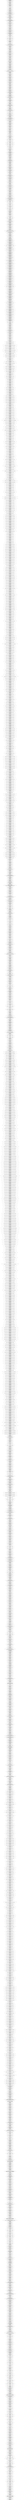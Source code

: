 digraph "addressables" {
	"rankdir"="LR";
	"Assets/Scenes/Hornet/Abyss_13.unity" ["label"="SceneInstance
Scenes/Abyss_13
Assets/Scenes/Hornet/Abyss_13.unity"]
	"Assets/Scenes/Hornet/Bellway_Peak.unity" ["label"="SceneInstance
Scenes/Bellway_Peak
Assets/Scenes/Hornet/Bellway_Peak.unity"]
	"Assets/Audio/SFX/npc/cylinder_music_box_hang.wav" ["label"="AudioClip
Assets/Audio/SFX/npc/cylinder_music_box_hang.wav
Assets/Audio/SFX/npc/cylinder_music_box_hang.wav"]
	"Assets/Scenes/Hornet/Coral_33.unity" ["label"="SceneInstance
Scenes/Coral_33
Assets/Scenes/Hornet/Coral_33.unity"]
	"Assets/Scenes/Hornet/Slab_23.unity" ["label"="SceneInstance
Scenes/Slab_23
Assets/Scenes/Hornet/Slab_23.unity"]
	"Assets/Scenes/Hornet/Belltown_Shrine.unity" ["label"="SceneInstance
Scenes/Belltown_Shrine
Assets/Scenes/Hornet/Belltown_Shrine.unity"]
	"Assets/Scenes/Hornet/Shadow_27.unity" ["label"="SceneInstance
Scenes/Shadow_27
Assets/Scenes/Hornet/Shadow_27.unity"]
	"Assets/Scenes/Hornet/Library_11b.unity" ["label"="SceneInstance
Scenes/Library_11b
Assets/Scenes/Hornet/Library_11b.unity"]
	"Assets/Audio/AtmosCues/Boneforest.asset" ["label"="AtmosCue
AreaBellshrine
Assets/Audio/AtmosCues/Boneforest.asset"]
	"Assets/Audio/MusicCues/Boneforest.asset" ["label"="MusicCue
AreaBone
Assets/Audio/MusicCues/Boneforest.asset"]
	"Assets/Audio/MusicCues/Bonetown.asset" ["label"="MusicCue
AreaBone
Assets/Audio/MusicCues/Bonetown.asset"]
	"Assets/Audio/MusicCues/Enemy Battle Small.asset" ["label"="MusicCue
AreaBone
Assets/Audio/MusicCues/Enemy Battle Small.asset"]
	"Assets/Audio/MusicCues/RipAndShred.asset" ["label"="MusicCue
AreaAnt
Assets/Audio/MusicCues/RipAndShred.asset"]
	"Assets/Audio/MusicCues/Shrine.asset" ["label"="MusicCue
AreaBell
Assets/Audio/MusicCues/Shrine.asset"]
	"Assets/Audio/MusicCues/SongGolem.asset" ["label"="MusicCue
AreaBone
Assets/Audio/MusicCues/SongGolem.asset"]
	"Assets/Audio/MusicCues/Vaults.asset" ["label"="MusicCue
AreaBone
Assets/Audio/MusicCues/Vaults.asset"]
	"Assets/Audio/AtmosCues/Arborium.asset" ["label"="AtmosCue
AreaArborium
Assets/Audio/AtmosCues/Arborium.asset"]
	"Assets/Audio/AtmosCues/Halls PreWake.asset" ["label"="AtmosCue
AreaArborium
Assets/Audio/AtmosCues/Halls PreWake.asset"]
	"Assets/Audio/AtmosCues/Halls.asset" ["label"="AtmosCue
AreaArborium
Assets/Audio/AtmosCues/Halls.asset"]
	"Assets/Audio/MusicCues/Memorium.asset" ["label"="MusicCue
AreaArborium
Assets/Audio/MusicCues/Memorium.asset"]
	"Assets/Scenes/Hornet/Room_Diving_Bell_Abyss_Fixed.unity" ["label"="SceneInstance
Scenes/Room_Diving_Bell_Abyss_Fixed
Assets/Scenes/Hornet/Room_Diving_Bell_Abyss_Fixed.unity"]
	"Assets/Scenes/Hornet/Hang_10.unity" ["label"="SceneInstance
Scenes/Hang_10
Assets/Scenes/Hornet/Hang_10.unity"]
	"Assets/Audio/AtmosCues/Citadel Undercave.asset" ["label"="AtmosCue
AreaLibrary
Assets/Audio/AtmosCues/Citadel Undercave.asset"]
	"Assets/Audio/AtmosCues/Library Act3.asset" ["label"="AtmosCue
AreaLibrary
Assets/Audio/AtmosCues/Library Act3.asset"]
	"Assets/Audio/AtmosCues/Library.asset" ["label"="AtmosCue
AreaLibrary
Assets/Audio/AtmosCues/Library.asset"]
	"Assets/Audio/MusicCues/Ambience Citadel Surrounds.asset" ["label"="MusicCue
AreaCoral
Assets/Audio/MusicCues/Ambience Citadel Surrounds.asset"]
	"Assets/Audio/MusicCues/Grand Forum Battle.asset" ["label"="MusicCue
AreaHang
Assets/Audio/MusicCues/Grand Forum Battle.asset"]
	"Assets/Audio/MusicCues/Vaults.asset" ["label"="MusicCue
AreaBone
Assets/Audio/MusicCues/Vaults.asset"]
	"Assets/Scenes/Hornet/Shellwood_01b.unity" ["label"="SceneInstance
Scenes/Shellwood_01b
Assets/Scenes/Hornet/Shellwood_01b.unity"]
	"Assets/Scenes/Hornet/Library_10.unity" ["label"="SceneInstance
Scenes/Library_10
Assets/Scenes/Hornet/Library_10.unity"]
	"Assets/Scenes/Hornet/Shellwood_15.unity" ["label"="SceneInstance
Scenes/Shellwood_15
Assets/Scenes/Hornet/Shellwood_15.unity"]
	"Assets/Scenes/Hornet/Abyss_06.unity" ["label"="SceneInstance
Scenes/Abyss_06
Assets/Scenes/Hornet/Abyss_06.unity"]
	"Assets/Audio/SFX/npc/cylinder_singing.wav" ["label"="AudioClip
Assets/Audio/SFX/npc/cylinder_singing.wav
Assets/Audio/SFX/npc/cylinder_singing.wav"]
	"Assets/Scenes/Hornet/Library_15.unity" ["label"="SceneInstance
Scenes/Library_15
Assets/Scenes/Hornet/Library_15.unity"]
	"Assets/Scenes/Hornet/Bone_14.unity" ["label"="SceneInstance
Scenes/Bone_14
Assets/Scenes/Hornet/Bone_14.unity"]
	"Assets/Scenes/Hornet/Cog_10_Destroyed.unity" ["label"="SceneInstance
Scenes/Cog_10_Destroyed
Assets/Scenes/Hornet/Cog_10_Destroyed.unity"]
	"Assets/Scenes/Hornet/Mosstown_03.unity" ["label"="SceneInstance
Scenes/Mosstown_03
Assets/Scenes/Hornet/Mosstown_03.unity"]
	"Assets/Scenes/Hornet/Peak_01.unity" ["label"="SceneInstance
Scenes/Peak_01
Assets/Scenes/Hornet/Peak_01.unity"]
	"Assets/Scenes/Hornet/Library_16.unity" ["label"="SceneInstance
Scenes/Library_16
Assets/Scenes/Hornet/Library_16.unity"]
	"Assets/Scenes/Hornet/Bone_East_24.unity" ["label"="SceneInstance
Scenes/Bone_East_24
Assets/Scenes/Hornet/Bone_East_24.unity"]
	"Assets/Scenes/Hornet/Under_27.unity" ["label"="SceneInstance
Scenes/Under_27
Assets/Scenes/Hornet/Under_27.unity"]
	"Assets/Scenes/Hornet/Library_12.unity" ["label"="SceneInstance
Scenes/Library_12
Assets/Scenes/Hornet/Library_12.unity"]
	"Assets/Scenes/Hornet/Clover_05c.unity" ["label"="SceneInstance
Scenes/Clover_05c
Assets/Scenes/Hornet/Clover_05c.unity"]
	"Assets/Scenes/Hornet/Peak_05d.unity" ["label"="SceneInstance
Scenes/Peak_05d
Assets/Scenes/Hornet/Peak_05d.unity"]
	"Assets/Scenes/Hornet/Abyss_05.unity" ["label"="SceneInstance
Scenes/Abyss_05
Assets/Scenes/Hornet/Abyss_05.unity"]
	"Assets/Audio/AtmosCues/Mountain.asset" ["label"="AtmosCue
AreaBellway
Assets/Audio/AtmosCues/Mountain.asset"]
	"Assets/Audio/MusicCues/Peak.asset" ["label"="MusicCue
AreaBellway
Assets/Audio/MusicCues/Peak.asset"]
	"Assets/Scenes/Hornet/Hang_02.unity" ["label"="SceneInstance
Scenes/Hang_02
Assets/Scenes/Hornet/Hang_02.unity"]
	"Assets/Audio/AtmosCues/Abyss Cocoon.asset" ["label"="AtmosCue
AreaAbyss
Assets/Audio/AtmosCues/Abyss Cocoon.asset"]
	"Assets/Audio/AtmosCues/Abyss.asset" ["label"="AtmosCue
AreaAbyss
Assets/Audio/AtmosCues/Abyss.asset"]
	"Assets/Audio/MusicCues/Abyss Ascent.asset" ["label"="MusicCue
AreaAbyss
Assets/Audio/MusicCues/Abyss Ascent.asset"]
	"Assets/Audio/MusicCues/Abyss.asset" ["label"="MusicCue
AreaAbyss
Assets/Audio/MusicCues/Abyss.asset"]
	"Assets/Audio/MusicCues/Enemy Battle Abyss.asset" ["label"="MusicCue
AreaAbyss
Assets/Audio/MusicCues/Enemy Battle Abyss.asset"]
	"Assets/Audio/MusicCues/LastDivePrologue.asset" ["label"="MusicCue
AreaAbyss
Assets/Audio/MusicCues/LastDivePrologue.asset"]
	"Assets/Audio/MusicCues/LostLace.asset" ["label"="MusicCue
AreaAbyss
Assets/Audio/MusicCues/LostLace.asset"]
	"Assets/Audio/MusicCues/LostLace2.asset" ["label"="MusicCue
AreaAbyss
Assets/Audio/MusicCues/LostLace2.asset"]
	"Assets/Scenes/Hornet/Hang_04.unity" ["label"="SceneInstance
Scenes/Hang_04
Assets/Scenes/Hornet/Hang_04.unity"]
	"Assets/Audio/MusicCues/LaceBattle.asset" ["label"="MusicCue
LaceBoss
Assets/Audio/MusicCues/LaceBattle.asset"]
	"Assets/Scenes/Hornet/Bone_03.unity" ["label"="SceneInstance
Scenes/Bone_03
Assets/Scenes/Hornet/Bone_03.unity"]
	"Assets/Scenes/Hornet/Slab_14.unity" ["label"="SceneInstance
Scenes/Slab_14
Assets/Scenes/Hornet/Slab_14.unity"]
	"Assets/Scenes/Hornet/Shellwood_26.unity" ["label"="SceneInstance
Scenes/Shellwood_26
Assets/Scenes/Hornet/Shellwood_26.unity"]
	"Assets/Scenes/Hornet/Library_13b.unity" ["label"="SceneInstance
Scenes/Library_13b
Assets/Scenes/Hornet/Library_13b.unity"]
	"Assets/Scenes/Hornet/Shadow_11.unity" ["label"="SceneInstance
Scenes/Shadow_11
Assets/Scenes/Hornet/Shadow_11.unity"]
	"Assets/Scenes/Hornet/Clover_18.unity" ["label"="SceneInstance
Scenes/Clover_18
Assets/Scenes/Hornet/Clover_18.unity"]
	"Assets/Scenes/Hornet/Room_Diving_Bell_Abyss.unity" ["label"="SceneInstance
Scenes/Room_Diving_Bell_Abyss
Assets/Scenes/Hornet/Room_Diving_Bell_Abyss.unity"]
	"Assets/Audio/SFX/Needolin/melody_b_needolin_loop.wav" ["label"="AudioClip
Assets/Audio/SFX/Needolin/melody_b_needolin_loop.wav
Assets/Audio/SFX/Needolin/melody_b_needolin_loop.wav"]
	"Assets/Scenes/Hornet/Bone_East_04.unity" ["label"="SceneInstance
Scenes/Bone_East_04
Assets/Scenes/Hornet/Bone_East_04.unity"]
	"Assets/Scenes/Hornet/Dock_08.unity" ["label"="SceneInstance
Scenes/Dock_08
Assets/Scenes/Hornet/Dock_08.unity"]
	"Assets/Scenes/Hornet/Bone_East_07.unity" ["label"="SceneInstance
Scenes/Bone_East_07
Assets/Scenes/Hornet/Bone_East_07.unity"]
	"Assets/Scenes/Hornet/Shellwood_04c.unity" ["label"="SceneInstance
Scenes/Shellwood_04c
Assets/Scenes/Hornet/Shellwood_04c.unity"]
	"Assets/Prefabs/Camera/_GameCameras.prefab" ["label"="GameObject
_GameCameras
Assets/Prefabs/Camera/_GameCameras.prefab"]
	"Assets/Audio/AtmosCues/Citadel Main Act 3.asset" ["label"="AtmosCue
AreaSong
Assets/Audio/AtmosCues/Citadel Main Act 3.asset"]
	"Assets/Audio/AtmosCues/Citadel Main Unwoken.asset" ["label"="AtmosCue
AreaSong
Assets/Audio/AtmosCues/Citadel Main Unwoken.asset"]
	"Assets/Audio/AtmosCues/Citadel Main.asset" ["label"="AtmosCue
AreaSong
Assets/Audio/AtmosCues/Citadel Main.asset"]
	"Assets/Audio/AtmosCues/Citadel Ruined Pipes.asset" ["label"="AtmosCue
AreaCog
Assets/Audio/AtmosCues/Citadel Ruined Pipes.asset"]
	"Assets/Audio/AtmosCues/Cradle.asset" ["label"="AtmosCue
AreaCradle
Assets/Audio/AtmosCues/Cradle.asset"]
	"Assets/Audio/AtmosCues/Deep Docks.asset" ["label"="AtmosCue
AreaBellway
Assets/Audio/AtmosCues/Deep Docks.asset"]
	"Assets/Audio/MusicCues/Ambience Citadel Surrounds.asset" ["label"="MusicCue
AreaCoral
Assets/Audio/MusicCues/Ambience Citadel Surrounds.asset"]
	"Assets/Audio/MusicCues/CitadelHalls Act3.asset" ["label"="MusicCue
AreaSong
Assets/Audio/MusicCues/CitadelHalls Act3.asset"]
	"Assets/Audio/MusicCues/CitadelHalls.asset" ["label"="MusicCue
AreaSong
Assets/Audio/MusicCues/CitadelHalls.asset"]
	"Assets/Audio/MusicCues/Enclave.asset" ["label"="MusicCue
AreaSong
Assets/Audio/MusicCues/Enclave.asset"]
	"Assets/Audio/MusicCues/LaceDefeated.asset" ["label"="MusicCue
AreaSong
Assets/Audio/MusicCues/LaceDefeated.asset"]
	"Assets/Scenes/Hornet/Song_07.unity" ["label"="SceneInstance
Scenes/Song_07
Assets/Scenes/Hornet/Song_07.unity"]
	"Assets/Audio/AtmosCues/Memory.asset" ["label"="AtmosCue
AreaCoral
Assets/Audio/AtmosCues/Memory.asset"]
	"Assets/Audio/AtmosCues/Mountain.asset" ["label"="AtmosCue
AreaBellway
Assets/Audio/AtmosCues/Mountain.asset"]
	"Assets/Audio/AtmosCues/Slab.asset" ["label"="AtmosCue
AreaSlab
Assets/Audio/AtmosCues/Slab.asset"]
	"Assets/Audio/MusicCues/Cloak Battle.asset" ["label"="MusicCue
AreaSlab
Assets/Audio/MusicCues/Cloak Battle.asset"]
	"Assets/Audio/MusicCues/Enemy Battle Small.asset" ["label"="MusicCue
AreaBone
Assets/Audio/MusicCues/Enemy Battle Small.asset"]
	"Assets/Audio/MusicCues/FirstWeaver.asset" ["label"="MusicCue
AreaSlab
Assets/Audio/MusicCues/FirstWeaver.asset"]
	"Assets/Audio/MusicCues/Memory.asset" ["label"="MusicCue
AreaClover
Assets/Audio/MusicCues/Memory.asset"]
	"Assets/Audio/MusicCues/Slab.asset" ["label"="MusicCue
AreaSlab
Assets/Audio/MusicCues/Slab.asset"]
	"Assets/Audio/MusicCues/Spinner.asset" ["label"="MusicCue
AreaBell
Assets/Audio/MusicCues/Spinner.asset"]
	"Assets/Audio/MusicCues/SpinnerRage.asset" ["label"="MusicCue
AreaBell
Assets/Audio/MusicCues/SpinnerRage.asset"]
	"Assets/Scenes/Hornet/Cradle_02.unity" ["label"="SceneInstance
Scenes/Cradle_02
Assets/Scenes/Hornet/Cradle_02.unity"]
	"Assets/Scenes/Hornet/Bone_East_09.unity" ["label"="SceneInstance
Scenes/Bone_East_09
Assets/Scenes/Hornet/Bone_East_09.unity"]
	"Assets/Scenes/Hornet/Belltown_basement.unity" ["label"="SceneInstance
Scenes/Belltown_basement
Assets/Scenes/Hornet/Belltown_basement.unity"]
	"Assets/Scenes/Hornet/Room_Pinstress.unity" ["label"="SceneInstance
Scenes/Room_Pinstress
Assets/Scenes/Hornet/Room_Pinstress.unity"]
	"Assets/Scenes/Hornet/Under_07c.unity" ["label"="SceneInstance
Scenes/Under_07c
Assets/Scenes/Hornet/Under_07c.unity"]
	"Assets/Scenes/Hornet/Hang_08.unity" ["label"="SceneInstance
Scenes/Hang_08
Assets/Scenes/Hornet/Hang_08.unity"]
	"Assets/Scenes/Hornet/Coral_Tower_01.unity" ["label"="SceneInstance
Scenes/Coral_Tower_01
Assets/Scenes/Hornet/Coral_Tower_01.unity"]
	"Assets/Scenes/Hornet/Bellshrine_Coral.unity" ["label"="SceneInstance
Scenes/Bellshrine_Coral
Assets/Scenes/Hornet/Bellshrine_Coral.unity"]
	"Assets/Scenes/Hornet/Shadow_10.unity" ["label"="SceneInstance
Scenes/Shadow_10
Assets/Scenes/Hornet/Shadow_10.unity"]
	"Assets/Scenes/Hornet/Under_19c.unity" ["label"="SceneInstance
Scenes/Under_19c
Assets/Scenes/Hornet/Under_19c.unity"]
	"Assets/Audio/MusicCues/Shadow.asset" ["label"="MusicCue
AreaSwamp
Assets/Audio/MusicCues/Shadow.asset"]
	"Assets/Audio/MusicCues/Weaverlands.asset" ["label"="MusicCue
AreaSwamp
Assets/Audio/MusicCues/Weaverlands.asset"]
	"Assets/Scenes/Hornet/Bone_East_14.unity" ["label"="SceneInstance
Scenes/Bone_East_14
Assets/Scenes/Hornet/Bone_East_14.unity"]
	"Assets/Data Assets/GlobalSettings/Global Audio Settings.asset" ["label"="Audio
GlobalSettings/Global Audio Settings.asset
Assets/Data Assets/GlobalSettings/Global Audio Settings.asset"]
	"Assets/Scenes/Hornet/Last_Dive_Return.unity" ["label"="SceneInstance
Scenes/Last_Dive_Return
Assets/Scenes/Hornet/Last_Dive_Return.unity"]
	"Assets/Scenes/Hornet/Slab_02.unity" ["label"="SceneInstance
Scenes/Slab_02
Assets/Scenes/Hornet/Slab_02.unity"]
	"Assets/Scenes/Hornet/Song_27.unity" ["label"="SceneInstance
Scenes/Song_27
Assets/Scenes/Hornet/Song_27.unity"]
	"Assets/Scenes/Hornet/Bellshrine_Lore_Additive.unity" ["label"="SceneInstance
Scenes/Bellshrine_Lore_Additive
Assets/Scenes/Hornet/Bellshrine_Lore_Additive.unity"]
	"Assets/Scenes/Hornet/Bellway_01.unity" ["label"="SceneInstance
Scenes/Bellway_01
Assets/Scenes/Hornet/Bellway_01.unity"]
	"Assets/Scenes/Cinematic_Ending_E.unity" ["label"="SceneInstance
Scenes/Cinematic_Ending_E
Assets/Scenes/Cinematic_Ending_E.unity"]
	"Assets/Scenes/Hornet/Coral_35b.unity" ["label"="SceneInstance
Scenes/Coral_35b
Assets/Scenes/Hornet/Coral_35b.unity"]
	"Assets/Scenes/Hornet/Greymoor_22.unity" ["label"="SceneInstance
Scenes/Greymoor_22
Assets/Scenes/Hornet/Greymoor_22.unity"]
	"Assets/Scenes/Hornet/Bone_11b.unity" ["label"="SceneInstance
Scenes/Bone_11b
Assets/Scenes/Hornet/Bone_11b.unity"]
	"Assets/Scenes/Hornet/Mosstown_02.unity" ["label"="SceneInstance
Scenes/Mosstown_02
Assets/Scenes/Hornet/Mosstown_02.unity"]
	"Assets/Scenes/Hornet/Belltown_04.unity" ["label"="SceneInstance
Scenes/Belltown_04
Assets/Scenes/Hornet/Belltown_04.unity"]
	"Assets/Scenes/Hornet/Under_08.unity" ["label"="SceneInstance
Scenes/Under_08
Assets/Scenes/Hornet/Under_08.unity"]
	"Assets/Scenes/Hornet/Abyss_02.unity" ["label"="SceneInstance
Scenes/Abyss_02
Assets/Scenes/Hornet/Abyss_02.unity"]
	"Assets/Scenes/Hornet/Bone_East_11.unity" ["label"="SceneInstance
Scenes/Bone_East_11
Assets/Scenes/Hornet/Bone_East_11.unity"]
	"Assets/Scenes/Hornet/Bone_18.unity" ["label"="SceneInstance
Scenes/Bone_18
Assets/Scenes/Hornet/Bone_18.unity"]
	"Assets/Scenes/Hornet/Shellwood_11.unity" ["label"="SceneInstance
Scenes/Shellwood_11
Assets/Scenes/Hornet/Shellwood_11.unity"]
	"Assets/Scenes/Hornet/Bellshrine_03.unity" ["label"="SceneInstance
Scenes/Bellshrine_03
Assets/Scenes/Hornet/Bellshrine_03.unity"]
	"Assets/Scenes/Hornet/Ward_05.unity" ["label"="SceneInstance
Scenes/Ward_05
Assets/Scenes/Hornet/Ward_05.unity"]
	"Assets/Scenes/Hornet/Bellway_City.unity" ["label"="SceneInstance
Scenes/Bellway_City
Assets/Scenes/Hornet/Bellway_City.unity"]
	"Assets/Scenes/Hornet/Bone_05_boss.unity" ["label"="SceneInstance
Scenes/Bone_05_boss
Assets/Scenes/Hornet/Bone_05_boss.unity"]
	"Assets/Scenes/Hornet/Cradle_Destroyed_Challenge_01.unity" ["label"="SceneInstance
Scenes/Cradle_Destroyed_Challenge_01
Assets/Scenes/Hornet/Cradle_Destroyed_Challenge_01.unity"]
	"Assets/Data Assets/GameConfig.asset" ["label"="GameConfig
GameConfig
Assets/Data Assets/GameConfig.asset"]
	"Assets/Scenes/Hornet/Coral_03.unity" ["label"="SceneInstance
Scenes/Coral_03
Assets/Scenes/Hornet/Coral_03.unity"]
	"Assets/Scenes/Hornet/Cradle_Destroyed_Challenge_Bench.unity" ["label"="SceneInstance
Scenes/Cradle_Destroyed_Challenge_Bench
Assets/Scenes/Hornet/Cradle_Destroyed_Challenge_Bench.unity"]
	"Assets/Scenes/Hornet/Coral_26.unity" ["label"="SceneInstance
Scenes/Coral_26
Assets/Scenes/Hornet/Coral_26.unity"]
	"Assets/Scenes/Hornet/Greymoor_05_boss.unity" ["label"="SceneInstance
Scenes/Greymoor_05_boss
Assets/Scenes/Hornet/Greymoor_05_boss.unity"]
	"Assets/Prefabs/UI/_UIManager.prefab" ["label"="GameObject
_UIManager
Assets/Prefabs/UI/_UIManager.prefab"]
	"Assets/Scenes/Hornet/Shellwood_22.unity" ["label"="SceneInstance
Scenes/Shellwood_22
Assets/Scenes/Hornet/Shellwood_22.unity"]
	"Assets/Scenes/Hornet/Dock_03b.unity" ["label"="SceneInstance
Scenes/Dock_03b
Assets/Scenes/Hornet/Dock_03b.unity"]
	"Assets/Scenes/Hornet/Coral_12.unity" ["label"="SceneInstance
Scenes/Coral_12
Assets/Scenes/Hornet/Coral_12.unity"]
	"Assets/Scenes/Hornet/Bellway_Centipede_Arena.unity" ["label"="SceneInstance
Scenes/Bellway_Centipede_Arena
Assets/Scenes/Hornet/Bellway_Centipede_Arena.unity"]
	"Assets/Scenes/Hornet/Tut_01b.unity" ["label"="SceneInstance
Scenes/Tut_01b
Assets/Scenes/Hornet/Tut_01b.unity"]
	"Assets/Scenes/Hornet/Clover_01.unity" ["label"="SceneInstance
Scenes/Clover_01
Assets/Scenes/Hornet/Clover_01.unity"]
	"Assets/Scenes/Hornet/Hang_14.unity" ["label"="SceneInstance
Scenes/Hang_14
Assets/Scenes/Hornet/Hang_14.unity"]
	"Assets/Scenes/Hornet/Under_06.unity" ["label"="SceneInstance
Scenes/Under_06
Assets/Scenes/Hornet/Under_06.unity"]
	"Assets/Scenes/Hornet/Slab_Cell.unity" ["label"="SceneInstance
Scenes/Slab_Cell
Assets/Scenes/Hornet/Slab_Cell.unity"]
	"Assets/Scenes/Hornet/Ant_20.unity" ["label"="SceneInstance
Scenes/Ant_20
Assets/Scenes/Hornet/Ant_20.unity"]
	"Assets/Scenes/Hornet/Slab_Cell_Quiet.unity" ["label"="SceneInstance
Scenes/Slab_Cell_Quiet
Assets/Scenes/Hornet/Slab_Cell_Quiet.unity"]
	"Assets/Scenes/Hornet/Wisp_04.unity" ["label"="SceneInstance
Scenes/Wisp_04
Assets/Scenes/Hornet/Wisp_04.unity"]
	"Assets/Scenes/Hornet/Bone_East_10.unity" ["label"="SceneInstance
Scenes/Bone_East_10
Assets/Scenes/Hornet/Bone_East_10.unity"]
	"Assets/Scenes/Hornet/Shellwood_03.unity" ["label"="SceneInstance
Scenes/Shellwood_03
Assets/Scenes/Hornet/Shellwood_03.unity"]
	"Assets/Scenes/Hornet/Ant_17.unity" ["label"="SceneInstance
Scenes/Ant_17
Assets/Scenes/Hornet/Ant_17.unity"]
	"Assets/Scenes/Cinematic_Ending_A.unity" ["label"="SceneInstance
Scenes/Cinematic_Ending_A
Assets/Scenes/Cinematic_Ending_A.unity"]
	"Assets/Scenes/Data/PermaDeath.unity" ["label"="SceneInstance
Scenes/PermaDeath
Assets/Scenes/Data/PermaDeath.unity"]
	"Assets/Scenes/Hornet/Bellway_04_boss.unity" ["label"="SceneInstance
Scenes/Bellway_04_boss
Assets/Scenes/Hornet/Bellway_04_boss.unity"]
	"Assets/Scenes/Hornet/Memory_First_Sinner.unity" ["label"="SceneInstance
Scenes/Memory_First_Sinner
Assets/Scenes/Hornet/Memory_First_Sinner.unity"]
	"Assets/Scenes/Hornet/Tut_05.unity" ["label"="SceneInstance
Scenes/Tut_05
Assets/Scenes/Hornet/Tut_05.unity"]
	"Assets/Scenes/Hornet/Wisp_03.unity" ["label"="SceneInstance
Scenes/Wisp_03
Assets/Scenes/Hornet/Wisp_03.unity"]
	"Assets/Scenes/Hornet/Dust_12.unity" ["label"="SceneInstance
Scenes/Dust_12
Assets/Scenes/Hornet/Dust_12.unity"]
	"Assets/Scenes/Opening_Sequence.unity" ["label"="SceneInstance
Scenes/Opening_Sequence
Assets/Scenes/Opening_Sequence.unity"]
	"Assets/Scenes/Hornet/Tut_04.unity" ["label"="SceneInstance
Scenes/Tut_04
Assets/Scenes/Hornet/Tut_04.unity"]
	"Assets/Scenes/Hornet/Bone_East_17.unity" ["label"="SceneInstance
Scenes/Bone_East_17
Assets/Scenes/Hornet/Bone_East_17.unity"]
	"Assets/Scenes/Hornet/Dust_Maze_01.unity" ["label"="SceneInstance
Scenes/Dust_Maze_01
Assets/Scenes/Hornet/Dust_Maze_01.unity"]
	"Assets/Scenes/Hornet/Slab_06.unity" ["label"="SceneInstance
Scenes/Slab_06
Assets/Scenes/Hornet/Slab_06.unity"]
	"Assets/Audio/AtmosCues/Blasted Steps.asset" ["label"="AtmosCue
AreaCoral
Assets/Audio/AtmosCues/Blasted Steps.asset"]
	"Assets/Audio/AtmosCues/Coral Tower.asset" ["label"="AtmosCue
AreaCoral
Assets/Audio/AtmosCues/Coral Tower.asset"]
	"Assets/Audio/AtmosCues/Memory.asset" ["label"="AtmosCue
AreaCoral
Assets/Audio/AtmosCues/Memory.asset"]
	"Assets/Audio/MusicCues/Ambience Citadel Surrounds.asset" ["label"="MusicCue
AreaCoral
Assets/Audio/MusicCues/Ambience Citadel Surrounds.asset"]
	"Assets/Audio/MusicCues/Coral King.asset" ["label"="MusicCue
AreaCoral
Assets/Audio/MusicCues/Coral King.asset"]
	"Assets/Audio/MusicCues/Coral Ruins.asset" ["label"="MusicCue
AreaCoral
Assets/Audio/MusicCues/Coral Ruins.asset"]
	"Assets/Audio/MusicCues/Coral Tower Ambient.asset" ["label"="MusicCue
AreaCoral
Assets/Audio/MusicCues/Coral Tower Ambient.asset"]
	"Assets/Audio/MusicCues/Coral Tower Battle.asset" ["label"="MusicCue
AreaCoral
Assets/Audio/MusicCues/Coral Tower Battle.asset"]
	"Assets/Audio/MusicCues/Coral_Gorge.asset" ["label"="MusicCue
AreaCoral
Assets/Audio/MusicCues/Coral_Gorge.asset"]
	"Assets/Audio/MusicCues/Coral_River.asset" ["label"="MusicCue
AreaCoral
Assets/Audio/MusicCues/Coral_River.asset"]
	"Assets/Audio/MusicCues/Creepy Boss Main.asset" ["label"="MusicCue
AreaBell
Assets/Audio/MusicCues/Creepy Boss Main.asset"]
	"Assets/Audio/MusicCues/FinalJudge.asset" ["label"="MusicCue
AreaCoral
Assets/Audio/MusicCues/FinalJudge.asset"]
	"Assets/Audio/MusicCues/Memory.asset" ["label"="MusicCue
AreaClover
Assets/Audio/MusicCues/Memory.asset"]
	"Assets/Audio/MusicCues/RipAndShred.asset" ["label"="MusicCue
AreaAnt
Assets/Audio/MusicCues/RipAndShred.asset"]
	"Assets/Scenes/Hornet/Bone_East_17b.unity" ["label"="SceneInstance
Scenes/Bone_East_17b
Assets/Scenes/Hornet/Bone_East_17b.unity"]
	"Assets/Scenes/Hornet/Dock_02.unity" ["label"="SceneInstance
Scenes/Dock_02
Assets/Scenes/Hornet/Dock_02.unity"]
	"Assets/Scenes/Hornet/Hang_12.unity" ["label"="SceneInstance
Scenes/Hang_12
Assets/Scenes/Hornet/Hang_12.unity"]
	"Assets/Scenes/Hornet/Peak_06.unity" ["label"="SceneInstance
Scenes/Peak_06
Assets/Scenes/Hornet/Peak_06.unity"]
	"Assets/Sprites/UI/Prompts/checkpoint_prompt/checkpoint_prompt_simple000.png" ["label"="Texture2D
49b980602d6458c47a8a8bd0024b8c05
Assets/Sprites/UI/Prompts/checkpoint_prompt/checkpoint_prompt_simple000.png"]
	"Assets/Sprites/UI/Prompts/checkpoint_prompt/checkpoint_prompt_simple000.png" ["label"="Sprite
49b980602d6458c47a8a8bd0024b8c05
Assets/Sprites/UI/Prompts/checkpoint_prompt/checkpoint_prompt_simple000.png"]
	"Assets/Audio/SFX/npc/cylinder_music_box_citadel_halls.wav" ["label"="AudioClip
Assets/Audio/SFX/npc/cylinder_music_box_citadel_halls.wav
Assets/Audio/SFX/npc/cylinder_music_box_citadel_halls.wav"]
	"Assets/Scenes/Hornet/Peak_10.unity" ["label"="SceneInstance
Scenes/Peak_10
Assets/Scenes/Hornet/Peak_10.unity"]
	"Assets/Scenes/Hornet/Weave_07.unity" ["label"="SceneInstance
Scenes/Weave_07
Assets/Scenes/Hornet/Weave_07.unity"]
	"Assets/Scenes/Hornet/Bone_05b.unity" ["label"="SceneInstance
Scenes/Bone_05b
Assets/Scenes/Hornet/Bone_05b.unity"]
	"Assets/Scenes/Hornet/Shadow_21.unity" ["label"="SceneInstance
Scenes/Shadow_21
Assets/Scenes/Hornet/Shadow_21.unity"]
	"Assets/Scenes/Hornet/Shellwood_04b.unity" ["label"="SceneInstance
Scenes/Shellwood_04b
Assets/Scenes/Hornet/Shellwood_04b.unity"]
	"Assets/Scenes/Hornet/Wisp_09.unity" ["label"="SceneInstance
Scenes/Wisp_09
Assets/Scenes/Hornet/Wisp_09.unity"]
	"Assets/Scenes/Hornet/Greymoor_15b.unity" ["label"="SceneInstance
Scenes/Greymoor_15b
Assets/Scenes/Hornet/Greymoor_15b.unity"]
	"Assets/Scenes/Hornet/Wisp_08.unity" ["label"="SceneInstance
Scenes/Wisp_08
Assets/Scenes/Hornet/Wisp_08.unity"]
	"Assets/Scenes/Hornet/Belltown_Room_shellwood.unity" ["label"="SceneInstance
Scenes/Belltown_Room_shellwood
Assets/Scenes/Hornet/Belltown_Room_shellwood.unity"]
	"Assets/Audio/AtmosCues/MiscWind.asset" ["label"="AtmosCue
Menu
Assets/Audio/AtmosCues/MiscWind.asset"]
	"Assets/Audio/MusicCues/Title.asset" ["label"="MusicCue
Menu
Assets/Audio/MusicCues/Title.asset"]
	"Assets/Scenes/Hornet/Bone_East_15.unity" ["label"="SceneInstance
Scenes/Bone_East_15
Assets/Scenes/Hornet/Bone_East_15.unity"]
	"Assets/Scenes/Hornet/Bone_East_Umbrella.unity" ["label"="SceneInstance
Scenes/Bone_East_Umbrella
Assets/Scenes/Hornet/Bone_East_Umbrella.unity"]
	"Assets/Scenes/Hornet/Crawl_06.unity" ["label"="SceneInstance
Scenes/Crawl_06
Assets/Scenes/Hornet/Crawl_06.unity"]
	"Assets/Scenes/Hornet/Dust_Maze_03.unity" ["label"="SceneInstance
Scenes/Dust_Maze_03
Assets/Scenes/Hornet/Dust_Maze_03.unity"]
	"Assets/Scenes/Hornet/Weave_12.unity" ["label"="SceneInstance
Scenes/Weave_12
Assets/Scenes/Hornet/Weave_12.unity"]
	"Assets/Scenes/Hornet/Room_CrowCourt.unity" ["label"="SceneInstance
Scenes/Room_CrowCourt
Assets/Scenes/Hornet/Room_CrowCourt.unity"]
	"Assets/Scenes/Hornet/Bellway_Shadow.unity" ["label"="SceneInstance
Scenes/Bellway_Shadow
Assets/Scenes/Hornet/Bellway_Shadow.unity"]
	"Assets/Scenes/Hornet/Clover_04b.unity" ["label"="SceneInstance
Scenes/Clover_04b
Assets/Scenes/Hornet/Clover_04b.unity"]
	"Assets/Scenes/Hornet/Under_04.unity" ["label"="SceneInstance
Scenes/Under_04
Assets/Scenes/Hornet/Under_04.unity"]
	"Assets/Scenes/Hornet/Demo Start.unity" ["label"="SceneInstance
Scenes/Demo Start
Assets/Scenes/Hornet/Demo Start.unity"]
	"Assets/Scenes/Hornet/Mosstown_02c.unity" ["label"="SceneInstance
Scenes/Mosstown_02c
Assets/Scenes/Hornet/Mosstown_02c.unity"]
	"Assets/Scenes/Hornet/Abyss_04.unity" ["label"="SceneInstance
Scenes/Abyss_04
Assets/Scenes/Hornet/Abyss_04.unity"]
	"Assets/Scenes/Hornet/Bone_East_18.unity" ["label"="SceneInstance
Scenes/Bone_East_18
Assets/Scenes/Hornet/Bone_East_18.unity"]
	"Assets/Scenes/Hornet/Shadow_22.unity" ["label"="SceneInstance
Scenes/Shadow_22
Assets/Scenes/Hornet/Shadow_22.unity"]
	"Assets/Data Assets/SceneDefaultSettings.asset" ["label"="SceneDefaultSettings
SceneDefaultSettings
Assets/Data Assets/SceneDefaultSettings.asset"]
	"Assets/Scenes/Hornet/Shadow_28.unity" ["label"="SceneInstance
Scenes/Shadow_28
Assets/Scenes/Hornet/Shadow_28.unity"]
	"Assets/Scenes/Hornet/Coral_32.unity" ["label"="SceneInstance
Scenes/Coral_32
Assets/Scenes/Hornet/Coral_32.unity"]
	"Assets/Audio/SFX/Needolin/melody_b_musicbox_gramaphone.wav" ["label"="AudioClip
Assets/Audio/SFX/Needolin/melody_b_musicbox_gramaphone.wav
Assets/Audio/SFX/Needolin/melody_b_musicbox_gramaphone.wav"]
	"Assets/Scenes/Hornet/Peak_04d.unity" ["label"="SceneInstance
Scenes/Peak_04d
Assets/Scenes/Hornet/Peak_04d.unity"]
	"Assets/Scenes/Hornet/Under_22.unity" ["label"="SceneInstance
Scenes/Under_22
Assets/Scenes/Hornet/Under_22.unity"]
	"Assets/Scenes/Hornet/Belltown_07.unity" ["label"="SceneInstance
Scenes/Belltown_07
Assets/Scenes/Hornet/Belltown_07.unity"]
	"Assets/Scenes/Hornet/Shellwood_19.unity" ["label"="SceneInstance
Scenes/Shellwood_19
Assets/Scenes/Hornet/Shellwood_19.unity"]
	"Assets/Scenes/Hornet/Hang_06.unity" ["label"="SceneInstance
Scenes/Hang_06
Assets/Scenes/Hornet/Hang_06.unity"]
	"Assets/Audio/SFX/npc/cylinder_hearing.wav" ["label"="AudioClip
Assets/Audio/SFX/npc/cylinder_hearing.wav
Assets/Audio/SFX/npc/cylinder_hearing.wav"]
	"Assets/Scenes/Hornet/Greymoor_08_caravan.unity" ["label"="SceneInstance
Scenes/Greymoor_08_caravan
Assets/Scenes/Hornet/Greymoor_08_caravan.unity"]
	"Assets/Scenes/Hornet/Slab_19b.unity" ["label"="SceneInstance
Scenes/Slab_19b
Assets/Scenes/Hornet/Slab_19b.unity"]
	"Assets/Scenes/Hornet/Library_01.unity" ["label"="SceneInstance
Scenes/Library_01
Assets/Scenes/Hornet/Library_01.unity"]
	"Assets/Audio/AtmosCues/Boneforest.asset" ["label"="AtmosCue
AreaBellshrine
Assets/Audio/AtmosCues/Boneforest.asset"]
	"Assets/Audio/AtmosCues/Deep Docks.asset" ["label"="AtmosCue
AreaBellway
Assets/Audio/AtmosCues/Deep Docks.asset"]
	"Assets/Audio/AtmosCues/Wilds.asset" ["label"="AtmosCue
AreaWilds
Assets/Audio/AtmosCues/Wilds.asset"]
	"Assets/Audio/MusicCues/Deep Deep Docks.asset" ["label"="MusicCue
AreaDocks
Assets/Audio/MusicCues/Deep Deep Docks.asset"]
	"Assets/Audio/MusicCues/RipAndShred.asset" ["label"="MusicCue
AreaAnt
Assets/Audio/MusicCues/RipAndShred.asset"]
	"Assets/Audio/MusicCues/Weaverlands.asset" ["label"="MusicCue
AreaSwamp
Assets/Audio/MusicCues/Weaverlands.asset"]
	"Assets/Audio/MusicCues/Wilds.asset" ["label"="MusicCue
AreaWilds
Assets/Audio/MusicCues/Wilds.asset"]
	"Assets/Scenes/Hornet/Belltown_Room_Relic.unity" ["label"="SceneInstance
Scenes/Belltown_Room_Relic
Assets/Scenes/Hornet/Belltown_Room_Relic.unity"]
	"Assets/Scenes/Hornet/Cog_06.unity" ["label"="SceneInstance
Scenes/Cog_06
Assets/Scenes/Hornet/Cog_06.unity"]
	"Assets/Scenes/Hornet/Crawl_01.unity" ["label"="SceneInstance
Scenes/Crawl_01
Assets/Scenes/Hornet/Crawl_01.unity"]
	"Assets/Scenes/Hornet/Shadow_04.unity" ["label"="SceneInstance
Scenes/Shadow_04
Assets/Scenes/Hornet/Shadow_04.unity"]
	"Assets/Scenes/Hornet/Coral_37.unity" ["label"="SceneInstance
Scenes/Coral_37
Assets/Scenes/Hornet/Coral_37.unity"]
	"Assets/Scenes/Hornet/Library_13.unity" ["label"="SceneInstance
Scenes/Library_13
Assets/Scenes/Hornet/Library_13.unity"]
	"Assets/Scenes/Hornet/Slab_20.unity" ["label"="SceneInstance
Scenes/Slab_20
Assets/Scenes/Hornet/Slab_20.unity"]
	"Assets/Audio/AtmosCues/Memory.asset" ["label"="AtmosCue
AreaCoral
Assets/Audio/AtmosCues/Memory.asset"]
	"Assets/Audio/AtmosCues/Moss Cave.asset" ["label"="AtmosCue
AreaClover
Assets/Audio/AtmosCues/Moss Cave.asset"]
	"Assets/Audio/AtmosCues/None.asset" ["label"="AtmosCue
AreaTutorial
Assets/Audio/AtmosCues/None.asset"]
	"Assets/Audio/MusicCues/MossCave.asset" ["label"="MusicCue
AreaTutorial
Assets/Audio/MusicCues/MossCave.asset"]
	"Assets/Audio/MusicCues/Mosstown.asset" ["label"="MusicCue
AreaTutorial
Assets/Audio/MusicCues/Mosstown.asset"]
	"Assets/Audio/MusicCues/Red Memory.asset" ["label"="MusicCue
AreaMemory
Assets/Audio/MusicCues/Red Memory.asset"]
	"Assets/Data Assets/GlobalSettings/Global Corpse Settings.asset" ["label"="Corpse
GlobalSettings/Global Corpse Settings.asset
Assets/Data Assets/GlobalSettings/Global Corpse Settings.asset"]
	"Assets/Scenes/Hornet/Shadow_15.unity" ["label"="SceneInstance
Scenes/Shadow_15
Assets/Scenes/Hornet/Shadow_15.unity"]
	"Assets/Scenes/Hornet/Arborium_Tube.unity" ["label"="SceneInstance
Scenes/Arborium_Tube
Assets/Scenes/Hornet/Arborium_Tube.unity"]
	"Assets/Scenes/Hornet/Hang_07.unity" ["label"="SceneInstance
Scenes/Hang_07
Assets/Scenes/Hornet/Hang_07.unity"]
	"Assets/Data Assets/ReferencesData.asset" ["label"="References
ReferencesData
Assets/Data Assets/ReferencesData.asset"]
	"Assets/Scenes/Hornet/Belltown_Room_doctor.unity" ["label"="SceneInstance
Scenes/Belltown_Room_doctor
Assets/Scenes/Hornet/Belltown_Room_doctor.unity"]
	"Assets/Scenes/Hornet/Bone_16.unity" ["label"="SceneInstance
Scenes/Bone_16
Assets/Scenes/Hornet/Bone_16.unity"]
	"Assets/Scenes/Hornet/Peak_12.unity" ["label"="SceneInstance
Scenes/Peak_12
Assets/Scenes/Hornet/Peak_12.unity"]
	"Assets/Scenes/Hornet/Shadow_08.unity" ["label"="SceneInstance
Scenes/Shadow_08
Assets/Scenes/Hornet/Shadow_08.unity"]
	"Assets/Scenes/Hornet/Ant_08.unity" ["label"="SceneInstance
Scenes/Ant_08
Assets/Scenes/Hornet/Ant_08.unity"]
	"Assets/Scenes/Hornet/Shadow_26.unity" ["label"="SceneInstance
Scenes/Shadow_26
Assets/Scenes/Hornet/Shadow_26.unity"]
	"Assets/Scenes/Hornet/Arborium_07.unity" ["label"="SceneInstance
Scenes/Arborium_07
Assets/Scenes/Hornet/Arborium_07.unity"]
	"Assets/Scenes/Hornet/Bone_04.unity" ["label"="SceneInstance
Scenes/Bone_04
Assets/Scenes/Hornet/Bone_04.unity"]
	"Assets/Scenes/Hornet/Crawl_10.unity" ["label"="SceneInstance
Scenes/Crawl_10
Assets/Scenes/Hornet/Crawl_10.unity"]
	"Assets/Scenes/Hornet/Shellwood_18.unity" ["label"="SceneInstance
Scenes/Shellwood_18
Assets/Scenes/Hornet/Shellwood_18.unity"]
	"Assets/Scenes/Hornet/Song_01.unity" ["label"="SceneInstance
Scenes/Song_01
Assets/Scenes/Hornet/Song_01.unity"]
	"Assets/Scenes/Hornet/Under_07b.unity" ["label"="SceneInstance
Scenes/Under_07b
Assets/Scenes/Hornet/Under_07b.unity"]
	"Assets/Scenes/Hornet/Under_17.unity" ["label"="SceneInstance
Scenes/Under_17
Assets/Scenes/Hornet/Under_17.unity"]
	"Assets/Sprites/UI/Team Cherry Logo_large.png" ["label"="Texture2D
cf8fb3269f294dd468b18488d550dff6
Assets/Sprites/UI/Team Cherry Logo_large.png"]
	"Assets/Sprites/UI/Team Cherry Logo_large.png" ["label"="Sprite
cf8fb3269f294dd468b18488d550dff6
Assets/Sprites/UI/Team Cherry Logo_large.png"]
	"Assets/Data Assets/GlobalSettings/Global Gameplay Settings.asset" ["label"="Gameplay
GlobalSettings/Global Gameplay Settings.asset
Assets/Data Assets/GlobalSettings/Global Gameplay Settings.asset"]
	"Assets/Scenes/Hornet/Peak_04.unity" ["label"="SceneInstance
Scenes/Peak_04
Assets/Scenes/Hornet/Peak_04.unity"]
	"Assets/Scenes/Hornet/Shadow_25.unity" ["label"="SceneInstance
Scenes/Shadow_25
Assets/Scenes/Hornet/Shadow_25.unity"]
	"Assets/Scenes/Hornet/Bone_East_08.unity" ["label"="SceneInstance
Scenes/Bone_East_08
Assets/Scenes/Hornet/Bone_East_08.unity"]
	"Assets/Scenes/Hornet/Aqueduct_05_pre.unity" ["label"="SceneInstance
Scenes/Aqueduct_05_pre
Assets/Scenes/Hornet/Aqueduct_05_pre.unity"]
	"Assets/Scenes/Hornet/Ward_03.unity" ["label"="SceneInstance
Scenes/Ward_03
Assets/Scenes/Hornet/Ward_03.unity"]
	"Assets/Scenes/Hornet/Song_04.unity" ["label"="SceneInstance
Scenes/Song_04
Assets/Scenes/Hornet/Song_04.unity"]
	"Assets/Scenes/Hornet/Bone_East_04b.unity" ["label"="SceneInstance
Scenes/Bone_East_04b
Assets/Scenes/Hornet/Bone_East_04b.unity"]
	"Assets/Scenes/Hornet/Coral_Judge_Arena.unity" ["label"="SceneInstance
Scenes/Coral_Judge_Arena
Assets/Scenes/Hornet/Coral_Judge_Arena.unity"]
	"Assets/Audio/Vibration Files/acid_ambient_loop.bytes" ["label"="TextAsset
VibrationDataSwitch
Assets/Audio/Vibration Files/acid_ambient_loop.bytes"]
	"Assets/Audio/Vibration Files/automaton_generic_damage_1.bytes" ["label"="TextAsset
VibrationDataSwitch
Assets/Audio/Vibration Files/automaton_generic_damage_1.bytes"]
	"Assets/Audio/Vibration Files/automaton_generic_damage_2.bytes" ["label"="TextAsset
VibrationDataSwitch
Assets/Audio/Vibration Files/automaton_generic_damage_2.bytes"]
	"Assets/Audio/Vibration Files/automaton_generic_damage_3.bytes" ["label"="TextAsset
VibrationDataSwitch
Assets/Audio/Vibration Files/automaton_generic_damage_3.bytes"]
	"Assets/Audio/Vibration Files/average_impact.bytes" ["label"="TextAsset
VibrationDataSwitch
Assets/Audio/Vibration Files/average_impact.bytes"]
	"Assets/Audio/Vibration Files/average_rumble.bytes" ["label"="TextAsset
VibrationDataSwitch
Assets/Audio/Vibration Files/average_rumble.bytes"]
	"Assets/Audio/Vibration Files/bell_beast_bellway_emerge_and_spin.bytes" ["label"="TextAsset
VibrationDataSwitch
Assets/Audio/Vibration Files/bell_beast_bellway_emerge_and_spin.bytes"]
	"Assets/Audio/Vibration Files/bell_beast_jump.bytes" ["label"="TextAsset
VibrationDataSwitch
Assets/Audio/Vibration Files/bell_beast_jump.bytes"]
	"Assets/Audio/Vibration Files/bell_beast_underground_emerge.bytes" ["label"="TextAsset
VibrationDataSwitch
Assets/Audio/Vibration Files/bell_beast_underground_emerge.bytes"]
	"Assets/Audio/Vibration Files/bell_bench_appear.bytes" ["label"="TextAsset
VibrationDataSwitch
Assets/Audio/Vibration Files/bell_bench_appear.bytes"]
	"Assets/Audio/Vibration Files/bell_hit.bytes" ["label"="TextAsset
VibrationDataSwitch
Assets/Audio/Vibration Files/bell_hit.bytes"]
	"Assets/Audio/Vibration Files/bell_shrine_arrive.bytes" ["label"="TextAsset
VibrationDataSwitch
Assets/Audio/Vibration Files/bell_shrine_arrive.bytes"]
	"Assets/Audio/Vibration Files/bell_shrine_lower_loop.bytes" ["label"="TextAsset
VibrationDataSwitch
Assets/Audio/Vibration Files/bell_shrine_lower_loop.bytes"]
	"Assets/Audio/Vibration Files/bell_shrine_rise_up.bytes" ["label"="TextAsset
VibrationDataSwitch
Assets/Audio/Vibration Files/bell_shrine_rise_up.bytes"]
	"Assets/Audio/Vibration Files/bellbeast_purr_1.bytes" ["label"="TextAsset
VibrationDataSwitch
Assets/Audio/Vibration Files/bellbeast_purr_1.bytes"]
	"Assets/Audio/Vibration Files/bellbeast_purr_2.bytes" ["label"="TextAsset
VibrationDataSwitch
Assets/Audio/Vibration Files/bellbeast_purr_2.bytes"]
	"Assets/Audio/Vibration Files/bellbeast_purr_3.bytes" ["label"="TextAsset
VibrationDataSwitch
Assets/Audio/Vibration Files/bellbeast_purr_3.bytes"]
	"Assets/Audio/Vibration Files/bellbeast_snore_loop.bytes" ["label"="TextAsset
VibrationDataSwitch
Assets/Audio/Vibration Files/bellbeast_snore_loop.bytes"]
	"Assets/Audio/Vibration Files/Bellbeast_Travel_Children_V3.bytes" ["label"="TextAsset
VibrationDataSwitch
Assets/Audio/Vibration Files/Bellbeast_Travel_Children_V3.bytes"]
	"Assets/Audio/Vibration Files/Bellbeast_Travel_Normal_V3.bytes" ["label"="TextAsset
VibrationDataSwitch
Assets/Audio/Vibration Files/Bellbeast_Travel_Normal_V3.bytes"]
	"Assets/Audio/Vibration Files/bench_rest.bytes" ["label"="TextAsset
VibrationDataSwitch
Assets/Audio/Vibration Files/bench_rest.bytes"]
	"Assets/Audio/Vibration Files/bench_rest_burst.bytes" ["label"="TextAsset
VibrationDataSwitch
Assets/Audio/Vibration Files/bench_rest_burst.bytes"]
	"Assets/Audio/Vibration Files/big_bone_hit.bytes" ["label"="TextAsset
VibrationDataSwitch
Assets/Audio/Vibration Files/big_bone_hit.bytes"]
	"Assets/Audio/Vibration Files/blasted_storm_effect.bytes" ["label"="TextAsset
VibrationDataSwitch
Assets/Audio/Vibration Files/blasted_storm_effect.bytes"]
	"Assets/Audio/Vibration Files/block_hit.bytes" ["label"="TextAsset
VibrationDataSwitch
Assets/Audio/Vibration Files/block_hit.bytes"]
	"Assets/Audio/Vibration Files/block_hit_dull.bytes" ["label"="TextAsset
VibrationDataSwitch
Assets/Audio/Vibration Files/block_hit_dull.bytes"]
	"Assets/Audio/Vibration Files/block_hit_window.bytes" ["label"="TextAsset
VibrationDataSwitch
Assets/Audio/Vibration Files/block_hit_window.bytes"]
	"Assets/Audio/Vibration Files/bone_big_gate_open_sequence.bytes" ["label"="TextAsset
VibrationDataSwitch
Assets/Audio/Vibration Files/bone_big_gate_open_sequence.bytes"]
	"Assets/Audio/Vibration Files/bone_bridge_dust_move_3.bytes" ["label"="TextAsset
VibrationDataSwitch
Assets/Audio/Vibration Files/bone_bridge_dust_move_3.bytes"]
	"Assets/Audio/Vibration Files/bone_lever_activate.bytes" ["label"="TextAsset
VibrationDataSwitch
Assets/Audio/Vibration Files/bone_lever_activate.bytes"]
	"Assets/Audio/Vibration Files/charm_place.bytes" ["label"="TextAsset
VibrationDataSwitch
Assets/Audio/Vibration Files/charm_place.bytes"]
	"Assets/Audio/Vibration Files/charm_place_fail.bytes" ["label"="TextAsset
VibrationDataSwitch
Assets/Audio/Vibration Files/charm_place_fail.bytes"]
	"Assets/Audio/Vibration Files/charm_place_overcharm.bytes" ["label"="TextAsset
VibrationDataSwitch
Assets/Audio/Vibration Files/charm_place_overcharm.bytes"]
	"Assets/Audio/Vibration Files/city_travel_tube_glass_shut.bytes" ["label"="TextAsset
VibrationDataSwitch
Assets/Audio/Vibration Files/city_travel_tube_glass_shut.bytes"]
	"Assets/Audio/Vibration Files/city_travel_tube_hornet_land_in.bytes" ["label"="TextAsset
VibrationDataSwitch
Assets/Audio/Vibration Files/city_travel_tube_hornet_land_in.bytes"]
	"Assets/Audio/Vibration Files/craft.bytes" ["label"="TextAsset
VibrationDataSwitch
Assets/Audio/Vibration Files/craft.bytes"]
	"Assets/Audio/Vibration Files/dock_plat_move.bytes" ["label"="TextAsset
VibrationDataSwitch
Assets/Audio/Vibration Files/dock_plat_move.bytes"]
	"Assets/Audio/Vibration Files/dummy_hanging_hit_1.bytes" ["label"="TextAsset
VibrationDataSwitch
Assets/Audio/Vibration Files/dummy_hanging_hit_1.bytes"]
	"Assets/Audio/Vibration Files/dummy_hanging_hit_2.bytes" ["label"="TextAsset
VibrationDataSwitch
Assets/Audio/Vibration Files/dummy_hanging_hit_2.bytes"]
	"Assets/Audio/Vibration Files/dummy_hanging_hit_3.bytes" ["label"="TextAsset
VibrationDataSwitch
Assets/Audio/Vibration Files/dummy_hanging_hit_3.bytes"]
	"Assets/Audio/Vibration Files/dummy_hanging_hit_4.bytes" ["label"="TextAsset
VibrationDataSwitch
Assets/Audio/Vibration Files/dummy_hanging_hit_4.bytes"]
	"Assets/Audio/Vibration Files/enemy_bone_crack_1.bytes" ["label"="TextAsset
VibrationDataSwitch
Assets/Audio/Vibration Files/enemy_bone_crack_1.bytes"]
	"Assets/Audio/Vibration Files/enemy_bone_crack_2.bytes" ["label"="TextAsset
VibrationDataSwitch
Assets/Audio/Vibration Files/enemy_bone_crack_2.bytes"]
	"Assets/Audio/Vibration Files/enemy_damage.bytes" ["label"="TextAsset
VibrationDataSwitch
Assets/Audio/Vibration Files/enemy_damage.bytes"]
	"Assets/Audio/Vibration Files/enemy_damage_cloakless_hit.bytes" ["label"="TextAsset
VibrationDataSwitch
Assets/Audio/Vibration Files/enemy_damage_cloakless_hit.bytes"]
	"Assets/Audio/Vibration Files/enemy_damage_old.bytes" ["label"="TextAsset
VibrationDataSwitch
Assets/Audio/Vibration Files/enemy_damage_old.bytes"]
	"Assets/Audio/Vibration Files/enemy_kill_shake.bytes" ["label"="TextAsset
VibrationDataSwitch
Assets/Audio/Vibration Files/enemy_kill_shake.bytes"]
	"Assets/Audio/Vibration Files/enemy_kill_shake_new.bytes" ["label"="TextAsset
VibrationDataSwitch
Assets/Audio/Vibration Files/enemy_kill_shake_new.bytes"]
	"Assets/Audio/Vibration Files/explode_wall_charge_up.bytes" ["label"="TextAsset
VibrationDataSwitch
Assets/Audio/Vibration Files/explode_wall_charge_up.bytes"]
	"Assets/Audio/Vibration Files/focus_health_charging.bytes" ["label"="TextAsset
VibrationDataSwitch
Assets/Audio/Vibration Files/focus_health_charging.bytes"]
	"Assets/Audio/Vibration Files/focus_health_heal.bytes" ["label"="TextAsset
VibrationDataSwitch
Assets/Audio/Vibration Files/focus_health_heal.bytes"]
	"Assets/Audio/Vibration Files/footstep.bytes" ["label"="TextAsset
VibrationDataSwitch
Assets/Audio/Vibration Files/footstep.bytes"]
	"Assets/Audio/Vibration Files/generic_hanging_plat_metal_land_2.bytes" ["label"="TextAsset
VibrationDataSwitch
Assets/Audio/Vibration Files/generic_hanging_plat_metal_land_2.bytes"]
	"Assets/Audio/Vibration Files/ghost_dialogue_death_explode.bytes" ["label"="TextAsset
VibrationDataSwitch
Assets/Audio/Vibration Files/ghost_dialogue_death_explode.bytes"]
	"Assets/Audio/Vibration Files/greymoor_flip_bridge_activate_pt2.bytes" ["label"="TextAsset
VibrationDataSwitch
Assets/Audio/Vibration Files/greymoor_flip_bridge_activate_pt2.bytes"]
	"Assets/Audio/Vibration Files/greymoor_flip_bridge_return.bytes" ["label"="TextAsset
VibrationDataSwitch
Assets/Audio/Vibration Files/greymoor_flip_bridge_return.bytes"]
	"Assets/Audio/Vibration Files/greymoor_propellor_active_loop.bytes" ["label"="TextAsset
VibrationDataSwitch
Assets/Audio/Vibration Files/greymoor_propellor_active_loop.bytes"]
	"Assets/Audio/Vibration Files/greymoor_propellor_start_burst.bytes" ["label"="TextAsset
VibrationDataSwitch
Assets/Audio/Vibration Files/greymoor_propellor_start_burst.bytes"]
	"Assets/Audio/Vibration Files/greymoor_propellor_startup_level_1.bytes" ["label"="TextAsset
VibrationDataSwitch
Assets/Audio/Vibration Files/greymoor_propellor_startup_level_1.bytes"]
	"Assets/Audio/Vibration Files/greymoor_propellor_startup_level_2.bytes" ["label"="TextAsset
VibrationDataSwitch
Assets/Audio/Vibration Files/greymoor_propellor_startup_level_2.bytes"]
	"Assets/Audio/Vibration Files/greymoor_propellor_startup_level_3.bytes" ["label"="TextAsset
VibrationDataSwitch
Assets/Audio/Vibration Files/greymoor_propellor_startup_level_3.bytes"]
	"Assets/Audio/Vibration Files/grimball_impact.bytes" ["label"="TextAsset
VibrationDataSwitch
Assets/Audio/Vibration Files/grimball_impact.bytes"]
	"Assets/Audio/Vibration Files/hero_air_dash.bytes" ["label"="TextAsset
VibrationDataSwitch
Assets/Audio/Vibration Files/hero_air_dash.bytes"]
	"Assets/Audio/Vibration Files/hero_dash.bytes" ["label"="TextAsset
VibrationDataSwitch
Assets/Audio/Vibration Files/hero_dash.bytes"]
	"Assets/Audio/Vibration Files/hero_double_damage.bytes" ["label"="TextAsset
VibrationDataSwitch
Assets/Audio/Vibration Files/hero_double_damage.bytes"]
	"Assets/Audio/Vibration Files/hero_dream_nail_short_charge.bytes" ["label"="TextAsset
VibrationDataSwitch
Assets/Audio/Vibration Files/hero_dream_nail_short_charge.bytes"]
	"Assets/Audio/Vibration Files/hero_dream_nail_slash_only.bytes" ["label"="TextAsset
VibrationDataSwitch
Assets/Audio/Vibration Files/hero_dream_nail_slash_only.bytes"]
	"Assets/Audio/Vibration Files/hero_falling.bytes" ["label"="TextAsset
VibrationDataSwitch
Assets/Audio/Vibration Files/hero_falling.bytes"]
	"Assets/Audio/Vibration Files/hero_fireball.bytes" ["label"="TextAsset
VibrationDataSwitch
Assets/Audio/Vibration Files/hero_fireball.bytes"]
	"Assets/Audio/Vibration Files/hero_land_soft.bytes" ["label"="TextAsset
VibrationDataSwitch
Assets/Audio/Vibration Files/hero_land_soft.bytes"]
	"Assets/Audio/Vibration Files/hero_nail_art_cyclone_slash_long.bytes" ["label"="TextAsset
VibrationDataSwitch
Assets/Audio/Vibration Files/hero_nail_art_cyclone_slash_long.bytes"]
	"Assets/Audio/Vibration Files/hero_nail_art_great_slash.bytes" ["label"="TextAsset
VibrationDataSwitch
Assets/Audio/Vibration Files/hero_nail_art_great_slash.bytes"]
	"Assets/Audio/Vibration Files/hero_quake_spell_dash.bytes" ["label"="TextAsset
VibrationDataSwitch
Assets/Audio/Vibration Files/hero_quake_spell_dash.bytes"]
	"Assets/Audio/Vibration Files/hero_quake_spell_impact.bytes" ["label"="TextAsset
VibrationDataSwitch
Assets/Audio/Vibration Files/hero_quake_spell_impact.bytes"]
	"Assets/Audio/Vibration Files/hero_quake_spell_prepare.bytes" ["label"="TextAsset
VibrationDataSwitch
Assets/Audio/Vibration Files/hero_quake_spell_prepare.bytes"]
	"Assets/Audio/Vibration Files/hero_scream_spell.bytes" ["label"="TextAsset
VibrationDataSwitch
Assets/Audio/Vibration Files/hero_scream_spell.bytes"]
	"Assets/Audio/Vibration Files/hero_shade_dash_2.bytes" ["label"="TextAsset
VibrationDataSwitch
Assets/Audio/Vibration Files/hero_shade_dash_2.bytes"]
	"Assets/Audio/Vibration Files/hero_super_dash_air_brake.bytes" ["label"="TextAsset
VibrationDataSwitch
Assets/Audio/Vibration Files/hero_super_dash_air_brake.bytes"]
	"Assets/Audio/Vibration Files/hero_super_dash_burst.bytes" ["label"="TextAsset
VibrationDataSwitch
Assets/Audio/Vibration Files/hero_super_dash_burst.bytes"]
	"Assets/Audio/Vibration Files/hero_super_dash_charge.bytes" ["label"="TextAsset
VibrationDataSwitch
Assets/Audio/Vibration Files/hero_super_dash_charge.bytes"]
	"Assets/Audio/Vibration Files/hero_super_dash_loop.bytes" ["label"="TextAsset
VibrationDataSwitch
Assets/Audio/Vibration Files/hero_super_dash_loop.bytes"]
	"Assets/Audio/Vibration Files/hero_void_quake_impact.bytes" ["label"="TextAsset
VibrationDataSwitch
Assets/Audio/Vibration Files/hero_void_quake_impact.bytes"]
	"Assets/Audio/Vibration Files/hero_void_scream_spell.bytes" ["label"="TextAsset
VibrationDataSwitch
Assets/Audio/Vibration Files/hero_void_scream_spell.bytes"]
	"Assets/Audio/Vibration Files/hero_wall_jump.bytes" ["label"="TextAsset
VibrationDataSwitch
Assets/Audio/Vibration Files/hero_wall_jump.bytes"]
	"Assets/Audio/Vibration Files/hero_wall_slide-01.bytes" ["label"="TextAsset
VibrationDataSwitch
Assets/Audio/Vibration Files/hero_wall_slide-01.bytes"]
	"Assets/Audio/Vibration Files/hero_wings.bytes" ["label"="TextAsset
VibrationDataSwitch
Assets/Audio/Vibration Files/hero_wings.bytes"]
	"Assets/Audio/Vibration Files/hornet_back_dash.bytes" ["label"="TextAsset
VibrationDataSwitch
Assets/Audio/Vibration Files/hornet_back_dash.bytes"]
	"Assets/Audio/Vibration Files/hornet_bind_loop.bytes" ["label"="TextAsset
VibrationDataSwitch
Assets/Audio/Vibration Files/hornet_bind_loop.bytes"]
	"Assets/Audio/Vibration Files/hornet_bind_pt_1.bytes" ["label"="TextAsset
VibrationDataSwitch
Assets/Audio/Vibration Files/hornet_bind_pt_1.bytes"]
	"Assets/Audio/Vibration Files/hornet_bind_pt_2.bytes" ["label"="TextAsset
VibrationDataSwitch
Assets/Audio/Vibration Files/hornet_bind_pt_2.bytes"]
	"Assets/Audio/Vibration Files/hornet_bind_ready.bytes" ["label"="TextAsset
VibrationDataSwitch
Assets/Audio/Vibration Files/hornet_bind_ready.bytes"]
	"Assets/Audio/Vibration Files/hornet_edge_grab.bytes" ["label"="TextAsset
VibrationDataSwitch
Assets/Audio/Vibration Files/hornet_edge_grab.bytes"]
	"Assets/Audio/Vibration Files/hornet_edge_grabv2.bytes" ["label"="TextAsset
VibrationDataSwitch
Assets/Audio/Vibration Files/hornet_edge_grabv2.bytes"]
	"Assets/Audio/Vibration Files/hornet_first_bind.bytes" ["label"="TextAsset
VibrationDataSwitch
Assets/Audio/Vibration Files/hornet_first_bind.bytes"]
	"Assets/Audio/Vibration Files/hornet_hit_reject_dull.bytes" ["label"="TextAsset
VibrationDataSwitch
Assets/Audio/Vibration Files/hornet_hit_reject_dull.bytes"]
	"Assets/Audio/Vibration Files/hornet_jump.bytes" ["label"="TextAsset
VibrationDataSwitch
Assets/Audio/Vibration Files/hornet_jump.bytes"]
	"Assets/Audio/Vibration Files/hornet_land_hard.bytes" ["label"="TextAsset
VibrationDataSwitch
Assets/Audio/Vibration Files/hornet_land_hard.bytes"]
	"Assets/Audio/Vibration Files/hornet_need_throw_superjump.bytes" ["label"="TextAsset
VibrationDataSwitch
Assets/Audio/Vibration Files/hornet_need_throw_superjump.bytes"]
	"Assets/Audio/Vibration Files/hornet_needle_dash.bytes" ["label"="TextAsset
VibrationDataSwitch
Assets/Audio/Vibration Files/hornet_needle_dash.bytes"]
	"Assets/Audio/Vibration Files/hornet_needle_hit_wall.bytes" ["label"="TextAsset
VibrationDataSwitch
Assets/Audio/Vibration Files/hornet_needle_hit_wall.bytes"]
	"Assets/Audio/Vibration Files/hornet_pull_out_needolin.bytes" ["label"="TextAsset
VibrationDataSwitch
Assets/Audio/Vibration Files/hornet_pull_out_needolin.bytes"]
	"Assets/Audio/Vibration Files/hornet_quick_craft_pt_1.bytes" ["label"="TextAsset
VibrationDataSwitch
Assets/Audio/Vibration Files/hornet_quick_craft_pt_1.bytes"]
	"Assets/Audio/Vibration Files/hornet_silk_spear.bytes" ["label"="TextAsset
VibrationDataSwitch
Assets/Audio/Vibration Files/hornet_silk_spear.bytes"]
	"Assets/Audio/Vibration Files/hornet_sprint_jump_2nd_spin.bytes" ["label"="TextAsset
VibrationDataSwitch
Assets/Audio/Vibration Files/hornet_sprint_jump_2nd_spin.bytes"]
	"Assets/Audio/Vibration Files/hornet_sprint_jump_first_spin.bytes" ["label"="TextAsset
VibrationDataSwitch
Assets/Audio/Vibration Files/hornet_sprint_jump_first_spin.bytes"]
	"Assets/Audio/Vibration Files/hornet_sword_3.bytes" ["label"="TextAsset
VibrationDataSwitch
Assets/Audio/Vibration Files/hornet_sword_3.bytes"]
	"Assets/Audio/Vibration Files/hornet_take_hit.bytes" ["label"="TextAsset
VibrationDataSwitch
Assets/Audio/Vibration Files/hornet_take_hit.bytes"]
	"Assets/Audio/Vibration Files/hornet_taunt.bytes" ["label"="TextAsset
VibrationDataSwitch
Assets/Audio/Vibration Files/hornet_taunt.bytes"]
	"Assets/Audio/Vibration Files/hornet_umbrella_open.bytes" ["label"="TextAsset
VibrationDataSwitch
Assets/Audio/Vibration Files/hornet_umbrella_open.bytes"]
	"Assets/Audio/Vibration Files/hornet_updraft_flying_loop_new.bytes" ["label"="TextAsset
VibrationDataSwitch
Assets/Audio/Vibration Files/hornet_updraft_flying_loop_new.bytes"]
	"Assets/Audio/Vibration Files/hornet_wall_land.bytes" ["label"="TextAsset
VibrationDataSwitch
Assets/Audio/Vibration Files/hornet_wall_land.bytes"]
	"Assets/Audio/Vibration Files/hornet_wall_scramble.bytes" ["label"="TextAsset
VibrationDataSwitch
Assets/Audio/Vibration Files/hornet_wall_scramble.bytes"]
	"Assets/Audio/Vibration Files/hornet_witch_vine_burst_separate_burst.bytes" ["label"="TextAsset
VibrationDataSwitch
Assets/Audio/Vibration Files/hornet_witch_vine_burst_separate_burst.bytes"]
	"Assets/Audio/Vibration Files/Lace_Battle.bytes" ["label"="TextAsset
VibrationDataSwitch
Assets/Audio/Vibration Files/Lace_Battle.bytes"]
	"Assets/Audio/Vibration Files/lavafall_hit_lava.bytes" ["label"="TextAsset
VibrationDataSwitch
Assets/Audio/Vibration Files/lavafall_hit_lava.bytes"]
	"Assets/Audio/Vibration Files/library_lift_activate.bytes" ["label"="TextAsset
VibrationDataSwitch
Assets/Audio/Vibration Files/library_lift_activate.bytes"]
	"Assets/Audio/Vibration Files/library_lift_large_move_loop.bytes" ["label"="TextAsset
VibrationDataSwitch
Assets/Audio/Vibration Files/library_lift_large_move_loop.bytes"]
	"Assets/Audio/Vibration Files/Lore_Tablet_activate_temp.bytes" ["label"="TextAsset
VibrationDataSwitch
Assets/Audio/Vibration Files/Lore_Tablet_activate_temp.bytes"]
	"Assets/Audio/Vibration Files/low_hit_nail_impact.bytes" ["label"="TextAsset
VibrationDataSwitch
Assets/Audio/Vibration Files/low_hit_nail_impact.bytes"]
	"Assets/Audio/Vibration Files/low_hit_nail_impact_stronger.bytes" ["label"="TextAsset
VibrationDataSwitch
Assets/Audio/Vibration Files/low_hit_nail_impact_stronger.bytes"]
	"Assets/Audio/Vibration Files/low_impact_faster.bytes" ["label"="TextAsset
VibrationDataSwitch
Assets/Audio/Vibration Files/low_impact_faster.bytes"]
	"Assets/Audio/Vibration Files/medium_impact.bytes" ["label"="TextAsset
VibrationDataSwitch
Assets/Audio/Vibration Files/medium_impact.bytes"]
	"Assets/Audio/Vibration Files/medium_rumble.bytes" ["label"="TextAsset
VibrationDataSwitch
Assets/Audio/Vibration Files/medium_rumble.bytes"]
	"Assets/Audio/Vibration Files/metronome_in.bytes" ["label"="TextAsset
VibrationDataSwitch
Assets/Audio/Vibration Files/metronome_in.bytes"]
	"Assets/Audio/Vibration Files/mid_hit_enemy_death.bytes" ["label"="TextAsset
VibrationDataSwitch
Assets/Audio/Vibration Files/mid_hit_enemy_death.bytes"]
	"Assets/Audio/Vibration Files/nail_art_charge.bytes" ["label"="TextAsset
VibrationDataSwitch
Assets/Audio/Vibration Files/nail_art_charge.bytes"]
	"Assets/Audio/Vibration Files/nail_art_charged_complete.bytes" ["label"="TextAsset
VibrationDataSwitch
Assets/Audio/Vibration Files/nail_art_charged_complete.bytes"]
	"Assets/Audio/Vibration Files/nail_art_charged_loop.bytes" ["label"="TextAsset
VibrationDataSwitch
Assets/Audio/Vibration Files/nail_art_charged_loop.bytes"]
	"Assets/Audio/Vibration Files/nail_clash_effect.bytes" ["label"="TextAsset
VibrationDataSwitch
Assets/Audio/Vibration Files/nail_clash_effect.bytes"]
	"Assets/Audio/Vibration Files/needolin_general_02.bytes" ["label"="TextAsset
VibrationDataSwitch
Assets/Audio/Vibration Files/needolin_general_02.bytes"]
	"Assets/Audio/Vibration Files/overcharm_unlock_final_hit.bytes" ["label"="TextAsset
VibrationDataSwitch
Assets/Audio/Vibration Files/overcharm_unlock_final_hit.bytes"]
	"Assets/Audio/Vibration Files/overcharm_unlock_hit.bytes" ["label"="TextAsset
VibrationDataSwitch
Assets/Audio/Vibration Files/overcharm_unlock_hit.bytes"]
	"Assets/Audio/Vibration Files/peak_creature_crooning_loop.bytes" ["label"="TextAsset
VibrationDataSwitch
Assets/Audio/Vibration Files/peak_creature_crooning_loop.bytes"]
	"Assets/Audio/Vibration Files/peak_creature_singing_option_1.bytes" ["label"="TextAsset
VibrationDataSwitch
Assets/Audio/Vibration Files/peak_creature_singing_option_1.bytes"]
	"Assets/Audio/Vibration Files/platform_dirt_fall_2.bytes" ["label"="TextAsset
VibrationDataSwitch
Assets/Audio/Vibration Files/platform_dirt_fall_2.bytes"]
	"Assets/Audio/Vibration Files/rain_drop_single.bytes" ["label"="TextAsset
VibrationDataSwitch
Assets/Audio/Vibration Files/rain_drop_single.bytes"]
	"Assets/Audio/Vibration Files/rain_loop_light.bytes" ["label"="TextAsset
VibrationDataSwitch
Assets/Audio/Vibration Files/rain_loop_light.bytes"]
	"Assets/Audio/Vibration Files/rumble_enemy_death.bytes" ["label"="TextAsset
VibrationDataSwitch
Assets/Audio/Vibration Files/rumble_enemy_death.bytes"]
	"Assets/Audio/Vibration Files/shake_loop.bytes" ["label"="TextAsset
VibrationDataSwitch
Assets/Audio/Vibration Files/shake_loop.bytes"]
	"Assets/Audio/Vibration Files/shellwood_lift_button_1_touch.bytes" ["label"="TextAsset
VibrationDataSwitch
Assets/Audio/Vibration Files/shellwood_lift_button_1_touch.bytes"]
	"Assets/Audio/Vibration Files/shellwood_lift_button_2_activate.bytes" ["label"="TextAsset
VibrationDataSwitch
Assets/Audio/Vibration Files/shellwood_lift_button_2_activate.bytes"]
	"Assets/Audio/Vibration Files/shellwood_lift_button_rise.bytes" ["label"="TextAsset
VibrationDataSwitch
Assets/Audio/Vibration Files/shellwood_lift_button_rise.bytes"]
	"Assets/Audio/Vibration Files/shellwood_lift_doors_open.bytes" ["label"="TextAsset
VibrationDataSwitch
Assets/Audio/Vibration Files/shellwood_lift_doors_open.bytes"]
	"Assets/Audio/Vibration Files/shellwood_twig_wall_hit_1.bytes" ["label"="TextAsset
VibrationDataSwitch
Assets/Audio/Vibration Files/shellwood_twig_wall_hit_1.bytes"]
	"Assets/Audio/Vibration Files/silk_lift_door_close.bytes" ["label"="TextAsset
VibrationDataSwitch
Assets/Audio/Vibration Files/silk_lift_door_close.bytes"]
	"Assets/Audio/Vibration Files/silk_lift_door_open.bytes" ["label"="TextAsset
VibrationDataSwitch
Assets/Audio/Vibration Files/silk_lift_door_open.bytes"]
	"Assets/Audio/Vibration Files/single_impact.bytes" ["label"="TextAsset
VibrationDataSwitch
Assets/Audio/Vibration Files/single_impact.bytes"]
	"Assets/Audio/Vibration Files/slab_03_hornet_cage_lean_1.bytes" ["label"="TextAsset
VibrationDataSwitch
Assets/Audio/Vibration Files/slab_03_hornet_cage_lean_1.bytes"]
	"Assets/Audio/Vibration Files/slab_03_hornet_cage_lean_2.bytes" ["label"="TextAsset
VibrationDataSwitch
Assets/Audio/Vibration Files/slab_03_hornet_cage_lean_2.bytes"]
	"Assets/Audio/Vibration Files/slab_03_hornet_cage_lean_3.bytes" ["label"="TextAsset
VibrationDataSwitch
Assets/Audio/Vibration Files/slab_03_hornet_cage_lean_3.bytes"]
	"Assets/Audio/Vibration Files/slab_03_hornet_cage_lean_4.bytes" ["label"="TextAsset
VibrationDataSwitch
Assets/Audio/Vibration Files/slab_03_hornet_cage_lean_4.bytes"]
	"Assets/Audio/Vibration Files/slab_03_hornet_cage_loop.bytes" ["label"="TextAsset
VibrationDataSwitch
Assets/Audio/Vibration Files/slab_03_hornet_cage_loop.bytes"]
	"Assets/Audio/Vibration Files/song_gate_hit.bytes" ["label"="TextAsset
VibrationDataSwitch
Assets/Audio/Vibration Files/song_gate_hit.bytes"]
	"Assets/Audio/Vibration Files/super_dash_loop.bytes" ["label"="TextAsset
VibrationDataSwitch
Assets/Audio/Vibration Files/super_dash_loop.bytes"]
	"Assets/Audio/Vibration Files/super_jump_dash_burst.bytes" ["label"="TextAsset
VibrationDataSwitch
Assets/Audio/Vibration Files/super_jump_dash_burst.bytes"]
	"Assets/Audio/Vibration Files/super_tiny_rumble.bytes" ["label"="TextAsset
VibrationDataSwitch
Assets/Audio/Vibration Files/super_tiny_rumble.bytes"]
	"Assets/Audio/Vibration Files/swim_fast_start.bytes" ["label"="TextAsset
VibrationDataSwitch
Assets/Audio/Vibration Files/swim_fast_start.bytes"]
	"Assets/Audio/Vibration Files/swim_loop.bytes" ["label"="TextAsset
VibrationDataSwitch
Assets/Audio/Vibration Files/swim_loop.bytes"]
	"Assets/Audio/Vibration Files/swim_loop_fast.bytes" ["label"="TextAsset
VibrationDataSwitch
Assets/Audio/Vibration Files/swim_loop_fast.bytes"]
	"Assets/Audio/Vibration Files/swim_loop_fast_new.bytes" ["label"="TextAsset
VibrationDataSwitch
Assets/Audio/Vibration Files/swim_loop_fast_new.bytes"]
	"Assets/Audio/Vibration Files/swim_loop_new.bytes" ["label"="TextAsset
VibrationDataSwitch
Assets/Audio/Vibration Files/swim_loop_new.bytes"]
	"Assets/Audio/Vibration Files/sword_5.bytes" ["label"="TextAsset
VibrationDataSwitch
Assets/Audio/Vibration Files/sword_5.bytes"]
	"Assets/Audio/Vibration Files/sword_hit_reject.bytes" ["label"="TextAsset
VibrationDataSwitch
Assets/Audio/Vibration Files/sword_hit_reject.bytes"]
	"Assets/Audio/Vibration Files/taunt_end.bytes" ["label"="TextAsset
VibrationDataSwitch
Assets/Audio/Vibration Files/taunt_end.bytes"]
	"Assets/Audio/Vibration Files/tiny_rumble.bytes" ["label"="TextAsset
VibrationDataSwitch
Assets/Audio/Vibration Files/tiny_rumble.bytes"]
	"Assets/Audio/Vibration Files/toll_booth_insert_coins.bytes" ["label"="TextAsset
VibrationDataSwitch
Assets/Audio/Vibration Files/toll_booth_insert_coins.bytes"]
	"Assets/Audio/Vibration Files/tool_throw.bytes" ["label"="TextAsset
VibrationDataSwitch
Assets/Audio/Vibration Files/tool_throw.bytes"]
	"Assets/Audio/Vibration Files/toolmaster_down_slash_charged.bytes" ["label"="TextAsset
VibrationDataSwitch
Assets/Audio/Vibration Files/toolmaster_down_slash_charged.bytes"]
	"Assets/Audio/Vibration Files/trap_spike_plate_button.bytes" ["label"="TextAsset
VibrationDataSwitch
Assets/Audio/Vibration Files/trap_spike_plate_button.bytes"]
	"Assets/Audio/Vibration Files/ui_cancel.bytes" ["label"="TextAsset
VibrationDataSwitch
Assets/Audio/Vibration Files/ui_cancel.bytes"]
	"Assets/Audio/Vibration Files/ui_quick_confirm.bytes" ["label"="TextAsset
VibrationDataSwitch
Assets/Audio/Vibration Files/ui_quick_confirm.bytes"]
	"Assets/Audio/Vibration Files/ui_submit.bytes" ["label"="TextAsset
VibrationDataSwitch
Assets/Audio/Vibration Files/ui_submit.bytes"]
	"Assets/Audio/Vibration Files/understore_toll_bench_activate.bytes" ["label"="TextAsset
VibrationDataSwitch
Assets/Audio/Vibration Files/understore_toll_bench_activate.bytes"]
	"Assets/Audio/Vibration Files/updraft_hornet_takeoff.bytes" ["label"="TextAsset
VibrationDataSwitch
Assets/Audio/Vibration Files/updraft_hornet_takeoff.bytes"]
	"Assets/Audio/Vibration Files/updraft_rumble.bytes" ["label"="TextAsset
VibrationDataSwitch
Assets/Audio/Vibration Files/updraft_rumble.bytes"]
	"Assets/Audio/Vibration Files/very_large_shake.bytes" ["label"="TextAsset
VibrationDataSwitch
Assets/Audio/Vibration Files/very_large_shake.bytes"]
	"Assets/Audio/Vibration Files/water_enter.bytes" ["label"="TextAsset
VibrationDataSwitch
Assets/Audio/Vibration Files/water_enter.bytes"]
	"Assets/Audio/Vibration Files/water_exit.bytes" ["label"="TextAsset
VibrationDataSwitch
Assets/Audio/Vibration Files/water_exit.bytes"]
	"Assets/Audio/Vibration Files/weaverling_impact.bytes" ["label"="TextAsset
VibrationDataSwitch
Assets/Audio/Vibration Files/weaverling_impact.bytes"]
	"Assets/Audio/Vibration Files/witch_revenge_slash.bytes" ["label"="TextAsset
VibrationDataSwitch
Assets/Audio/Vibration Files/witch_revenge_slash.bytes"]
	"Assets/Audio/Vibration Files/wraith_damage_2.bytes" ["label"="TextAsset
VibrationDataSwitch
Assets/Audio/Vibration Files/wraith_damage_2.bytes"]
	"Assets/Scenes/Hornet/Aqueduct_08.unity" ["label"="SceneInstance
Scenes/Aqueduct_08
Assets/Scenes/Hornet/Aqueduct_08.unity"]
	"Assets/Scenes/Hornet/Bellway_04.unity" ["label"="SceneInstance
Scenes/Bellway_04
Assets/Scenes/Hornet/Bellway_04.unity"]
	"Assets/Scenes/Hornet/Dock_03.unity" ["label"="SceneInstance
Scenes/Dock_03
Assets/Scenes/Hornet/Dock_03.unity"]
	"Assets/Prefabs/UI/Pre Menu/Language Selector.prefab" ["label"="GameObject
854e73e85004de243a7a1b1ab4b7e915
Assets/Prefabs/UI/Pre Menu/Language Selector.prefab"]
	"Assets/Scenes/Hornet/Bone_01c.unity" ["label"="SceneInstance
Scenes/Bone_01c
Assets/Scenes/Hornet/Bone_01c.unity"]
	"Assets/Scenes/Hornet/Dust_Shack.unity" ["label"="SceneInstance
Scenes/Dust_Shack
Assets/Scenes/Hornet/Dust_Shack.unity"]
	"Assets/Scenes/Hornet/Dock_13.unity" ["label"="SceneInstance
Scenes/Dock_13
Assets/Scenes/Hornet/Dock_13.unity"]
	"Assets/Scenes/Hornet/Cradle_02b.unity" ["label"="SceneInstance
Scenes/Cradle_02b
Assets/Scenes/Hornet/Cradle_02b.unity"]
	"Assets/Data Assets/GlobalSettings/Global Camera Settings.asset" ["label"="Camera
GlobalSettings/Global Camera Settings.asset
Assets/Data Assets/GlobalSettings/Global Camera Settings.asset"]
	"Assets/Scenes/Hornet/Cog_07.unity" ["label"="SceneInstance
Scenes/Cog_07
Assets/Scenes/Hornet/Cog_07.unity"]
	"Assets/Scenes/Hornet/Tut_03.unity" ["label"="SceneInstance
Scenes/Tut_03
Assets/Scenes/Hornet/Tut_03.unity"]
	"Assets/Scenes/Hornet/Cog_Dancers_boss.unity" ["label"="SceneInstance
Scenes/Cog_Dancers_boss
Assets/Scenes/Hornet/Cog_Dancers_boss.unity"]
	"Assets/Scenes/Hornet/Bone_19.unity" ["label"="SceneInstance
Scenes/Bone_19
Assets/Scenes/Hornet/Bone_19.unity"]
	"Assets/Scenes/Hornet/Bone_02.unity" ["label"="SceneInstance
Scenes/Bone_02
Assets/Scenes/Hornet/Bone_02.unity"]
	"Assets/Scenes/Hornet/Dock_14.unity" ["label"="SceneInstance
Scenes/Dock_14
Assets/Scenes/Hornet/Dock_14.unity"]
	"Assets/Scenes/Hornet/Song_Tower_Destroyed.unity" ["label"="SceneInstance
Scenes/Song_Tower_Destroyed
Assets/Scenes/Hornet/Song_Tower_Destroyed.unity"]
	"Assets/Audio/AtmosCues/Crawl.asset" ["label"="AtmosCue
AreaCrawl
Assets/Audio/AtmosCues/Crawl.asset"]
	"Assets/Audio/MusicCues/Crawl.asset" ["label"="MusicCue
AreaCrawl
Assets/Audio/MusicCues/Crawl.asset"]
	"Assets/Scenes/Hornet/Clover_02c.unity" ["label"="SceneInstance
Scenes/Clover_02c
Assets/Scenes/Hornet/Clover_02c.unity"]
	"Assets/Scenes/Hornet/Slab_08.unity" ["label"="SceneInstance
Scenes/Slab_08
Assets/Scenes/Hornet/Slab_08.unity"]
	"Assets/Scenes/Hornet/Shellwood_01.unity" ["label"="SceneInstance
Scenes/Shellwood_01
Assets/Scenes/Hornet/Shellwood_01.unity"]
	"Assets/Scenes/Hornet/Greymoor_13.unity" ["label"="SceneInstance
Scenes/Greymoor_13
Assets/Scenes/Hornet/Greymoor_13.unity"]
	"Assets/Scenes/Hornet/Under_20.unity" ["label"="SceneInstance
Scenes/Under_20
Assets/Scenes/Hornet/Under_20.unity"]
	"Assets/Scenes/Hornet/Coral_11.unity" ["label"="SceneInstance
Scenes/Coral_11
Assets/Scenes/Hornet/Coral_11.unity"]
	"Assets/Scenes/Hornet/Dust_Chef.unity" ["label"="SceneInstance
Scenes/Dust_Chef
Assets/Scenes/Hornet/Dust_Chef.unity"]
	"Assets/Scenes/Hornet/Last_Dive.unity" ["label"="SceneInstance
Scenes/Last_Dive
Assets/Scenes/Hornet/Last_Dive.unity"]
	"Assets/Scenes/End_Game_Completion.unity" ["label"="SceneInstance
Scenes/End_Game_Completion
Assets/Scenes/End_Game_Completion.unity"]
	"Assets/Prefabs/Heroes/Hero_Hornet.prefab" ["label"="GameObject
Hero_Hornet
Assets/Prefabs/Heroes/Hero_Hornet.prefab"]
	"Assets/Scenes/Hornet/Song_26.unity" ["label"="SceneInstance
Scenes/Song_26
Assets/Scenes/Hornet/Song_26.unity"]
	"Assets/Scenes/Hornet/Hang_06_bank.unity" ["label"="SceneInstance
Scenes/Hang_06_bank
Assets/Scenes/Hornet/Hang_06_bank.unity"]
	"Assets/Scenes/Hornet/Shellwood_08.unity" ["label"="SceneInstance
Scenes/Shellwood_08
Assets/Scenes/Hornet/Shellwood_08.unity"]
	"Assets/Scenes/Hornet/Ant_Queen.unity" ["label"="SceneInstance
Scenes/Ant_Queen
Assets/Scenes/Hornet/Ant_Queen.unity"]
	"Assets/Scenes/Hornet/Room_Caravan_Interior_Travel.unity" ["label"="SceneInstance
Scenes/Room_Caravan_Interior_Travel
Assets/Scenes/Hornet/Room_Caravan_Interior_Travel.unity"]
	"Assets/Scenes/Hornet/Memory_Silk_Heart_LaceTower.unity" ["label"="SceneInstance
Scenes/Memory_Silk_Heart_LaceTower
Assets/Scenes/Hornet/Memory_Silk_Heart_LaceTower.unity"]
	"Assets/Scenes/Hornet/Arborium_05.unity" ["label"="SceneInstance
Scenes/Arborium_05
Assets/Scenes/Hornet/Arborium_05.unity"]
	"Assets/Scenes/Hornet/Hang_01.unity" ["label"="SceneInstance
Scenes/Hang_01
Assets/Scenes/Hornet/Hang_01.unity"]
	"Assets/Scenes/Hornet/Weave_08.unity" ["label"="SceneInstance
Scenes/Weave_08
Assets/Scenes/Hornet/Weave_08.unity"]
	"Assets/Scenes/Hornet/Coral_44.unity" ["label"="SceneInstance
Scenes/Coral_44
Assets/Scenes/Hornet/Coral_44.unity"]
	"Assets/Scenes/Hornet/Bonegrave.unity" ["label"="SceneInstance
Scenes/Bonegrave
Assets/Scenes/Hornet/Bonegrave.unity"]
	"Assets/Scenes/Hornet/Under_21.unity" ["label"="SceneInstance
Scenes/Under_21
Assets/Scenes/Hornet/Under_21.unity"]
	"Assets/Scenes/Hornet/CommonSettings.lighting" ["label"="LightingSettings
Scenes/CommonSettings
Assets/Scenes/Hornet/CommonSettings.lighting"]
	"Assets/Scenes/Hornet/Bone_07.unity" ["label"="SceneInstance
Scenes/Bone_07
Assets/Scenes/Hornet/Bone_07.unity"]
	"Assets/Scenes/Hornet/Greymoor_04.unity" ["label"="SceneInstance
Scenes/Greymoor_04
Assets/Scenes/Hornet/Greymoor_04.unity"]
	"Assets/Scenes/Hornet/Bone_East_27.unity" ["label"="SceneInstance
Scenes/Bone_East_27
Assets/Scenes/Hornet/Bone_East_27.unity"]
	"Assets/Scenes/Hornet/Coral_28.unity" ["label"="SceneInstance
Scenes/Coral_28
Assets/Scenes/Hornet/Coral_28.unity"]
	"Assets/Scenes/Hornet/Shadow_Weavehome.unity" ["label"="SceneInstance
Scenes/Shadow_Weavehome
Assets/Scenes/Hornet/Shadow_Weavehome.unity"]
	"Assets/Scenes/Hornet/Under_10.unity" ["label"="SceneInstance
Scenes/Under_10
Assets/Scenes/Hornet/Under_10.unity"]
	"Assets/Scenes/Hornet/Abyss_08.unity" ["label"="SceneInstance
Scenes/Abyss_08
Assets/Scenes/Hornet/Abyss_08.unity"]
	"Assets/Scenes/Hornet/Library_09.unity" ["label"="SceneInstance
Scenes/Library_09
Assets/Scenes/Hornet/Library_09.unity"]
	"Assets/Scenes/Hornet/Belltown_08.unity" ["label"="SceneInstance
Scenes/Belltown_08
Assets/Scenes/Hornet/Belltown_08.unity"]
	"Assets/Scenes/Hornet/Song_09.unity" ["label"="SceneInstance
Scenes/Song_09
Assets/Scenes/Hornet/Song_09.unity"]
	"Assets/Scenes/Hornet/Song_Tower_01.unity" ["label"="SceneInstance
Scenes/Song_Tower_01
Assets/Scenes/Hornet/Song_Tower_01.unity"]
	"Assets/Scenes/Hornet/Bellway_03.unity" ["label"="SceneInstance
Scenes/Bellway_03
Assets/Scenes/Hornet/Bellway_03.unity"]
	"Assets/Scenes/Hornet/Bone_East_03.unity" ["label"="SceneInstance
Scenes/Bone_East_03
Assets/Scenes/Hornet/Bone_East_03.unity"]
	"Assets/Scenes/Hornet/Ant_04.unity" ["label"="SceneInstance
Scenes/Ant_04
Assets/Scenes/Hornet/Ant_04.unity"]
	"Assets/Scenes/Hornet/Shadow_04b.unity" ["label"="SceneInstance
Scenes/Shadow_04b
Assets/Scenes/Hornet/Shadow_04b.unity"]
	"Assets/Scenes/Hornet/Bone_East_05.unity" ["label"="SceneInstance
Scenes/Bone_East_05
Assets/Scenes/Hornet/Bone_East_05.unity"]
	"Assets/Scenes/Hornet/Clover_06.unity" ["label"="SceneInstance
Scenes/Clover_06
Assets/Scenes/Hornet/Clover_06.unity"]
	"Assets/Scenes/Cinematic_Stag_travel.unity" ["label"="SceneInstance
Scenes/Cinematic_Stag_travel
Assets/Scenes/Cinematic_Stag_travel.unity"]
	"Assets/Scenes/Hornet/Weave_13.unity" ["label"="SceneInstance
Scenes/Weave_13
Assets/Scenes/Hornet/Weave_13.unity"]
	"Assets/Scenes/Hornet/Coral_25.unity" ["label"="SceneInstance
Scenes/Coral_25
Assets/Scenes/Hornet/Coral_25.unity"]
	"Assets/Scenes/Hornet/Slab_18.unity" ["label"="SceneInstance
Scenes/Slab_18
Assets/Scenes/Hornet/Slab_18.unity"]
	"Assets/Scenes/Hornet/Song_01b.unity" ["label"="SceneInstance
Scenes/Song_01b
Assets/Scenes/Hornet/Song_01b.unity"]
	"Assets/Scenes/Hornet/Song_14.unity" ["label"="SceneInstance
Scenes/Song_14
Assets/Scenes/Hornet/Song_14.unity"]
	"Assets/Audio/AtmosCues/Surface.asset" ["label"="AtmosCue
AreaCradle
Assets/Audio/AtmosCues/Surface.asset"]
	"Assets/Audio/SFX/npc/cylinder_surgery.wav" ["label"="AudioClip
Assets/Audio/SFX/npc/cylinder_surgery.wav
Assets/Audio/SFX/npc/cylinder_surgery.wav"]
	"Assets/Scenes/Hornet/Cradle_03.unity" ["label"="SceneInstance
Scenes/Cradle_03
Assets/Scenes/Hornet/Cradle_03.unity"]
	"Assets/Scenes/Hornet/Shadow_13.unity" ["label"="SceneInstance
Scenes/Shadow_13
Assets/Scenes/Hornet/Shadow_13.unity"]
	"Assets/Scenes/Hornet/Bone_East_08_boss_golem.unity" ["label"="SceneInstance
Scenes/Bone_East_08_boss_golem
Assets/Scenes/Hornet/Bone_East_08_boss_golem.unity"]
	"Assets/Scenes/Hornet/Slab_01.unity" ["label"="SceneInstance
Scenes/Slab_01
Assets/Scenes/Hornet/Slab_01.unity"]
	"Assets/Scenes/Hornet/Belltown.unity" ["label"="SceneInstance
Scenes/Belltown
Assets/Scenes/Hornet/Belltown.unity"]
	"Assets/Scenes/Hornet/Shadow_18.unity" ["label"="SceneInstance
Scenes/Shadow_18
Assets/Scenes/Hornet/Shadow_18.unity"]
	"Assets/Scenes/Hornet/Belltown_06.unity" ["label"="SceneInstance
Scenes/Belltown_06
Assets/Scenes/Hornet/Belltown_06.unity"]
	"Assets/Scenes/Hornet/Song_11.unity" ["label"="SceneInstance
Scenes/Song_11
Assets/Scenes/Hornet/Song_11.unity"]
	"Assets/Scenes/Hornet/Cog_05.unity" ["label"="SceneInstance
Scenes/Cog_05
Assets/Scenes/Hornet/Cog_05.unity"]
	"Assets/Scenes/Hornet/Shellwood_16.unity" ["label"="SceneInstance
Scenes/Shellwood_16
Assets/Scenes/Hornet/Shellwood_16.unity"]
	"Assets/Scenes/Hornet/Library_05.unity" ["label"="SceneInstance
Scenes/Library_05
Assets/Scenes/Hornet/Library_05.unity"]
	"Assets/Scenes/End_Credits.unity" ["label"="SceneInstance
Scenes/End_Credits
Assets/Scenes/End_Credits.unity"]
	"Assets/Scenes/Hornet/Song_13.unity" ["label"="SceneInstance
Scenes/Song_13
Assets/Scenes/Hornet/Song_13.unity"]
	"Assets/Scenes/Hornet/Shadow_23.unity" ["label"="SceneInstance
Scenes/Shadow_23
Assets/Scenes/Hornet/Shadow_23.unity"]
	"Assets/Scenes/Hornet/Under_18.unity" ["label"="SceneInstance
Scenes/Under_18
Assets/Scenes/Hornet/Under_18.unity"]
	"Assets/Scenes/Hornet/Under_07.unity" ["label"="SceneInstance
Scenes/Under_07
Assets/Scenes/Hornet/Under_07.unity"]
	"Assets/Scenes/Hornet/Dock_16.unity" ["label"="SceneInstance
Scenes/Dock_16
Assets/Scenes/Hornet/Dock_16.unity"]
	"Assets/Scenes/Hornet/Bone_06.unity" ["label"="SceneInstance
Scenes/Bone_06
Assets/Scenes/Hornet/Bone_06.unity"]
	"Assets/Scenes/Hornet/Hang_09.unity" ["label"="SceneInstance
Scenes/Hang_09
Assets/Scenes/Hornet/Hang_09.unity"]
	"Assets/Scenes/Cinematic_Ending_C.unity" ["label"="SceneInstance
Scenes/Cinematic_Ending_C
Assets/Scenes/Cinematic_Ending_C.unity"]
	"Assets/Audio/SFX/npc/cylinder_music_box_citadel_halls.wav" ["label"="AudioClip
Assets/Audio/SFX/npc/cylinder_music_box_citadel_halls.wav
Assets/Audio/SFX/npc/cylinder_music_box_citadel_halls.wav"]
	"Assets/Scenes/Hornet/Cradle_Destroyed_Challenge_02.unity" ["label"="SceneInstance
Scenes/Cradle_Destroyed_Challenge_02
Assets/Scenes/Hornet/Cradle_Destroyed_Challenge_02.unity"]
	"Assets/Scenes/Hornet/Greymoor_08.unity" ["label"="SceneInstance
Scenes/Greymoor_08
Assets/Scenes/Hornet/Greymoor_08.unity"]
	"Assets/Scenes/Hornet/Under_16.unity" ["label"="SceneInstance
Scenes/Under_16
Assets/Scenes/Hornet/Under_16.unity"]
	"Assets/Scenes/Hornet/Bellway_Aqueduct.unity" ["label"="SceneInstance
Scenes/Bellway_Aqueduct
Assets/Scenes/Hornet/Bellway_Aqueduct.unity"]
	"Assets/Scenes/Hornet/Ant_19.unity" ["label"="SceneInstance
Scenes/Ant_19
Assets/Scenes/Hornet/Ant_19.unity"]
	"Assets/Scenes/Hornet/Aqueduct_05.unity" ["label"="SceneInstance
Scenes/Aqueduct_05
Assets/Scenes/Hornet/Aqueduct_05.unity"]
	"Assets/Scenes/Hornet/Dust_Maze_05.unity" ["label"="SceneInstance
Scenes/Dust_Maze_05
Assets/Scenes/Hornet/Dust_Maze_05.unity"]
	"Assets/Scenes/Hornet/Under_13.unity" ["label"="SceneInstance
Scenes/Under_13
Assets/Scenes/Hornet/Under_13.unity"]
	"Assets/Scenes/Hornet/Ward_09.unity" ["label"="SceneInstance
Scenes/Ward_09
Assets/Scenes/Hornet/Ward_09.unity"]
	"Assets/Audio/AtmosCues/Bonebottom Chasm.asset" ["label"="AtmosCue
AreaMoss
Assets/Audio/AtmosCues/Bonebottom Chasm.asset"]
	"Assets/Audio/MusicCues/MossCave Act3.asset" ["label"="MusicCue
AreaMoss
Assets/Audio/MusicCues/MossCave Act3.asset"]
	"Assets/Audio/MusicCues/RipAndShred.asset" ["label"="MusicCue
AreaAnt
Assets/Audio/MusicCues/RipAndShred.asset"]
	"Assets/Scenes/Hornet/Under_03b.unity" ["label"="SceneInstance
Scenes/Under_03b
Assets/Scenes/Hornet/Under_03b.unity"]
	"Assets/Scenes/Hornet/Dock_15.unity" ["label"="SceneInstance
Scenes/Dock_15
Assets/Scenes/Hornet/Dock_15.unity"]
	"Assets/Scenes/Hornet/Dust_Maze_08.unity" ["label"="SceneInstance
Scenes/Dust_Maze_08
Assets/Scenes/Hornet/Dust_Maze_08.unity"]
	"Assets/Scenes/Hornet/Belltown_Room_Spare.unity" ["label"="SceneInstance
Scenes/Belltown_Room_Spare
Assets/Scenes/Hornet/Belltown_Room_Spare.unity"]
	"Assets/Scenes/Hornet/Clover_10_web.unity" ["label"="SceneInstance
Scenes/Clover_10_web
Assets/Scenes/Hornet/Clover_10_web.unity"]
	"Assets/Scenes/Hornet/Arborium_11.unity" ["label"="SceneInstance
Scenes/Arborium_11
Assets/Scenes/Hornet/Arborium_11.unity"]
	"Assets/Scenes/Hornet/Hang_16.unity" ["label"="SceneInstance
Scenes/Hang_16
Assets/Scenes/Hornet/Hang_16.unity"]
	"Assets/Scenes/Hornet/Cog_08.unity" ["label"="SceneInstance
Scenes/Cog_08
Assets/Scenes/Hornet/Cog_08.unity"]
	"Assets/Scenes/Hornet/Mosstown_01.unity" ["label"="SceneInstance
Scenes/Mosstown_01
Assets/Scenes/Hornet/Mosstown_01.unity"]
	"Assets/Scenes/Hornet/Bellshrine_05.unity" ["label"="SceneInstance
Scenes/Bellshrine_05
Assets/Scenes/Hornet/Bellshrine_05.unity"]
	"Assets/Scenes/Hornet/Greymoor_12.unity" ["label"="SceneInstance
Scenes/Greymoor_12
Assets/Scenes/Hornet/Greymoor_12.unity"]
	"Assets/Scenes/Hornet/Abyss_Cocoon.unity" ["label"="SceneInstance
Scenes/Abyss_Cocoon
Assets/Scenes/Hornet/Abyss_Cocoon.unity"]
	"Assets/Scenes/Hornet/Clover_10.unity" ["label"="SceneInstance
Scenes/Clover_10
Assets/Scenes/Hornet/Clover_10.unity"]
	"Assets/Scenes/Hornet/Greymoor_15.unity" ["label"="SceneInstance
Scenes/Greymoor_15
Assets/Scenes/Hornet/Greymoor_15.unity"]
	"Assets/Scenes/Hornet/Greymoor_17.unity" ["label"="SceneInstance
Scenes/Greymoor_17
Assets/Scenes/Hornet/Greymoor_17.unity"]
	"Assets/Scenes/Hornet/Slab_22.unity" ["label"="SceneInstance
Scenes/Slab_22
Assets/Scenes/Hornet/Slab_22.unity"]
	"Assets/Scenes/Hornet/Under_19b.unity" ["label"="SceneInstance
Scenes/Under_19b
Assets/Scenes/Hornet/Under_19b.unity"]
	"Assets/Scenes/Hornet/Slab_07.unity" ["label"="SceneInstance
Scenes/Slab_07
Assets/Scenes/Hornet/Slab_07.unity"]
	"Assets/Scenes/Hornet/Arborium_03.unity" ["label"="SceneInstance
Scenes/Arborium_03
Assets/Scenes/Hornet/Arborium_03.unity"]
	"Assets/Scenes/Hornet/Aqueduct_01.unity" ["label"="SceneInstance
Scenes/Aqueduct_01
Assets/Scenes/Hornet/Aqueduct_01.unity"]
	"Assets/Scenes/Hornet/Bone_15.unity" ["label"="SceneInstance
Scenes/Bone_15
Assets/Scenes/Hornet/Bone_15.unity"]
	"Assets/Scenes/Hornet/Aqueduct_07.unity" ["label"="SceneInstance
Scenes/Aqueduct_07
Assets/Scenes/Hornet/Aqueduct_07.unity"]
	"Assets/Scenes/Hornet/Hang_15.unity" ["label"="SceneInstance
Scenes/Hang_15
Assets/Scenes/Hornet/Hang_15.unity"]
	"Assets/Scenes/Hornet/Ant_04_mid.unity" ["label"="SceneInstance
Scenes/Ant_04_mid
Assets/Scenes/Hornet/Ant_04_mid.unity"]
	"Assets/Scenes/Hornet/Slab_15.unity" ["label"="SceneInstance
Scenes/Slab_15
Assets/Scenes/Hornet/Slab_15.unity"]
	"Assets/Scenes/Hornet/Weave_11.unity" ["label"="SceneInstance
Scenes/Weave_11
Assets/Scenes/Hornet/Weave_11.unity"]
	"Assets/Audio/AtmosCues/Moss Cave.asset" ["label"="AtmosCue
AreaClover
Assets/Audio/AtmosCues/Moss Cave.asset"]
	"Assets/Audio/MusicCues/Weaverlands.asset" ["label"="MusicCue
AreaSwamp
Assets/Audio/MusicCues/Weaverlands.asset"]
	"Assets/Scenes/Hornet/Bone_East_22.unity" ["label"="SceneInstance
Scenes/Bone_East_22
Assets/Scenes/Hornet/Bone_East_22.unity"]
	"Assets/Scenes/Hornet/Library_02.unity" ["label"="SceneInstance
Scenes/Library_02
Assets/Scenes/Hornet/Library_02.unity"]
	"Assets/Scenes/Hornet/Room_Caravan_Spa.unity" ["label"="SceneInstance
Scenes/Room_Caravan_Spa
Assets/Scenes/Hornet/Room_Caravan_Spa.unity"]
	"Assets/Scenes/Hornet/Bellshrine_02.unity" ["label"="SceneInstance
Scenes/Bellshrine_02
Assets/Scenes/Hornet/Bellshrine_02.unity"]
	"Assets/Scenes/Hornet/Weave_04.unity" ["label"="SceneInstance
Scenes/Weave_04
Assets/Scenes/Hornet/Weave_04.unity"]
	"Assets/Scenes/Hornet/Belltown_Room_pinsmith.unity" ["label"="SceneInstance
Scenes/Belltown_Room_pinsmith
Assets/Scenes/Hornet/Belltown_Room_pinsmith.unity"]
	"Assets/Scenes/Hornet/Dock_05.unity" ["label"="SceneInstance
Scenes/Dock_05
Assets/Scenes/Hornet/Dock_05.unity"]
	"Assets/Scenes/Hornet/Cog_Pass.unity" ["label"="SceneInstance
Scenes/Cog_Pass
Assets/Scenes/Hornet/Cog_Pass.unity"]
	"Assets/Scenes/Hornet/Bone_East_01.unity" ["label"="SceneInstance
Scenes/Bone_East_01
Assets/Scenes/Hornet/Bone_East_01.unity"]
	"Assets/Scenes/Hornet/Hang_04_boss.unity" ["label"="SceneInstance
Scenes/Hang_04_boss
Assets/Scenes/Hornet/Hang_04_boss.unity"]
	"Assets/Audio/AtmosCues/Halls PreWake.asset" ["label"="AtmosCue
AreaArborium
Assets/Audio/AtmosCues/Halls PreWake.asset"]
	"Assets/Audio/AtmosCues/Halls.asset" ["label"="AtmosCue
AreaArborium
Assets/Audio/AtmosCues/Halls.asset"]
	"Assets/Audio/AtmosCues/Hanging Garden.asset" ["label"="AtmosCue
AreaHang
Assets/Audio/AtmosCues/Hanging Garden.asset"]
	"Assets/Audio/MusicCues/CitadelHang.asset" ["label"="MusicCue
AreaHang
Assets/Audio/MusicCues/CitadelHang.asset"]
	"Assets/Audio/MusicCues/Grand Forum Battle.asset" ["label"="MusicCue
AreaHang
Assets/Audio/MusicCues/Grand Forum Battle.asset"]
	"Assets/Scenes/Hornet/Abyss_07.unity" ["label"="SceneInstance
Scenes/Abyss_07
Assets/Scenes/Hornet/Abyss_07.unity"]
	"Assets/Scenes/Hornet/Bone_East_26.unity" ["label"="SceneInstance
Scenes/Bone_East_26
Assets/Scenes/Hornet/Bone_East_26.unity"]
	"Assets/Scenes/Hornet/Cog_Dancers.unity" ["label"="SceneInstance
Scenes/Cog_Dancers
Assets/Scenes/Hornet/Cog_Dancers.unity"]
	"Assets/Scenes/Hornet/Coral_02.unity" ["label"="SceneInstance
Scenes/Coral_02
Assets/Scenes/Hornet/Coral_02.unity"]
	"Assets/Scenes/Hornet/Dock_02b.unity" ["label"="SceneInstance
Scenes/Dock_02b
Assets/Scenes/Hornet/Dock_02b.unity"]
	"Assets/Scenes/Hornet/Dust_Maze_Last_Hall.unity" ["label"="SceneInstance
Scenes/Dust_Maze_Last_Hall
Assets/Scenes/Hornet/Dust_Maze_Last_Hall.unity"]
	"Assets/Scenes/Hornet/Memory_Needolin.unity" ["label"="SceneInstance
Scenes/Memory_Needolin
Assets/Scenes/Hornet/Memory_Needolin.unity"]
	"Assets/Scenes/Hornet/Shadow_Bilehaven_Room.unity" ["label"="SceneInstance
Scenes/Shadow_Bilehaven_Room
Assets/Scenes/Hornet/Shadow_Bilehaven_Room.unity"]
	"Assets/Scenes/Hornet/Slab_03.unity" ["label"="SceneInstance
Scenes/Slab_03
Assets/Scenes/Hornet/Slab_03.unity"]
	"Assets/Scenes/Hornet/Shellwood_20.unity" ["label"="SceneInstance
Scenes/Shellwood_20
Assets/Scenes/Hornet/Shellwood_20.unity"]
	"Assets/Scenes/Hornet/Arborium_02.unity" ["label"="SceneInstance
Scenes/Arborium_02
Assets/Scenes/Hornet/Arborium_02.unity"]
	"Assets/Scenes/Hornet/Under_19.unity" ["label"="SceneInstance
Scenes/Under_19
Assets/Scenes/Hornet/Under_19.unity"]
	"Assets/Scenes/Hornet/Dock_12.unity" ["label"="SceneInstance
Scenes/Dock_12
Assets/Scenes/Hornet/Dock_12.unity"]
	"Assets/Audio/AtmosCues/Citadel Ruined Pipes.asset" ["label"="AtmosCue
AreaCog
Assets/Audio/AtmosCues/Citadel Ruined Pipes.asset"]
	"Assets/Audio/AtmosCues/Cogwork Core.asset" ["label"="AtmosCue
AreaCog
Assets/Audio/AtmosCues/Cogwork Core.asset"]
	"Assets/Audio/MusicCues/Cogwork Core.asset" ["label"="MusicCue
AreaCog
Assets/Audio/MusicCues/Cogwork Core.asset"]
	"Assets/Scenes/Hornet/Wisp_06.unity" ["label"="SceneInstance
Scenes/Wisp_06
Assets/Scenes/Hornet/Wisp_06.unity"]
	"Assets/Scenes/Hornet/Greymoor_11.unity" ["label"="SceneInstance
Scenes/Greymoor_11
Assets/Scenes/Hornet/Greymoor_11.unity"]
	"Assets/Audio/SFX/npc/cylinder_hearing.wav" ["label"="AudioClip
Assets/Audio/SFX/npc/cylinder_hearing.wav
Assets/Audio/SFX/npc/cylinder_hearing.wav"]
	"Assets/Scenes/Hornet/Song_05.unity" ["label"="SceneInstance
Scenes/Song_05
Assets/Scenes/Hornet/Song_05.unity"]
	"Assets/Scenes/Hornet/Library_14.unity" ["label"="SceneInstance
Scenes/Library_14
Assets/Scenes/Hornet/Library_14.unity"]
	"Assets/Scenes/Hornet/Demo End.unity" ["label"="SceneInstance
Scenes/Demo End
Assets/Scenes/Hornet/Demo End.unity"]
	"Assets/Scenes/Hornet/Arborium_10.unity" ["label"="SceneInstance
Scenes/Arborium_10
Assets/Scenes/Hornet/Arborium_10.unity"]
	"Assets/Scenes/Hornet/Coral_41.unity" ["label"="SceneInstance
Scenes/Coral_41
Assets/Scenes/Hornet/Coral_41.unity"]
	"Assets/Scenes/Hornet/Bonetown_boss.unity" ["label"="SceneInstance
Scenes/Bonetown_boss
Assets/Scenes/Hornet/Bonetown_boss.unity"]
	"Assets/Scenes/Hornet/Shadow_01.unity" ["label"="SceneInstance
Scenes/Shadow_01
Assets/Scenes/Hornet/Shadow_01.unity"]
	"Assets/Scenes/Hornet/Bellway_01_boss.unity" ["label"="SceneInstance
Scenes/Bellway_01_boss
Assets/Scenes/Hornet/Bellway_01_boss.unity"]
	"Assets/Scenes/Hornet/Coral_19.unity" ["label"="SceneInstance
Scenes/Coral_19
Assets/Scenes/Hornet/Coral_19.unity"]
	"Assets/Scenes/Hornet/Library_03.unity" ["label"="SceneInstance
Scenes/Library_03
Assets/Scenes/Hornet/Library_03.unity"]
	"Assets/Scenes/Menu_Credits.unity" ["label"="SceneInstance
Scenes/Menu_Credits
Assets/Scenes/Menu_Credits.unity"]
	"Assets/Scenes/Hornet/Arborium_06.unity" ["label"="SceneInstance
Scenes/Arborium_06
Assets/Scenes/Hornet/Arborium_06.unity"]
	"Assets/Scenes/Hornet/Weave_03.unity" ["label"="SceneInstance
Scenes/Weave_03
Assets/Scenes/Hornet/Weave_03.unity"]
	"Assets/Scenes/Hornet/Ant_09.unity" ["label"="SceneInstance
Scenes/Ant_09
Assets/Scenes/Hornet/Ant_09.unity"]
	"Assets/Scenes/Hornet/Greymoor_08_mapper.unity" ["label"="SceneInstance
Scenes/Greymoor_08_mapper
Assets/Scenes/Hornet/Greymoor_08_mapper.unity"]
	"Assets/Scenes/Hornet/Ant_02.unity" ["label"="SceneInstance
Scenes/Ant_02
Assets/Scenes/Hornet/Ant_02.unity"]
	"Assets/Scenes/Hornet/Bone_East_18b.unity" ["label"="SceneInstance
Scenes/Bone_East_18b
Assets/Scenes/Hornet/Bone_East_18b.unity"]
	"Assets/Scenes/Hornet/Dust_09.unity" ["label"="SceneInstance
Scenes/Dust_09
Assets/Scenes/Hornet/Dust_09.unity"]
	"Assets/Scenes/Hornet/Bellway_Centipede_additive.unity" ["label"="SceneInstance
Scenes/Bellway_Centipede_additive
Assets/Scenes/Hornet/Bellway_Centipede_additive.unity"]
	"Assets/Scenes/Hornet/Sprintmaster_Cave.unity" ["label"="SceneInstance
Scenes/Sprintmaster_Cave
Assets/Scenes/Hornet/Sprintmaster_Cave.unity"]
	"Assets/Scenes/Hornet/Song_Enclave.unity" ["label"="SceneInstance
Scenes/Song_Enclave
Assets/Scenes/Hornet/Song_Enclave.unity"]
	"Assets/Scenes/Menu_Title.unity" ["label"="SceneInstance
Scenes/Menu_Title
Assets/Scenes/Menu_Title.unity"]
	"Assets/Scenes/Cinematic_Ending_D.unity" ["label"="SceneInstance
Scenes/Cinematic_Ending_D
Assets/Scenes/Cinematic_Ending_D.unity"]
	"Assets/Scenes/Hornet/Shadow_14.unity" ["label"="SceneInstance
Scenes/Shadow_14
Assets/Scenes/Hornet/Shadow_14.unity"]
	"Assets/Scenes/Hornet/Greymoor_02.unity" ["label"="SceneInstance
Scenes/Greymoor_02
Assets/Scenes/Hornet/Greymoor_02.unity"]
	"Assets/Audio/AtmosCues/Hunters March.asset" ["label"="AtmosCue
AreaAnt
Assets/Audio/AtmosCues/Hunters March.asset"]
	"Assets/Audio/MusicCues/Hunter Queen Carmelita.asset" ["label"="MusicCue
AreaAnt
Assets/Audio/MusicCues/Hunter Queen Carmelita.asset"]
	"Assets/Audio/MusicCues/Hunters Trail.asset" ["label"="MusicCue
AreaAnt
Assets/Audio/MusicCues/Hunters Trail.asset"]
	"Assets/Audio/MusicCues/RipAndShred.asset" ["label"="MusicCue
AreaAnt
Assets/Audio/MusicCues/RipAndShred.asset"]
	"Assets/Audio/Voices/Enemies_Silksong/bone hunter child/ant_child_death.asset" ["label"="RandomAudioClipTable
AreaAnt
Assets/Audio/Voices/Enemies_Silksong/bone hunter child/ant_child_death.asset"]
	"Assets/Audio/Voices/Enemies_Silksong/bone hunter child/ant_child_sing.asset" ["label"="RandomAudioClipTable
AreaAnt
Assets/Audio/Voices/Enemies_Silksong/bone hunter child/ant_child_sing.asset"]
	"Assets/Audio/Voices/Enemies_Silksong/bone hunter child/ant_child_yelp.asset" ["label"="RandomAudioClipTable
AreaAnt
Assets/Audio/Voices/Enemies_Silksong/bone hunter child/ant_child_yelp.asset"]
	"Assets/Scenes/Hornet/Slab_16.unity" ["label"="SceneInstance
Scenes/Slab_16
Assets/Scenes/Hornet/Slab_16.unity"]
	"Assets/Scenes/Hornet/Ant_05b.unity" ["label"="SceneInstance
Scenes/Ant_05b
Assets/Scenes/Hornet/Ant_05b.unity"]
	"Assets/Scenes/Hornet/Bellshrine.unity" ["label"="SceneInstance
Scenes/Bellshrine
Assets/Scenes/Hornet/Bellshrine.unity"]
	"Assets/Scenes/Hornet/Shadow_03.unity" ["label"="SceneInstance
Scenes/Shadow_03
Assets/Scenes/Hornet/Shadow_03.unity"]
	"Assets/Scenes/Hornet/Cradle_01_Destroyed.unity" ["label"="SceneInstance
Scenes/Cradle_01_Destroyed
Assets/Scenes/Hornet/Cradle_01_Destroyed.unity"]
	"Assets/Scenes/Hornet/Shellwood_02.unity" ["label"="SceneInstance
Scenes/Shellwood_02
Assets/Scenes/Hornet/Shellwood_02.unity"]
	"Assets/Scenes/Hornet/Room_Witch.unity" ["label"="SceneInstance
Scenes/Room_Witch
Assets/Scenes/Hornet/Room_Witch.unity"]
	"Assets/Scenes/Hornet/End_Credits_Scroll.unity" ["label"="SceneInstance
Scenes/End_Credits_Scroll
Assets/Scenes/Hornet/End_Credits_Scroll.unity"]
	"Assets/Scenes/Hornet/Wisp_07.unity" ["label"="SceneInstance
Scenes/Wisp_07
Assets/Scenes/Hornet/Wisp_07.unity"]
	"Assets/Scenes/Hornet/Bone_East_08_boss_beastfly.unity" ["label"="SceneInstance
Scenes/Bone_East_08_boss_beastfly
Assets/Scenes/Hornet/Bone_East_08_boss_beastfly.unity"]
	"Assets/Audio/MusicCues/Boss Strive.asset" ["label"="MusicCue
Boss
Assets/Audio/MusicCues/Boss Strive.asset"]
	"Assets/Audio/MusicCues/SmallBattle.asset" ["label"="MusicCue
Boss
Assets/Audio/MusicCues/SmallBattle.asset"]
	"Assets/Prefabs/Managers/_GameManager.prefab" ["label"="GameObject
_GameManager
Assets/Prefabs/Managers/_GameManager.prefab"]
	"Assets/Scenes/Hornet/Coral_39.unity" ["label"="SceneInstance
Scenes/Coral_39
Assets/Scenes/Hornet/Coral_39.unity"]
	"Assets/Scenes/Hornet/Under_23.unity" ["label"="SceneInstance
Scenes/Under_23
Assets/Scenes/Hornet/Under_23.unity"]
	"Assets/Scenes/Hornet/Greymoor_05.unity" ["label"="SceneInstance
Scenes/Greymoor_05
Assets/Scenes/Hornet/Greymoor_05.unity"]
	"Assets/Scenes/Hornet/Greymoor_24.unity" ["label"="SceneInstance
Scenes/Greymoor_24
Assets/Scenes/Hornet/Greymoor_24.unity"]
	"Assets/Scenes/Hornet/Ward_06.unity" ["label"="SceneInstance
Scenes/Ward_06
Assets/Scenes/Hornet/Ward_06.unity"]
	"Assets/Scenes/Hornet/Dust_Barb.unity" ["label"="SceneInstance
Scenes/Dust_Barb
Assets/Scenes/Hornet/Dust_Barb.unity"]
	"Assets/Scenes/Hornet/Bone_East_10_Room.unity" ["label"="SceneInstance
Scenes/Bone_East_10_Room
Assets/Scenes/Hornet/Bone_East_10_Room.unity"]
	"Assets/Scenes/Hornet/Song_24.unity" ["label"="SceneInstance
Scenes/Song_24
Assets/Scenes/Hornet/Song_24.unity"]
	"Assets/Audio/AtmosCues/Boneforest.asset" ["label"="AtmosCue
AreaBellshrine
Assets/Audio/AtmosCues/Boneforest.asset"]
	"Assets/Scenes/Hornet/Bone_East_14b.unity" ["label"="SceneInstance
Scenes/Bone_East_14b
Assets/Scenes/Hornet/Bone_East_14b.unity"]
	"Assets/Scenes/Hornet/Dock_11.unity" ["label"="SceneInstance
Scenes/Dock_11
Assets/Scenes/Hornet/Dock_11.unity"]
	"Assets/Scenes/Hornet/Shellwood_10.unity" ["label"="SceneInstance
Scenes/Shellwood_10
Assets/Scenes/Hornet/Shellwood_10.unity"]
	"Assets/Scenes/Hornet/Bonetown.unity" ["label"="SceneInstance
Scenes/Bonetown
Assets/Scenes/Hornet/Bonetown.unity"]
	"Assets/Scenes/Hornet/Room_Huntress.unity" ["label"="SceneInstance
Scenes/Room_Huntress
Assets/Scenes/Hornet/Room_Huntress.unity"]
	"Assets/Scenes/Hornet/Song_15.unity" ["label"="SceneInstance
Scenes/Song_15
Assets/Scenes/Hornet/Song_15.unity"]
	"Assets/Scenes/Hornet/Coral_23.unity" ["label"="SceneInstance
Scenes/Coral_23
Assets/Scenes/Hornet/Coral_23.unity"]
	"Assets/Audio/MusicCues/TormentedTrobbio.asset" ["label"="MusicCue
Trobbio
Assets/Audio/MusicCues/TormentedTrobbio.asset"]
	"Assets/Audio/MusicCues/Trobbio.asset" ["label"="MusicCue
Trobbio
Assets/Audio/MusicCues/Trobbio.asset"]
	"Assets/Audio/SFX/npc/cylinder_surgery.wav" ["label"="AudioClip
Assets/Audio/SFX/npc/cylinder_surgery.wav
Assets/Audio/SFX/npc/cylinder_surgery.wav"]
	"Assets/Scenes/Hornet/Clover_16.unity" ["label"="SceneInstance
Scenes/Clover_16
Assets/Scenes/Hornet/Clover_16.unity"]
	"Assets/Scenes/Hornet/Crawl_02.unity" ["label"="SceneInstance
Scenes/Crawl_02
Assets/Scenes/Hornet/Crawl_02.unity"]
	"Assets/Scenes/Hornet/Dust_05.unity" ["label"="SceneInstance
Scenes/Dust_05
Assets/Scenes/Hornet/Dust_05.unity"]
	"Assets/Scenes/Hornet/Aqueduct_05_caravan.unity" ["label"="SceneInstance
Scenes/Aqueduct_05_caravan
Assets/Scenes/Hornet/Aqueduct_05_caravan.unity"]
	"Assets/Scenes/Hornet/Bone_01b.unity" ["label"="SceneInstance
Scenes/Bone_01b
Assets/Scenes/Hornet/Bone_01b.unity"]
	"Assets/Audio/Vibration Files/Vibration Data Assets/automaton_generic_damage_1.asset" ["label"="VibrationDataAsset
VibrationDataAsset
Assets/Audio/Vibration Files/Vibration Data Assets/automaton_generic_damage_1.asset"]
	"Assets/Audio/Vibration Files/Vibration Data Assets/automaton_generic_damage_2.asset" ["label"="VibrationDataAsset
VibrationDataAsset
Assets/Audio/Vibration Files/Vibration Data Assets/automaton_generic_damage_2.asset"]
	"Assets/Audio/Vibration Files/Vibration Data Assets/automaton_generic_damage_3.asset" ["label"="VibrationDataAsset
VibrationDataAsset
Assets/Audio/Vibration Files/Vibration Data Assets/automaton_generic_damage_3.asset"]
	"Assets/Audio/Vibration Files/Vibration Data Assets/average_impact.asset" ["label"="VibrationDataAsset
VibrationDataAsset
Assets/Audio/Vibration Files/Vibration Data Assets/average_impact.asset"]
	"Assets/Audio/Vibration Files/Vibration Data Assets/average_rumble.asset" ["label"="VibrationDataAsset
VibrationDataAsset
Assets/Audio/Vibration Files/Vibration Data Assets/average_rumble.asset"]
	"Assets/Audio/Vibration Files/Vibration Data Assets/bell_beast_bellway_emerge_and_spin.asset" ["label"="VibrationDataAsset
VibrationDataAsset
Assets/Audio/Vibration Files/Vibration Data Assets/bell_beast_bellway_emerge_and_spin.asset"]
	"Assets/Audio/Vibration Files/Vibration Data Assets/bell_beast_jump.asset" ["label"="VibrationDataAsset
VibrationDataAsset
Assets/Audio/Vibration Files/Vibration Data Assets/bell_beast_jump.asset"]
	"Assets/Audio/Vibration Files/Vibration Data Assets/bell_beast_underground_emerge.asset" ["label"="VibrationDataAsset
VibrationDataAsset
Assets/Audio/Vibration Files/Vibration Data Assets/bell_beast_underground_emerge.asset"]
	"Assets/Audio/Vibration Files/Vibration Data Assets/bell_bench_appear.asset" ["label"="VibrationDataAsset
VibrationDataAsset
Assets/Audio/Vibration Files/Vibration Data Assets/bell_bench_appear.asset"]
	"Assets/Audio/Vibration Files/Vibration Data Assets/bell_shrine_arrive.asset" ["label"="VibrationDataAsset
VibrationDataAsset
Assets/Audio/Vibration Files/Vibration Data Assets/bell_shrine_arrive.asset"]
	"Assets/Audio/Vibration Files/Vibration Data Assets/bell_shrine_lower_loop.asset" ["label"="VibrationDataAsset
VibrationDataAsset
Assets/Audio/Vibration Files/Vibration Data Assets/bell_shrine_lower_loop.asset"]
	"Assets/Audio/Vibration Files/Vibration Data Assets/bell_shrine_rise_up.asset" ["label"="VibrationDataAsset
VibrationDataAsset
Assets/Audio/Vibration Files/Vibration Data Assets/bell_shrine_rise_up.asset"]
	"Assets/Audio/Vibration Files/Vibration Data Assets/bellbeast_purr_1.asset" ["label"="VibrationDataAsset
VibrationDataAsset
Assets/Audio/Vibration Files/Vibration Data Assets/bellbeast_purr_1.asset"]
	"Assets/Audio/Vibration Files/Vibration Data Assets/bellbeast_purr_2.asset" ["label"="VibrationDataAsset
VibrationDataAsset
Assets/Audio/Vibration Files/Vibration Data Assets/bellbeast_purr_2.asset"]
	"Assets/Audio/Vibration Files/Vibration Data Assets/bellbeast_purr_3.asset" ["label"="VibrationDataAsset
VibrationDataAsset
Assets/Audio/Vibration Files/Vibration Data Assets/bellbeast_purr_3.asset"]
	"Assets/Audio/Vibration Files/Vibration Data Assets/bellbeast_snore_loop.asset" ["label"="VibrationDataAsset
VibrationDataAsset
Assets/Audio/Vibration Files/Vibration Data Assets/bellbeast_snore_loop.asset"]
	"Assets/Audio/Vibration Files/Vibration Data Assets/Bellbeast_Travel_Children_V3.asset" ["label"="VibrationDataAsset
VibrationDataAsset
Assets/Audio/Vibration Files/Vibration Data Assets/Bellbeast_Travel_Children_V3.asset"]
	"Assets/Audio/Vibration Files/Vibration Data Assets/Bellbeast_Travel_Normal_V3.asset" ["label"="VibrationDataAsset
VibrationDataAsset
Assets/Audio/Vibration Files/Vibration Data Assets/Bellbeast_Travel_Normal_V3.asset"]
	"Assets/Audio/Vibration Files/Vibration Data Assets/bench_rest.asset" ["label"="VibrationDataAsset
VibrationDataAsset
Assets/Audio/Vibration Files/Vibration Data Assets/bench_rest.asset"]
	"Assets/Audio/Vibration Files/Vibration Data Assets/bench_rest_burst.asset" ["label"="VibrationDataAsset
VibrationDataAsset
Assets/Audio/Vibration Files/Vibration Data Assets/bench_rest_burst.asset"]
	"Assets/Audio/Vibration Files/Vibration Data Assets/big_bone_hit.asset" ["label"="VibrationDataAsset
VibrationDataAsset
Assets/Audio/Vibration Files/Vibration Data Assets/big_bone_hit.asset"]
	"Assets/Audio/Vibration Files/Vibration Data Assets/blasted_storm_effect.asset" ["label"="VibrationDataAsset
VibrationDataAsset
Assets/Audio/Vibration Files/Vibration Data Assets/blasted_storm_effect.asset"]
	"Assets/Audio/Vibration Files/Vibration Data Assets/block_hit.asset" ["label"="VibrationDataAsset
VibrationDataAsset
Assets/Audio/Vibration Files/Vibration Data Assets/block_hit.asset"]
	"Assets/Audio/Vibration Files/Vibration Data Assets/block_hit_dull.asset" ["label"="VibrationDataAsset
VibrationDataAsset
Assets/Audio/Vibration Files/Vibration Data Assets/block_hit_dull.asset"]
	"Assets/Audio/Vibration Files/Vibration Data Assets/block_hit_window.asset" ["label"="VibrationDataAsset
VibrationDataAsset
Assets/Audio/Vibration Files/Vibration Data Assets/block_hit_window.asset"]
	"Assets/Audio/Vibration Files/Vibration Data Assets/bone_big_gate_open_sequence.asset" ["label"="VibrationDataAsset
VibrationDataAsset
Assets/Audio/Vibration Files/Vibration Data Assets/bone_big_gate_open_sequence.asset"]
	"Assets/Audio/Vibration Files/Vibration Data Assets/bone_bridge_dust_move_3.asset" ["label"="VibrationDataAsset
VibrationDataAsset
Assets/Audio/Vibration Files/Vibration Data Assets/bone_bridge_dust_move_3.asset"]
	"Assets/Audio/Vibration Files/Vibration Data Assets/bone_lever_activate.asset" ["label"="VibrationDataAsset
VibrationDataAsset
Assets/Audio/Vibration Files/Vibration Data Assets/bone_lever_activate.asset"]
	"Assets/Audio/Vibration Files/Vibration Data Assets/camera_rumble_big.asset" ["label"="VibrationDataAsset
VibrationDataAsset
Assets/Audio/Vibration Files/Vibration Data Assets/camera_rumble_big.asset"]
	"Assets/Audio/Vibration Files/Vibration Data Assets/camera_rumble_huge.asset" ["label"="VibrationDataAsset
VibrationDataAsset
Assets/Audio/Vibration Files/Vibration Data Assets/camera_rumble_huge.asset"]
	"Assets/Audio/Vibration Files/Vibration Data Assets/camera_rumble_medium.asset" ["label"="VibrationDataAsset
VibrationDataAsset
Assets/Audio/Vibration Files/Vibration Data Assets/camera_rumble_medium.asset"]
	"Assets/Audio/Vibration Files/Vibration Data Assets/camera_rumble_small.asset" ["label"="VibrationDataAsset
VibrationDataAsset
Assets/Audio/Vibration Files/Vibration Data Assets/camera_rumble_small.asset"]
	"Assets/Audio/Vibration Files/Vibration Data Assets/camera_rumble_tiny.asset" ["label"="VibrationDataAsset
VibrationDataAsset
Assets/Audio/Vibration Files/Vibration Data Assets/camera_rumble_tiny.asset"]
	"Assets/Audio/Vibration Files/Vibration Data Assets/camera_shake_big.asset" ["label"="VibrationDataAsset
VibrationDataAsset
Assets/Audio/Vibration Files/Vibration Data Assets/camera_shake_big.asset"]
	"Assets/Audio/Vibration Files/Vibration Data Assets/camera_shake_medium.asset" ["label"="VibrationDataAsset
VibrationDataAsset
Assets/Audio/Vibration Files/Vibration Data Assets/camera_shake_medium.asset"]
	"Assets/Audio/Vibration Files/Vibration Data Assets/camera_shake_small.asset" ["label"="VibrationDataAsset
VibrationDataAsset
Assets/Audio/Vibration Files/Vibration Data Assets/camera_shake_small.asset"]
	"Assets/Audio/Vibration Files/Vibration Data Assets/camera_shake_tiny.asset" ["label"="VibrationDataAsset
VibrationDataAsset
Assets/Audio/Vibration Files/Vibration Data Assets/camera_shake_tiny.asset"]
	"Assets/Audio/Vibration Files/Vibration Data Assets/city_travel_tube_glass_shut.asset" ["label"="VibrationDataAsset
VibrationDataAsset
Assets/Audio/Vibration Files/Vibration Data Assets/city_travel_tube_glass_shut.asset"]
	"Assets/Audio/Vibration Files/Vibration Data Assets/city_travel_tube_hornet_land_in.asset" ["label"="VibrationDataAsset
VibrationDataAsset
Assets/Audio/Vibration Files/Vibration Data Assets/city_travel_tube_hornet_land_in.asset"]
	"Assets/Audio/Vibration Files/Vibration Data Assets/craft.asset" ["label"="VibrationDataAsset
VibrationDataAsset
Assets/Audio/Vibration Files/Vibration Data Assets/craft.asset"]
	"Assets/Audio/Vibration Files/Vibration Data Assets/currency_pickup.asset" ["label"="VibrationDataAsset
VibrationDataAsset
Assets/Audio/Vibration Files/Vibration Data Assets/currency_pickup.asset"]
	"Assets/Audio/Vibration Files/Vibration Data Assets/dock_plat_move.asset" ["label"="VibrationDataAsset
VibrationDataAsset
Assets/Audio/Vibration Files/Vibration Data Assets/dock_plat_move.asset"]
	"Assets/Audio/Vibration Files/Vibration Data Assets/double_jump.asset" ["label"="VibrationDataAsset
VibrationDataAsset
Assets/Audio/Vibration Files/Vibration Data Assets/double_jump.asset"]
	"Assets/Audio/Vibration Files/Vibration Data Assets/dummy_hanging_hit_1.asset" ["label"="VibrationDataAsset
VibrationDataAsset
Assets/Audio/Vibration Files/Vibration Data Assets/dummy_hanging_hit_1.asset"]
	"Assets/Audio/Vibration Files/Vibration Data Assets/dummy_hanging_hit_2.asset" ["label"="VibrationDataAsset
VibrationDataAsset
Assets/Audio/Vibration Files/Vibration Data Assets/dummy_hanging_hit_2.asset"]
	"Assets/Audio/Vibration Files/Vibration Data Assets/dummy_hanging_hit_3.asset" ["label"="VibrationDataAsset
VibrationDataAsset
Assets/Audio/Vibration Files/Vibration Data Assets/dummy_hanging_hit_3.asset"]
	"Assets/Audio/Vibration Files/Vibration Data Assets/dummy_hanging_hit_4.asset" ["label"="VibrationDataAsset
VibrationDataAsset
Assets/Audio/Vibration Files/Vibration Data Assets/dummy_hanging_hit_4.asset"]
	"Assets/Audio/Vibration Files/Vibration Data Assets/enemy_bone_crack_1.asset" ["label"="VibrationDataAsset
VibrationDataAsset
Assets/Audio/Vibration Files/Vibration Data Assets/enemy_bone_crack_1.asset"]
	"Assets/Audio/Vibration Files/Vibration Data Assets/enemy_bone_crack_2.asset" ["label"="VibrationDataAsset
VibrationDataAsset
Assets/Audio/Vibration Files/Vibration Data Assets/enemy_bone_crack_2.asset"]
	"Assets/Audio/Vibration Files/Vibration Data Assets/enemy_damage.asset" ["label"="VibrationDataAsset
VibrationDataAsset
Assets/Audio/Vibration Files/Vibration Data Assets/enemy_damage.asset"]
	"Assets/Audio/Vibration Files/Vibration Data Assets/enemy_damage_cloakless_hit.asset" ["label"="VibrationDataAsset
VibrationDataAsset
Assets/Audio/Vibration Files/Vibration Data Assets/enemy_damage_cloakless_hit.asset"]
	"Assets/Audio/Vibration Files/Vibration Data Assets/enemy_damage_new.asset" ["label"="VibrationDataAsset
VibrationDataAsset
Assets/Audio/Vibration Files/Vibration Data Assets/enemy_damage_new.asset"]
	"Assets/Audio/Vibration Files/Vibration Data Assets/enemy_kill.asset" ["label"="VibrationDataAsset
VibrationDataAsset
Assets/Audio/Vibration Files/Vibration Data Assets/enemy_kill.asset"]
	"Assets/Audio/Vibration Files/Vibration Data Assets/enemy_kill_shake_new.asset" ["label"="VibrationDataAsset
VibrationDataAsset
Assets/Audio/Vibration Files/Vibration Data Assets/enemy_kill_shake_new.asset"]
	"Assets/Audio/Vibration Files/Vibration Data Assets/explode_wall_charge_up.asset" ["label"="VibrationDataAsset
VibrationDataAsset
Assets/Audio/Vibration Files/Vibration Data Assets/explode_wall_charge_up.asset"]
	"Assets/Audio/Vibration Files/Vibration Data Assets/focus_health_heal.asset" ["label"="VibrationDataAsset
VibrationDataAsset
Assets/Audio/Vibration Files/Vibration Data Assets/focus_health_heal.asset"]
	"Assets/Audio/Vibration Files/Vibration Data Assets/footstep.asset" ["label"="VibrationDataAsset
VibrationDataAsset
Assets/Audio/Vibration Files/Vibration Data Assets/footstep.asset"]
	"Assets/Audio/Vibration Files/Vibration Data Assets/garbage_chut_rumble.asset" ["label"="VibrationDataAsset
VibrationDataAsset
Assets/Audio/Vibration Files/Vibration Data Assets/garbage_chut_rumble.asset"]
	"Assets/Audio/Vibration Files/Vibration Data Assets/generic_hanging_plat_metal_land_2.asset" ["label"="VibrationDataAsset
VibrationDataAsset
Assets/Audio/Vibration Files/Vibration Data Assets/generic_hanging_plat_metal_land_2.asset"]
	"Assets/Audio/Vibration Files/Vibration Data Assets/greymoor_flip_bridge_activate_pt2.asset" ["label"="VibrationDataAsset
VibrationDataAsset
Assets/Audio/Vibration Files/Vibration Data Assets/greymoor_flip_bridge_activate_pt2.asset"]
	"Assets/Audio/Vibration Files/Vibration Data Assets/greymoor_flip_bridge_return.asset" ["label"="VibrationDataAsset
VibrationDataAsset
Assets/Audio/Vibration Files/Vibration Data Assets/greymoor_flip_bridge_return.asset"]
	"Assets/Audio/Vibration Files/Vibration Data Assets/greymoor_propellor_active_loop.asset" ["label"="VibrationDataAsset
VibrationDataAsset
Assets/Audio/Vibration Files/Vibration Data Assets/greymoor_propellor_active_loop.asset"]
	"Assets/Audio/Vibration Files/Vibration Data Assets/greymoor_propellor_start_burst.asset" ["label"="VibrationDataAsset
VibrationDataAsset
Assets/Audio/Vibration Files/Vibration Data Assets/greymoor_propellor_start_burst.asset"]
	"Assets/Audio/Vibration Files/Vibration Data Assets/greymoor_propellor_startup_level_1.asset" ["label"="VibrationDataAsset
VibrationDataAsset
Assets/Audio/Vibration Files/Vibration Data Assets/greymoor_propellor_startup_level_1.asset"]
	"Assets/Audio/Vibration Files/Vibration Data Assets/greymoor_propellor_startup_level_2.asset" ["label"="VibrationDataAsset
VibrationDataAsset
Assets/Audio/Vibration Files/Vibration Data Assets/greymoor_propellor_startup_level_2.asset"]
	"Assets/Audio/Vibration Files/Vibration Data Assets/greymoor_propellor_startup_level_3.asset" ["label"="VibrationDataAsset
VibrationDataAsset
Assets/Audio/Vibration Files/Vibration Data Assets/greymoor_propellor_startup_level_3.asset"]
	"Assets/Audio/Vibration Files/Vibration Data Assets/harpoon_grab_effect.asset" ["label"="VibrationDataAsset
VibrationDataAsset
Assets/Audio/Vibration Files/Vibration Data Assets/harpoon_grab_effect.asset"]
	"Assets/Audio/Vibration Files/Vibration Data Assets/harpoon_hit_wall.asset" ["label"="VibrationDataAsset
VibrationDataAsset
Assets/Audio/Vibration Files/Vibration Data Assets/harpoon_hit_wall.asset"]
	"Assets/Audio/Vibration Files/Vibration Data Assets/hero_air_dash.asset" ["label"="VibrationDataAsset
VibrationDataAsset
Assets/Audio/Vibration Files/Vibration Data Assets/hero_air_dash.asset"]
	"Assets/Audio/Vibration Files/Vibration Data Assets/hero_dash.asset" ["label"="VibrationDataAsset
VibrationDataAsset
Assets/Audio/Vibration Files/Vibration Data Assets/hero_dash.asset"]
	"Assets/Audio/Vibration Files/Vibration Data Assets/hero_double_damage.asset" ["label"="VibrationDataAsset
VibrationDataAsset
Assets/Audio/Vibration Files/Vibration Data Assets/hero_double_damage.asset"]
	"Assets/Audio/Vibration Files/Vibration Data Assets/hero_falling.asset" ["label"="VibrationDataAsset
VibrationDataAsset
Assets/Audio/Vibration Files/Vibration Data Assets/hero_falling.asset"]
	"Assets/Audio/Vibration Files/Vibration Data Assets/hero_land_soft.asset" ["label"="VibrationDataAsset
VibrationDataAsset
Assets/Audio/Vibration Files/Vibration Data Assets/hero_land_soft.asset"]
	"Assets/Audio/Vibration Files/Vibration Data Assets/hero_wall_jump.asset" ["label"="VibrationDataAsset
VibrationDataAsset
Assets/Audio/Vibration Files/Vibration Data Assets/hero_wall_jump.asset"]
	"Assets/Audio/Vibration Files/Vibration Data Assets/hollow_shade_startle.asset" ["label"="VibrationDataAsset
VibrationDataAsset
Assets/Audio/Vibration Files/Vibration Data Assets/hollow_shade_startle.asset"]
	"Assets/Audio/Vibration Files/Vibration Data Assets/hornet_back_dash.asset" ["label"="VibrationDataAsset
VibrationDataAsset
Assets/Audio/Vibration Files/Vibration Data Assets/hornet_back_dash.asset"]
	"Assets/Audio/Vibration Files/Vibration Data Assets/hornet_bind_break.asset" ["label"="VibrationDataAsset
VibrationDataAsset
Assets/Audio/Vibration Files/Vibration Data Assets/hornet_bind_break.asset"]
	"Assets/Audio/Vibration Files/Vibration Data Assets/hornet_bind_loop.asset" ["label"="VibrationDataAsset
VibrationDataAsset
Assets/Audio/Vibration Files/Vibration Data Assets/hornet_bind_loop.asset"]
	"Assets/Audio/Vibration Files/Vibration Data Assets/hornet_bind_pt_1.asset" ["label"="VibrationDataAsset
VibrationDataAsset
Assets/Audio/Vibration Files/Vibration Data Assets/hornet_bind_pt_1.asset"]
	"Assets/Audio/Vibration Files/Vibration Data Assets/hornet_bind_pt_2.asset" ["label"="VibrationDataAsset
VibrationDataAsset
Assets/Audio/Vibration Files/Vibration Data Assets/hornet_bind_pt_2.asset"]
	"Assets/Audio/Vibration Files/Vibration Data Assets/hornet_bind_ready.asset" ["label"="VibrationDataAsset
VibrationDataAsset
Assets/Audio/Vibration Files/Vibration Data Assets/hornet_bind_ready.asset"]
	"Assets/Audio/Vibration Files/Vibration Data Assets/hornet_death.asset" ["label"="VibrationDataAsset
VibrationDataAsset
Assets/Audio/Vibration Files/Vibration Data Assets/hornet_death.asset"]
	"Assets/Audio/Vibration Files/Vibration Data Assets/hornet_edge_grab.asset" ["label"="VibrationDataAsset
VibrationDataAsset
Assets/Audio/Vibration Files/Vibration Data Assets/hornet_edge_grab.asset"]
	"Assets/Audio/Vibration Files/Vibration Data Assets/hornet_first_bind.asset" ["label"="VibrationDataAsset
VibrationDataAsset
Assets/Audio/Vibration Files/Vibration Data Assets/hornet_first_bind.asset"]
	"Assets/Audio/Vibration Files/Vibration Data Assets/hornet_hazard_death.asset" ["label"="VibrationDataAsset
VibrationDataAsset
Assets/Audio/Vibration Files/Vibration Data Assets/hornet_hazard_death.asset"]
	"Assets/Audio/Vibration Files/Vibration Data Assets/hornet_hit_reject_dull.asset" ["label"="VibrationDataAsset
VibrationDataAsset
Assets/Audio/Vibration Files/Vibration Data Assets/hornet_hit_reject_dull.asset"]
	"Assets/Audio/Vibration Files/Vibration Data Assets/hornet_jump.asset" ["label"="VibrationDataAsset
VibrationDataAsset
Assets/Audio/Vibration Files/Vibration Data Assets/hornet_jump.asset"]
	"Assets/Audio/Vibration Files/Vibration Data Assets/hornet_land_hard.asset" ["label"="VibrationDataAsset
VibrationDataAsset
Assets/Audio/Vibration Files/Vibration Data Assets/hornet_land_hard.asset"]
	"Assets/Audio/Vibration Files/Vibration Data Assets/hornet_need_throw_superjump.asset" ["label"="VibrationDataAsset
VibrationDataAsset
Assets/Audio/Vibration Files/Vibration Data Assets/hornet_need_throw_superjump.asset"]
	"Assets/Audio/Vibration Files/Vibration Data Assets/hornet_needle_dash.asset" ["label"="VibrationDataAsset
VibrationDataAsset
Assets/Audio/Vibration Files/Vibration Data Assets/hornet_needle_dash.asset"]
	"Assets/Audio/Vibration Files/Vibration Data Assets/hornet_needle_hit_wall.asset" ["label"="VibrationDataAsset
VibrationDataAsset
Assets/Audio/Vibration Files/Vibration Data Assets/hornet_needle_hit_wall.asset"]
	"Assets/Audio/Vibration Files/Vibration Data Assets/hornet_pull_out_needolin.asset" ["label"="VibrationDataAsset
VibrationDataAsset
Assets/Audio/Vibration Files/Vibration Data Assets/hornet_pull_out_needolin.asset"]
	"Assets/Audio/Vibration Files/Vibration Data Assets/hornet_quick_craft_pt_1.asset" ["label"="VibrationDataAsset
VibrationDataAsset
Assets/Audio/Vibration Files/Vibration Data Assets/hornet_quick_craft_pt_1.asset"]
	"Assets/Audio/Vibration Files/Vibration Data Assets/hornet_silk_spear.asset" ["label"="VibrationDataAsset
VibrationDataAsset
Assets/Audio/Vibration Files/Vibration Data Assets/hornet_silk_spear.asset"]
	"Assets/Audio/Vibration Files/Vibration Data Assets/hornet_sprint_jump.asset" ["label"="VibrationDataAsset
VibrationDataAsset
Assets/Audio/Vibration Files/Vibration Data Assets/hornet_sprint_jump.asset"]
	"Assets/Audio/Vibration Files/Vibration Data Assets/hornet_sprint_jump_2nd_spin.asset" ["label"="VibrationDataAsset
VibrationDataAsset
Assets/Audio/Vibration Files/Vibration Data Assets/hornet_sprint_jump_2nd_spin.asset"]
	"Assets/Audio/Vibration Files/Vibration Data Assets/hornet_sword_3.asset" ["label"="VibrationDataAsset
VibrationDataAsset
Assets/Audio/Vibration Files/Vibration Data Assets/hornet_sword_3.asset"]
	"Assets/Audio/Vibration Files/Vibration Data Assets/hornet_take_hit.asset" ["label"="VibrationDataAsset
VibrationDataAsset
Assets/Audio/Vibration Files/Vibration Data Assets/hornet_take_hit.asset"]
	"Assets/Audio/Vibration Files/Vibration Data Assets/hornet_taunt.asset" ["label"="VibrationDataAsset
VibrationDataAsset
Assets/Audio/Vibration Files/Vibration Data Assets/hornet_taunt.asset"]
	"Assets/Audio/Vibration Files/Vibration Data Assets/hornet_umbrella_open.asset" ["label"="VibrationDataAsset
VibrationDataAsset
Assets/Audio/Vibration Files/Vibration Data Assets/hornet_umbrella_open.asset"]
	"Assets/Audio/Vibration Files/Vibration Data Assets/hornet_updraft_flying_loop_new.asset" ["label"="VibrationDataAsset
VibrationDataAsset
Assets/Audio/Vibration Files/Vibration Data Assets/hornet_updraft_flying_loop_new.asset"]
	"Assets/Audio/Vibration Files/Vibration Data Assets/hornet_wall_land.asset" ["label"="VibrationDataAsset
VibrationDataAsset
Assets/Audio/Vibration Files/Vibration Data Assets/hornet_wall_land.asset"]
	"Assets/Audio/Vibration Files/Vibration Data Assets/hornet_wall_run.asset" ["label"="VibrationDataAsset
VibrationDataAsset
Assets/Audio/Vibration Files/Vibration Data Assets/hornet_wall_run.asset"]
	"Assets/Audio/Vibration Files/Vibration Data Assets/hornet_wall_scramble.asset" ["label"="VibrationDataAsset
VibrationDataAsset
Assets/Audio/Vibration Files/Vibration Data Assets/hornet_wall_scramble.asset"]
	"Assets/Audio/Vibration Files/Vibration Data Assets/hornet_witch_vine_burst_separate_burst.asset" ["label"="VibrationDataAsset
VibrationDataAsset
Assets/Audio/Vibration Files/Vibration Data Assets/hornet_witch_vine_burst_separate_burst.asset"]
	"Assets/Audio/Vibration Files/Vibration Data Assets/Lace_Battle.asset" ["label"="VibrationDataAsset
VibrationDataAsset
Assets/Audio/Vibration Files/Vibration Data Assets/Lace_Battle.asset"]
	"Assets/Audio/Vibration Files/Vibration Data Assets/lavafall_hit_lava.asset" ["label"="VibrationDataAsset
VibrationDataAsset
Assets/Audio/Vibration Files/Vibration Data Assets/lavafall_hit_lava.asset"]
	"Assets/Audio/Vibration Files/Vibration Data Assets/library_lift_activate.asset" ["label"="VibrationDataAsset
VibrationDataAsset
Assets/Audio/Vibration Files/Vibration Data Assets/library_lift_activate.asset"]
	"Assets/Audio/Vibration Files/Vibration Data Assets/library_lift_large_move_loop.asset" ["label"="VibrationDataAsset
VibrationDataAsset
Assets/Audio/Vibration Files/Vibration Data Assets/library_lift_large_move_loop.asset"]
	"Assets/Audio/Vibration Files/Vibration Data Assets/light_stamping.asset" ["label"="VibrationDataAsset
VibrationDataAsset
Assets/Audio/Vibration Files/Vibration Data Assets/light_stamping.asset"]
	"Assets/Audio/Vibration Files/Vibration Data Assets/low_hit_nail_impact.asset" ["label"="VibrationDataAsset
VibrationDataAsset
Assets/Audio/Vibration Files/Vibration Data Assets/low_hit_nail_impact.asset"]
	"Assets/Audio/Vibration Files/Vibration Data Assets/low_hit_nail_impact_stronger.asset" ["label"="VibrationDataAsset
VibrationDataAsset
Assets/Audio/Vibration Files/Vibration Data Assets/low_hit_nail_impact_stronger.asset"]
	"Assets/Audio/Vibration Files/Vibration Data Assets/low_impact_faster.asset" ["label"="VibrationDataAsset
VibrationDataAsset
Assets/Audio/Vibration Files/Vibration Data Assets/low_impact_faster.asset"]
	"Assets/Audio/Vibration Files/Vibration Data Assets/medium_rumble.asset" ["label"="VibrationDataAsset
VibrationDataAsset
Assets/Audio/Vibration Files/Vibration Data Assets/medium_rumble.asset"]
	"Assets/Audio/Vibration Files/Vibration Data Assets/metronome_in.asset" ["label"="VibrationDataAsset
VibrationDataAsset
Assets/Audio/Vibration Files/Vibration Data Assets/metronome_in.asset"]
	"Assets/Audio/Vibration Files/Vibration Data Assets/mid_hit_enemy_death.asset" ["label"="VibrationDataAsset
VibrationDataAsset
Assets/Audio/Vibration Files/Vibration Data Assets/mid_hit_enemy_death.asset"]
	"Assets/Audio/Vibration Files/Vibration Data Assets/Nail Arts/Beast/beast_alt_slash.asset" ["label"="VibrationDataAsset
VibrationDataAsset
Assets/Audio/Vibration Files/Vibration Data Assets/Nail Arts/Beast/beast_alt_slash.asset"]
	"Assets/Audio/Vibration Files/Vibration Data Assets/Nail Arts/Beast/beast_dash_stab.asset" ["label"="VibrationDataAsset
VibrationDataAsset
Assets/Audio/Vibration Files/Vibration Data Assets/Nail Arts/Beast/beast_dash_stab.asset"]
	"Assets/Audio/Vibration Files/Vibration Data Assets/Nail Arts/Beast/beast_down_slash.asset" ["label"="VibrationDataAsset
VibrationDataAsset
Assets/Audio/Vibration Files/Vibration Data Assets/Nail Arts/Beast/beast_down_slash.asset"]
	"Assets/Audio/Vibration Files/Vibration Data Assets/Nail Arts/Beast/beast_down_spin_slash.asset" ["label"="VibrationDataAsset
VibrationDataAsset
Assets/Audio/Vibration Files/Vibration Data Assets/Nail Arts/Beast/beast_down_spin_slash.asset"]
	"Assets/Audio/Vibration Files/Vibration Data Assets/Nail Arts/Beast/beast_slash.asset" ["label"="VibrationDataAsset
VibrationDataAsset
Assets/Audio/Vibration Files/Vibration Data Assets/Nail Arts/Beast/beast_slash.asset"]
	"Assets/Audio/Vibration Files/Vibration Data Assets/Nail Arts/Beast/beast_up_slash.asset" ["label"="VibrationDataAsset
VibrationDataAsset
Assets/Audio/Vibration Files/Vibration Data Assets/Nail Arts/Beast/beast_up_slash.asset"]
	"Assets/Audio/Vibration Files/Vibration Data Assets/Nail Arts/Beast/beast_wall_slash.asset" ["label"="VibrationDataAsset
VibrationDataAsset
Assets/Audio/Vibration Files/Vibration Data Assets/Nail Arts/Beast/beast_wall_slash.asset"]
	"Assets/Audio/Vibration Files/Vibration Data Assets/Nail Arts/Beast/Rage/beast_rage_alt_slash.asset" ["label"="VibrationDataAsset
VibrationDataAsset
Assets/Audio/Vibration Files/Vibration Data Assets/Nail Arts/Beast/Rage/beast_rage_alt_slash.asset"]
	"Assets/Audio/Vibration Files/Vibration Data Assets/Nail Arts/Beast/Rage/beast_rage_dash_stab.asset" ["label"="VibrationDataAsset
VibrationDataAsset
Assets/Audio/Vibration Files/Vibration Data Assets/Nail Arts/Beast/Rage/beast_rage_dash_stab.asset"]
	"Assets/Audio/Vibration Files/Vibration Data Assets/Nail Arts/Beast/Rage/beast_rage_down_slash.asset" ["label"="VibrationDataAsset
VibrationDataAsset
Assets/Audio/Vibration Files/Vibration Data Assets/Nail Arts/Beast/Rage/beast_rage_down_slash.asset"]
	"Assets/Audio/Vibration Files/Vibration Data Assets/Nail Arts/Beast/Rage/beast_rage_down_spin_slash.asset" ["label"="VibrationDataAsset
VibrationDataAsset
Assets/Audio/Vibration Files/Vibration Data Assets/Nail Arts/Beast/Rage/beast_rage_down_spin_slash.asset"]
	"Assets/Audio/Vibration Files/Vibration Data Assets/Nail Arts/Beast/Rage/beast_rage_slash.asset" ["label"="VibrationDataAsset
VibrationDataAsset
Assets/Audio/Vibration Files/Vibration Data Assets/Nail Arts/Beast/Rage/beast_rage_slash.asset"]
	"Assets/Audio/Vibration Files/Vibration Data Assets/Nail Arts/Beast/Rage/beast_rage_up_slash.asset" ["label"="VibrationDataAsset
VibrationDataAsset
Assets/Audio/Vibration Files/Vibration Data Assets/Nail Arts/Beast/Rage/beast_rage_up_slash.asset"]
	"Assets/Audio/Vibration Files/Vibration Data Assets/Nail Arts/Beast/Rage/beast_rage_wall_slash.asset" ["label"="VibrationDataAsset
VibrationDataAsset
Assets/Audio/Vibration Files/Vibration Data Assets/Nail Arts/Beast/Rage/beast_rage_wall_slash.asset"]
	"Assets/Audio/Vibration Files/Vibration Data Assets/Nail Arts/Cloakless/alt_cloakless_kick.asset" ["label"="VibrationDataAsset
VibrationDataAsset
Assets/Audio/Vibration Files/Vibration Data Assets/Nail Arts/Cloakless/alt_cloakless_kick.asset"]
	"Assets/Audio/Vibration Files/Vibration Data Assets/Nail Arts/Cloakless/cloakless_dash_kick.asset" ["label"="VibrationDataAsset
VibrationDataAsset
Assets/Audio/Vibration Files/Vibration Data Assets/Nail Arts/Cloakless/cloakless_dash_kick.asset"]
	"Assets/Audio/Vibration Files/Vibration Data Assets/Nail Arts/Cloakless/cloakless_down_kick.asset" ["label"="VibrationDataAsset
VibrationDataAsset
Assets/Audio/Vibration Files/Vibration Data Assets/Nail Arts/Cloakless/cloakless_down_kick.asset"]
	"Assets/Audio/Vibration Files/Vibration Data Assets/Nail Arts/Cloakless/cloakless_kick.asset" ["label"="VibrationDataAsset
VibrationDataAsset
Assets/Audio/Vibration Files/Vibration Data Assets/Nail Arts/Cloakless/cloakless_kick.asset"]
	"Assets/Audio/Vibration Files/Vibration Data Assets/Nail Arts/Cloakless/cloakless_up_kick.asset" ["label"="VibrationDataAsset
VibrationDataAsset
Assets/Audio/Vibration Files/Vibration Data Assets/Nail Arts/Cloakless/cloakless_up_kick.asset"]
	"Assets/Audio/Vibration Files/Vibration Data Assets/Nail Arts/Cloakless/cloakless_wall_kick.asset" ["label"="VibrationDataAsset
VibrationDataAsset
Assets/Audio/Vibration Files/Vibration Data Assets/Nail Arts/Cloakless/cloakless_wall_kick.asset"]
	"Assets/Audio/Vibration Files/Vibration Data Assets/Nail Arts/Normal/alt_slash.asset" ["label"="VibrationDataAsset
VibrationDataAsset
Assets/Audio/Vibration Files/Vibration Data Assets/Nail Arts/Normal/alt_slash.asset"]
	"Assets/Audio/Vibration Files/Vibration Data Assets/Nail Arts/Normal/dash_stab.asset" ["label"="VibrationDataAsset
VibrationDataAsset
Assets/Audio/Vibration Files/Vibration Data Assets/Nail Arts/Normal/dash_stab.asset"]
	"Assets/Audio/Vibration Files/Vibration Data Assets/Nail Arts/Normal/down_slash.asset" ["label"="VibrationDataAsset
VibrationDataAsset
Assets/Audio/Vibration Files/Vibration Data Assets/Nail Arts/Normal/down_slash.asset"]
	"Assets/Audio/Vibration Files/Vibration Data Assets/Nail Arts/Normal/slash.asset" ["label"="VibrationDataAsset
VibrationDataAsset
Assets/Audio/Vibration Files/Vibration Data Assets/Nail Arts/Normal/slash.asset"]
	"Assets/Audio/Vibration Files/Vibration Data Assets/Nail Arts/Normal/up_slash.asset" ["label"="VibrationDataAsset
VibrationDataAsset
Assets/Audio/Vibration Files/Vibration Data Assets/Nail Arts/Normal/up_slash.asset"]
	"Assets/Audio/Vibration Files/Vibration Data Assets/Nail Arts/Normal/wall_slash.asset" ["label"="VibrationDataAsset
VibrationDataAsset
Assets/Audio/Vibration Files/Vibration Data Assets/Nail Arts/Normal/wall_slash.asset"]
	"Assets/Audio/Vibration Files/Vibration Data Assets/Nail Arts/Reaper/reaper_alt_slash.asset" ["label"="VibrationDataAsset
VibrationDataAsset
Assets/Audio/Vibration Files/Vibration Data Assets/Nail Arts/Reaper/reaper_alt_slash.asset"]
	"Assets/Audio/Vibration Files/Vibration Data Assets/Nail Arts/Reaper/reaper_dash_stab.asset" ["label"="VibrationDataAsset
VibrationDataAsset
Assets/Audio/Vibration Files/Vibration Data Assets/Nail Arts/Reaper/reaper_dash_stab.asset"]
	"Assets/Audio/Vibration Files/Vibration Data Assets/Nail Arts/Reaper/reaper_dash_upper_slash.asset" ["label"="VibrationDataAsset
VibrationDataAsset
Assets/Audio/Vibration Files/Vibration Data Assets/Nail Arts/Reaper/reaper_dash_upper_slash.asset"]
	"Assets/Audio/Vibration Files/Vibration Data Assets/Nail Arts/Reaper/reaper_down_slash.asset" ["label"="VibrationDataAsset
VibrationDataAsset
Assets/Audio/Vibration Files/Vibration Data Assets/Nail Arts/Reaper/reaper_down_slash.asset"]
	"Assets/Audio/Vibration Files/Vibration Data Assets/Nail Arts/Reaper/reaper_slash.asset" ["label"="VibrationDataAsset
VibrationDataAsset
Assets/Audio/Vibration Files/Vibration Data Assets/Nail Arts/Reaper/reaper_slash.asset"]
	"Assets/Audio/Vibration Files/Vibration Data Assets/Nail Arts/Reaper/reaper_up_slash.asset" ["label"="VibrationDataAsset
VibrationDataAsset
Assets/Audio/Vibration Files/Vibration Data Assets/Nail Arts/Reaper/reaper_up_slash.asset"]
	"Assets/Audio/Vibration Files/Vibration Data Assets/Nail Arts/Reaper/reaper_wall_slash.asset" ["label"="VibrationDataAsset
VibrationDataAsset
Assets/Audio/Vibration Files/Vibration Data Assets/Nail Arts/Reaper/reaper_wall_slash.asset"]
	"Assets/Audio/Vibration Files/Vibration Data Assets/Nail Arts/Shaman/shaman_alt_slash.asset" ["label"="VibrationDataAsset
VibrationDataAsset
Assets/Audio/Vibration Files/Vibration Data Assets/Nail Arts/Shaman/shaman_alt_slash.asset"]
	"Assets/Audio/Vibration Files/Vibration Data Assets/Nail Arts/Shaman/shaman_dash_stab.asset" ["label"="VibrationDataAsset
VibrationDataAsset
Assets/Audio/Vibration Files/Vibration Data Assets/Nail Arts/Shaman/shaman_dash_stab.asset"]
	"Assets/Audio/Vibration Files/Vibration Data Assets/Nail Arts/Shaman/shaman_down_slash.asset" ["label"="VibrationDataAsset
VibrationDataAsset
Assets/Audio/Vibration Files/Vibration Data Assets/Nail Arts/Shaman/shaman_down_slash.asset"]
	"Assets/Audio/Vibration Files/Vibration Data Assets/Nail Arts/Shaman/shaman_slash.asset" ["label"="VibrationDataAsset
VibrationDataAsset
Assets/Audio/Vibration Files/Vibration Data Assets/Nail Arts/Shaman/shaman_slash.asset"]
	"Assets/Audio/Vibration Files/Vibration Data Assets/Nail Arts/Shaman/shaman_up_slash.asset" ["label"="VibrationDataAsset
VibrationDataAsset
Assets/Audio/Vibration Files/Vibration Data Assets/Nail Arts/Shaman/shaman_up_slash.asset"]
	"Assets/Audio/Vibration Files/Vibration Data Assets/Nail Arts/Shaman/shaman_wall_slash.asset" ["label"="VibrationDataAsset
VibrationDataAsset
Assets/Audio/Vibration Files/Vibration Data Assets/Nail Arts/Shaman/shaman_wall_slash.asset"]
	"Assets/Audio/Vibration Files/Vibration Data Assets/Nail Arts/Toolmaster/toolmaster_alt_slash.asset" ["label"="VibrationDataAsset
VibrationDataAsset
Assets/Audio/Vibration Files/Vibration Data Assets/Nail Arts/Toolmaster/toolmaster_alt_slash.asset"]
	"Assets/Audio/Vibration Files/Vibration Data Assets/Nail Arts/Toolmaster/toolmaster_dash_stab.asset" ["label"="VibrationDataAsset
VibrationDataAsset
Assets/Audio/Vibration Files/Vibration Data Assets/Nail Arts/Toolmaster/toolmaster_dash_stab.asset"]
	"Assets/Audio/Vibration Files/Vibration Data Assets/Nail Arts/Toolmaster/toolmaster_down_slash.asset" ["label"="VibrationDataAsset
VibrationDataAsset
Assets/Audio/Vibration Files/Vibration Data Assets/Nail Arts/Toolmaster/toolmaster_down_slash.asset"]
	"Assets/Audio/Vibration Files/Vibration Data Assets/Nail Arts/Toolmaster/toolmaster_down_slash_charged.asset" ["label"="VibrationDataAsset
VibrationDataAsset
Assets/Audio/Vibration Files/Vibration Data Assets/Nail Arts/Toolmaster/toolmaster_down_slash_charged.asset"]
	"Assets/Audio/Vibration Files/Vibration Data Assets/Nail Arts/Toolmaster/toolmaster_slash.asset" ["label"="VibrationDataAsset
VibrationDataAsset
Assets/Audio/Vibration Files/Vibration Data Assets/Nail Arts/Toolmaster/toolmaster_slash.asset"]
	"Assets/Audio/Vibration Files/Vibration Data Assets/Nail Arts/Toolmaster/toolmaster_up_slash.asset" ["label"="VibrationDataAsset
VibrationDataAsset
Assets/Audio/Vibration Files/Vibration Data Assets/Nail Arts/Toolmaster/toolmaster_up_slash.asset"]
	"Assets/Audio/Vibration Files/Vibration Data Assets/Nail Arts/Toolmaster/toolmaster_wall_slash.asset" ["label"="VibrationDataAsset
VibrationDataAsset
Assets/Audio/Vibration Files/Vibration Data Assets/Nail Arts/Toolmaster/toolmaster_wall_slash.asset"]
	"Assets/Audio/Vibration Files/Vibration Data Assets/Nail Arts/Wanderer/wanderer_alt_slash.asset" ["label"="VibrationDataAsset
VibrationDataAsset
Assets/Audio/Vibration Files/Vibration Data Assets/Nail Arts/Wanderer/wanderer_alt_slash.asset"]
	"Assets/Audio/Vibration Files/Vibration Data Assets/Nail Arts/Wanderer/wanderer_dash_stab.asset" ["label"="VibrationDataAsset
VibrationDataAsset
Assets/Audio/Vibration Files/Vibration Data Assets/Nail Arts/Wanderer/wanderer_dash_stab.asset"]
	"Assets/Audio/Vibration Files/Vibration Data Assets/Nail Arts/Wanderer/wanderer_dash_stab_alt.asset" ["label"="VibrationDataAsset
VibrationDataAsset
Assets/Audio/Vibration Files/Vibration Data Assets/Nail Arts/Wanderer/wanderer_dash_stab_alt.asset"]
	"Assets/Audio/Vibration Files/Vibration Data Assets/Nail Arts/Wanderer/wanderer_down_slash.asset" ["label"="VibrationDataAsset
VibrationDataAsset
Assets/Audio/Vibration Files/Vibration Data Assets/Nail Arts/Wanderer/wanderer_down_slash.asset"]
	"Assets/Audio/Vibration Files/Vibration Data Assets/Nail Arts/Wanderer/wanderer_down_slash_alt.asset" ["label"="VibrationDataAsset
VibrationDataAsset
Assets/Audio/Vibration Files/Vibration Data Assets/Nail Arts/Wanderer/wanderer_down_slash_alt.asset"]
	"Assets/Audio/Vibration Files/Vibration Data Assets/Nail Arts/Wanderer/wanderer_recoil_stab.asset" ["label"="VibrationDataAsset
VibrationDataAsset
Assets/Audio/Vibration Files/Vibration Data Assets/Nail Arts/Wanderer/wanderer_recoil_stab.asset"]
	"Assets/Audio/Vibration Files/Vibration Data Assets/Nail Arts/Wanderer/wanderer_slash.asset" ["label"="VibrationDataAsset
VibrationDataAsset
Assets/Audio/Vibration Files/Vibration Data Assets/Nail Arts/Wanderer/wanderer_slash.asset"]
	"Assets/Audio/Vibration Files/Vibration Data Assets/Nail Arts/Wanderer/wanderer_up_slash.asset" ["label"="VibrationDataAsset
VibrationDataAsset
Assets/Audio/Vibration Files/Vibration Data Assets/Nail Arts/Wanderer/wanderer_up_slash.asset"]
	"Assets/Audio/Vibration Files/Vibration Data Assets/Nail Arts/Wanderer/wanderer_wall_slash.asset" ["label"="VibrationDataAsset
VibrationDataAsset
Assets/Audio/Vibration Files/Vibration Data Assets/Nail Arts/Wanderer/wanderer_wall_slash.asset"]
	"Assets/Audio/Vibration Files/Vibration Data Assets/Nail Arts/Witch/witch_alt_slash.asset" ["label"="VibrationDataAsset
VibrationDataAsset
Assets/Audio/Vibration Files/Vibration Data Assets/Nail Arts/Witch/witch_alt_slash.asset"]
	"Assets/Audio/Vibration Files/Vibration Data Assets/Nail Arts/Witch/witch_dash_stab.asset" ["label"="VibrationDataAsset
VibrationDataAsset
Assets/Audio/Vibration Files/Vibration Data Assets/Nail Arts/Witch/witch_dash_stab.asset"]
	"Assets/Audio/Vibration Files/Vibration Data Assets/Nail Arts/Witch/witch_dash_stab_alt.asset" ["label"="VibrationDataAsset
VibrationDataAsset
Assets/Audio/Vibration Files/Vibration Data Assets/Nail Arts/Witch/witch_dash_stab_alt.asset"]
	"Assets/Audio/Vibration Files/Vibration Data Assets/Nail Arts/Witch/witch_down_slash.asset" ["label"="VibrationDataAsset
VibrationDataAsset
Assets/Audio/Vibration Files/Vibration Data Assets/Nail Arts/Witch/witch_down_slash.asset"]
	"Assets/Audio/Vibration Files/Vibration Data Assets/Nail Arts/Witch/witch_down_slash_alt.asset" ["label"="VibrationDataAsset
VibrationDataAsset
Assets/Audio/Vibration Files/Vibration Data Assets/Nail Arts/Witch/witch_down_slash_alt.asset"]
	"Assets/Audio/Vibration Files/Vibration Data Assets/Nail Arts/Witch/witch_down_slash_contact.asset" ["label"="VibrationDataAsset
VibrationDataAsset
Assets/Audio/Vibration Files/Vibration Data Assets/Nail Arts/Witch/witch_down_slash_contact.asset"]
	"Assets/Audio/Vibration Files/Vibration Data Assets/Nail Arts/Witch/witch_slash.asset" ["label"="VibrationDataAsset
VibrationDataAsset
Assets/Audio/Vibration Files/Vibration Data Assets/Nail Arts/Witch/witch_slash.asset"]
	"Assets/Audio/Vibration Files/Vibration Data Assets/Nail Arts/Witch/witch_up_slash.asset" ["label"="VibrationDataAsset
VibrationDataAsset
Assets/Audio/Vibration Files/Vibration Data Assets/Nail Arts/Witch/witch_up_slash.asset"]
	"Assets/Audio/Vibration Files/Vibration Data Assets/Nail Arts/Witch/witch_wall_slash.asset" ["label"="VibrationDataAsset
VibrationDataAsset
Assets/Audio/Vibration Files/Vibration Data Assets/Nail Arts/Witch/witch_wall_slash.asset"]
	"Assets/Audio/Vibration Files/Vibration Data Assets/nail_art_charge.asset" ["label"="VibrationDataAsset
VibrationDataAsset
Assets/Audio/Vibration Files/Vibration Data Assets/nail_art_charge.asset"]
	"Assets/Audio/Vibration Files/Vibration Data Assets/nail_art_charged_complete.asset" ["label"="VibrationDataAsset
VibrationDataAsset
Assets/Audio/Vibration Files/Vibration Data Assets/nail_art_charged_complete.asset"]
	"Assets/Audio/Vibration Files/Vibration Data Assets/nail_art_charged_loop.asset" ["label"="VibrationDataAsset
VibrationDataAsset
Assets/Audio/Vibration Files/Vibration Data Assets/nail_art_charged_loop.asset"]
	"Assets/Audio/Vibration Files/Vibration Data Assets/nail_clash_effect.asset" ["label"="VibrationDataAsset
VibrationDataAsset
Assets/Audio/Vibration Files/Vibration Data Assets/nail_clash_effect.asset"]
	"Assets/Audio/Vibration Files/Vibration Data Assets/needolin_general_01.asset" ["label"="VibrationDataAsset
VibrationDataAsset
Assets/Audio/Vibration Files/Vibration Data Assets/needolin_general_01.asset"]
	"Assets/Audio/Vibration Files/Vibration Data Assets/needolin_general_02.asset" ["label"="VibrationDataAsset
VibrationDataAsset
Assets/Audio/Vibration Files/Vibration Data Assets/needolin_general_02.asset"]
	"Assets/Audio/Vibration Files/Vibration Data Assets/peak_creature_crooning_loop.asset" ["label"="VibrationDataAsset
VibrationDataAsset
Assets/Audio/Vibration Files/Vibration Data Assets/peak_creature_crooning_loop.asset"]
	"Assets/Audio/Vibration Files/Vibration Data Assets/peak_creature_singing_option_1.asset" ["label"="VibrationDataAsset
VibrationDataAsset
Assets/Audio/Vibration Files/Vibration Data Assets/peak_creature_singing_option_1.asset"]
	"Assets/Audio/Vibration Files/Vibration Data Assets/platform_dirt_fall_2.asset" ["label"="VibrationDataAsset
VibrationDataAsset
Assets/Audio/Vibration Files/Vibration Data Assets/platform_dirt_fall_2.asset"]
	"Assets/Audio/Vibration Files/Vibration Data Assets/quick_travel_soft_land_vibration.asset" ["label"="VibrationDataAsset
VibrationDataAsset
Assets/Audio/Vibration Files/Vibration Data Assets/quick_travel_soft_land_vibration.asset"]
	"Assets/Audio/Vibration Files/Vibration Data Assets/rain_drop_single.asset" ["label"="VibrationDataAsset
VibrationDataAsset
Assets/Audio/Vibration Files/Vibration Data Assets/rain_drop_single.asset"]
	"Assets/Audio/Vibration Files/Vibration Data Assets/rain_drop_single_v2.asset" ["label"="VibrationDataAsset
VibrationDataAsset
Assets/Audio/Vibration Files/Vibration Data Assets/rain_drop_single_v2.asset"]
	"Assets/Audio/Vibration Files/Vibration Data Assets/rain_loop_light.asset" ["label"="VibrationDataAsset
VibrationDataAsset
Assets/Audio/Vibration Files/Vibration Data Assets/rain_loop_light.asset"]
	"Assets/Audio/Vibration Files/Vibration Data Assets/shadow_dash_vibration.asset" ["label"="VibrationDataAsset
VibrationDataAsset
Assets/Audio/Vibration Files/Vibration Data Assets/shadow_dash_vibration.asset"]
	"Assets/Audio/Vibration Files/Vibration Data Assets/shellwood_lift_button_1_touch.asset" ["label"="VibrationDataAsset
VibrationDataAsset
Assets/Audio/Vibration Files/Vibration Data Assets/shellwood_lift_button_1_touch.asset"]
	"Assets/Audio/Vibration Files/Vibration Data Assets/shellwood_lift_button_2_activate.asset" ["label"="VibrationDataAsset
VibrationDataAsset
Assets/Audio/Vibration Files/Vibration Data Assets/shellwood_lift_button_2_activate.asset"]
	"Assets/Audio/Vibration Files/Vibration Data Assets/shellwood_lift_button_rise.asset" ["label"="VibrationDataAsset
VibrationDataAsset
Assets/Audio/Vibration Files/Vibration Data Assets/shellwood_lift_button_rise.asset"]
	"Assets/Audio/Vibration Files/Vibration Data Assets/shellwood_lift_doors_open.asset" ["label"="VibrationDataAsset
VibrationDataAsset
Assets/Audio/Vibration Files/Vibration Data Assets/shellwood_lift_doors_open.asset"]
	"Assets/Audio/Vibration Files/Vibration Data Assets/shellwood_twig_wall_hit_1.asset" ["label"="VibrationDataAsset
VibrationDataAsset
Assets/Audio/Vibration Files/Vibration Data Assets/shellwood_twig_wall_hit_1.asset"]
	"Assets/Audio/Vibration Files/Vibration Data Assets/silk_lift_door_close.asset" ["label"="VibrationDataAsset
VibrationDataAsset
Assets/Audio/Vibration Files/Vibration Data Assets/silk_lift_door_close.asset"]
	"Assets/Audio/Vibration Files/Vibration Data Assets/silk_lift_door_open.asset" ["label"="VibrationDataAsset
VibrationDataAsset
Assets/Audio/Vibration Files/Vibration Data Assets/silk_lift_door_open.asset"]
	"Assets/Audio/Vibration Files/Vibration Data Assets/single_impact.asset" ["label"="VibrationDataAsset
VibrationDataAsset
Assets/Audio/Vibration Files/Vibration Data Assets/single_impact.asset"]
	"Assets/Audio/Vibration Files/Vibration Data Assets/slab_03_hornet_cage_lean_1.asset" ["label"="VibrationDataAsset
VibrationDataAsset
Assets/Audio/Vibration Files/Vibration Data Assets/slab_03_hornet_cage_lean_1.asset"]
	"Assets/Audio/Vibration Files/Vibration Data Assets/slab_03_hornet_cage_lean_2.asset" ["label"="VibrationDataAsset
VibrationDataAsset
Assets/Audio/Vibration Files/Vibration Data Assets/slab_03_hornet_cage_lean_2.asset"]
	"Assets/Audio/Vibration Files/Vibration Data Assets/slab_03_hornet_cage_lean_3.asset" ["label"="VibrationDataAsset
VibrationDataAsset
Assets/Audio/Vibration Files/Vibration Data Assets/slab_03_hornet_cage_lean_3.asset"]
	"Assets/Audio/Vibration Files/Vibration Data Assets/slab_03_hornet_cage_lean_4.asset" ["label"="VibrationDataAsset
VibrationDataAsset
Assets/Audio/Vibration Files/Vibration Data Assets/slab_03_hornet_cage_lean_4.asset"]
	"Assets/Audio/Vibration Files/Vibration Data Assets/slab_03_hornet_cage_loop.asset" ["label"="VibrationDataAsset
VibrationDataAsset
Assets/Audio/Vibration Files/Vibration Data Assets/slab_03_hornet_cage_loop.asset"]
	"Assets/Audio/Vibration Files/Vibration Data Assets/soft_land_vibration.asset" ["label"="VibrationDataAsset
VibrationDataAsset
Assets/Audio/Vibration Files/Vibration Data Assets/soft_land_vibration.asset"]
	"Assets/Audio/Vibration Files/Vibration Data Assets/song_gate_hit.asset" ["label"="VibrationDataAsset
VibrationDataAsset
Assets/Audio/Vibration Files/Vibration Data Assets/song_gate_hit.asset"]
	"Assets/Audio/Vibration Files/Vibration Data Assets/super_dash_loop.asset" ["label"="VibrationDataAsset
VibrationDataAsset
Assets/Audio/Vibration Files/Vibration Data Assets/super_dash_loop.asset"]
	"Assets/Audio/Vibration Files/Vibration Data Assets/super_jump_dash_burst.asset" ["label"="VibrationDataAsset
VibrationDataAsset
Assets/Audio/Vibration Files/Vibration Data Assets/super_jump_dash_burst.asset"]
	"Assets/Audio/Vibration Files/Vibration Data Assets/super_tiny_rumble.asset" ["label"="VibrationDataAsset
VibrationDataAsset
Assets/Audio/Vibration Files/Vibration Data Assets/super_tiny_rumble.asset"]
	"Assets/Audio/Vibration Files/Vibration Data Assets/swim_fast_start.asset" ["label"="VibrationDataAsset
VibrationDataAsset
Assets/Audio/Vibration Files/Vibration Data Assets/swim_fast_start.asset"]
	"Assets/Audio/Vibration Files/Vibration Data Assets/swim_loop.asset" ["label"="VibrationDataAsset
VibrationDataAsset
Assets/Audio/Vibration Files/Vibration Data Assets/swim_loop.asset"]
	"Assets/Audio/Vibration Files/Vibration Data Assets/swim_loop_fast.asset" ["label"="VibrationDataAsset
VibrationDataAsset
Assets/Audio/Vibration Files/Vibration Data Assets/swim_loop_fast.asset"]
	"Assets/Audio/Vibration Files/Vibration Data Assets/sword_hit_reject.asset" ["label"="VibrationDataAsset
VibrationDataAsset
Assets/Audio/Vibration Files/Vibration Data Assets/sword_hit_reject.asset"]
	"Assets/Audio/Vibration Files/Vibration Data Assets/taunt_end.asset" ["label"="VibrationDataAsset
VibrationDataAsset
Assets/Audio/Vibration Files/Vibration Data Assets/taunt_end.asset"]
	"Assets/Audio/Vibration Files/Vibration Data Assets/Tiny Shake.asset" ["label"="VibrationDataAsset
VibrationDataAsset
Assets/Audio/Vibration Files/Vibration Data Assets/Tiny Shake.asset"]
	"Assets/Audio/Vibration Files/Vibration Data Assets/tiny_impact.asset" ["label"="VibrationDataAsset
VibrationDataAsset
Assets/Audio/Vibration Files/Vibration Data Assets/tiny_impact.asset"]
	"Assets/Audio/Vibration Files/Vibration Data Assets/tiny_rumble.asset" ["label"="VibrationDataAsset
VibrationDataAsset
Assets/Audio/Vibration Files/Vibration Data Assets/tiny_rumble.asset"]
	"Assets/Audio/Vibration Files/Vibration Data Assets/toll_booth_insert_coins.asset" ["label"="VibrationDataAsset
VibrationDataAsset
Assets/Audio/Vibration Files/Vibration Data Assets/toll_booth_insert_coins.asset"]
	"Assets/Audio/Vibration Files/Vibration Data Assets/tool_throw.asset" ["label"="VibrationDataAsset
VibrationDataAsset
Assets/Audio/Vibration Files/Vibration Data Assets/tool_throw.asset"]
	"Assets/Audio/Vibration Files/Vibration Data Assets/trap_spike_plate_button.asset" ["label"="VibrationDataAsset
VibrationDataAsset
Assets/Audio/Vibration Files/Vibration Data Assets/trap_spike_plate_button.asset"]
	"Assets/Audio/Vibration Files/Vibration Data Assets/ui_cancel.asset" ["label"="VibrationDataAsset
VibrationDataAsset
Assets/Audio/Vibration Files/Vibration Data Assets/ui_cancel.asset"]
	"Assets/Audio/Vibration Files/Vibration Data Assets/ui_submit.asset" ["label"="VibrationDataAsset
VibrationDataAsset
Assets/Audio/Vibration Files/Vibration Data Assets/ui_submit.asset"]
	"Assets/Audio/Vibration Files/Vibration Data Assets/understore_toll_bench_activate.asset" ["label"="VibrationDataAsset
VibrationDataAsset
Assets/Audio/Vibration Files/Vibration Data Assets/understore_toll_bench_activate.asset"]
	"Assets/Audio/Vibration Files/Vibration Data Assets/updraft_hornet_takeoff.asset" ["label"="VibrationDataAsset
VibrationDataAsset
Assets/Audio/Vibration Files/Vibration Data Assets/updraft_hornet_takeoff.asset"]
	"Assets/Audio/Vibration Files/Vibration Data Assets/updraft_rumble.asset" ["label"="VibrationDataAsset
VibrationDataAsset
Assets/Audio/Vibration Files/Vibration Data Assets/updraft_rumble.asset"]
	"Assets/Audio/Vibration Files/Vibration Data Assets/very_large_shake.asset" ["label"="VibrationDataAsset
VibrationDataAsset
Assets/Audio/Vibration Files/Vibration Data Assets/very_large_shake.asset"]
	"Assets/Audio/Vibration Files/Vibration Data Assets/wall_jump_vibration.asset" ["label"="VibrationDataAsset
VibrationDataAsset
Assets/Audio/Vibration Files/Vibration Data Assets/wall_jump_vibration.asset"]
	"Assets/Audio/Vibration Files/Vibration Data Assets/wall_slide.asset" ["label"="VibrationDataAsset
VibrationDataAsset
Assets/Audio/Vibration Files/Vibration Data Assets/wall_slide.asset"]
	"Assets/Audio/Vibration Files/Vibration Data Assets/water_enter.asset" ["label"="VibrationDataAsset
VibrationDataAsset
Assets/Audio/Vibration Files/Vibration Data Assets/water_enter.asset"]
	"Assets/Audio/Vibration Files/Vibration Data Assets/water_exit.asset" ["label"="VibrationDataAsset
VibrationDataAsset
Assets/Audio/Vibration Files/Vibration Data Assets/water_exit.asset"]
	"Assets/Audio/Vibration Files/Vibration Data Assets/witch_revenge_slash.asset" ["label"="VibrationDataAsset
VibrationDataAsset
Assets/Audio/Vibration Files/Vibration Data Assets/witch_revenge_slash.asset"]
	"Assets/Audio/Vibration Files/Vibration Data Assets/wraith_damage_2.asset" ["label"="VibrationDataAsset
VibrationDataAsset
Assets/Audio/Vibration Files/Vibration Data Assets/wraith_damage_2.asset"]
	"Assets/Scenes/Hornet/Bone_Steel_Servant.unity" ["label"="SceneInstance
Scenes/Bone_Steel_Servant
Assets/Scenes/Hornet/Bone_Steel_Servant.unity"]
	"Assets/Scenes/Hornet/Bellway_08.unity" ["label"="SceneInstance
Scenes/Bellway_08
Assets/Scenes/Hornet/Bellway_08.unity"]
	"Assets/Scenes/Hornet/Bone_05_bellway.unity" ["label"="SceneInstance
Scenes/Bone_05_bellway
Assets/Scenes/Hornet/Bone_05_bellway.unity"]
	"Assets/Scenes/Hornet/Coral_11b.unity" ["label"="SceneInstance
Scenes/Coral_11b
Assets/Scenes/Hornet/Coral_11b.unity"]
	"Assets/Scenes/Hornet/Dust_Maze_02.unity" ["label"="SceneInstance
Scenes/Dust_Maze_02
Assets/Scenes/Hornet/Dust_Maze_02.unity"]
	"Assets/Scenes/Hornet/Song_08.unity" ["label"="SceneInstance
Scenes/Song_08
Assets/Scenes/Hornet/Song_08.unity"]
	"Assets/Scenes/Hornet/Song_12.unity" ["label"="SceneInstance
Scenes/Song_12
Assets/Scenes/Hornet/Song_12.unity"]
	"Assets/Scenes/Hornet/Crawl_05.unity" ["label"="SceneInstance
Scenes/Crawl_05
Assets/Scenes/Hornet/Crawl_05.unity"]
	"Assets/Audio/MusicCues/Enemy Battle Grind.asset" ["label"="MusicCue
Battle
Assets/Audio/MusicCues/Enemy Battle Grind.asset"]
	"Assets/Audio/MusicCues/Enemy Battle Mid.asset" ["label"="MusicCue
Battle
Assets/Audio/MusicCues/Enemy Battle Mid.asset"]
	"Assets/Scenes/Hornet/Greymoor_01.unity" ["label"="SceneInstance
Scenes/Greymoor_01
Assets/Scenes/Hornet/Greymoor_01.unity"]
	"Assets/Sprites/UI/Team Cherry Logo_large_chinese.png" ["label"="Texture2D
8c07e0721b78f54409dcad98a88134ba
Assets/Sprites/UI/Team Cherry Logo_large_chinese.png"]
	"Assets/Sprites/UI/Team Cherry Logo_large_chinese.png" ["label"="Sprite
8c07e0721b78f54409dcad98a88134ba
Assets/Sprites/UI/Team Cherry Logo_large_chinese.png"]
	"Assets/Scenes/Hornet/Slab_Cell_Creature.unity" ["label"="SceneInstance
Scenes/Slab_Cell_Creature
Assets/Scenes/Hornet/Slab_Cell_Creature.unity"]
	"Assets/Scenes/Hornet/Abyss_02b.unity" ["label"="SceneInstance
Scenes/Abyss_02b
Assets/Scenes/Hornet/Abyss_02b.unity"]
	"Assets/Scenes/Hornet/Abyss_03.unity" ["label"="SceneInstance
Scenes/Abyss_03
Assets/Scenes/Hornet/Abyss_03.unity"]
	"Assets/Scenes/Hornet/Arborium_01.unity" ["label"="SceneInstance
Scenes/Arborium_01
Assets/Scenes/Hornet/Arborium_01.unity"]
	"Assets/Scenes/Hornet/Aspid_01.unity" ["label"="SceneInstance
Scenes/Aspid_01
Assets/Scenes/Hornet/Aspid_01.unity"]
	"Assets/Scenes/Hornet/Bone_East_02.unity" ["label"="SceneInstance
Scenes/Bone_East_02
Assets/Scenes/Hornet/Bone_East_02.unity"]
	"Assets/Scenes/Hornet/Library_11.unity" ["label"="SceneInstance
Scenes/Library_11
Assets/Scenes/Hornet/Library_11.unity"]
	"Assets/Scenes/Hornet/Cog_09.unity" ["label"="SceneInstance
Scenes/Cog_09
Assets/Scenes/Hornet/Cog_09.unity"]
	"Assets/Scenes/Hornet/Memory_Silk_Heart_WardBoss.unity" ["label"="SceneInstance
Scenes/Memory_Silk_Heart_WardBoss
Assets/Scenes/Hornet/Memory_Silk_Heart_WardBoss.unity"]
	"Assets/Scenes/Hornet/Room_Diving_Bell.unity" ["label"="SceneInstance
Scenes/Room_Diving_Bell
Assets/Scenes/Hornet/Room_Diving_Bell.unity"]
	"Assets/Scenes/Hornet/Slab_04.unity" ["label"="SceneInstance
Scenes/Slab_04
Assets/Scenes/Hornet/Slab_04.unity"]
	"Assets/Scenes/Hornet/Song_17.unity" ["label"="SceneInstance
Scenes/Song_17
Assets/Scenes/Hornet/Song_17.unity"]
	"Assets/Scenes/Hornet/Ant_14.unity" ["label"="SceneInstance
Scenes/Ant_14
Assets/Scenes/Hornet/Ant_14.unity"]
	"Assets/Audio/AtmosCues/Shellwood Underlake.asset" ["label"="AtmosCue
AreaShellwood
Assets/Audio/AtmosCues/Shellwood Underlake.asset"]
	"Assets/Audio/AtmosCues/Shellwood.asset" ["label"="AtmosCue
AreaShellwood
Assets/Audio/AtmosCues/Shellwood.asset"]
	"Assets/Audio/MusicCues/Creepy Boss Ambient.asset" ["label"="MusicCue
AreaBell
Assets/Audio/MusicCues/Creepy Boss Ambient.asset"]
	"Assets/Audio/MusicCues/Creepy Boss Main.asset" ["label"="MusicCue
AreaBell
Assets/Audio/MusicCues/Creepy Boss Main.asset"]
	"Assets/Audio/MusicCues/Enemy Battle Small.asset" ["label"="MusicCue
AreaBone
Assets/Audio/MusicCues/Enemy Battle Small.asset"]
	"Assets/Audio/MusicCues/FlowerBattle.asset" ["label"="MusicCue
AreaShellwood
Assets/Audio/MusicCues/FlowerBattle.asset"]
	"Assets/Audio/MusicCues/Seth Battle.asset" ["label"="MusicCue
AreaShellwood
Assets/Audio/MusicCues/Seth Battle.asset"]
	"Assets/Audio/MusicCues/Shellwood.asset" ["label"="MusicCue
AreaShellwood
Assets/Audio/MusicCues/Shellwood.asset"]
	"Assets/Scenes/Hornet/Dust_01.unity" ["label"="SceneInstance
Scenes/Dust_01
Assets/Scenes/Hornet/Dust_01.unity"]
	"Assets/Scenes/Hornet/Under_01b.unity" ["label"="SceneInstance
Scenes/Under_01b
Assets/Scenes/Hornet/Under_01b.unity"]
	"Assets/Scenes/Hornet/Shadow_16.unity" ["label"="SceneInstance
Scenes/Shadow_16
Assets/Scenes/Hornet/Shadow_16.unity"]
	"Assets/Scenes/Hornet/Coral_10.unity" ["label"="SceneInstance
Scenes/Coral_10
Assets/Scenes/Hornet/Coral_10.unity"]
	"Assets/Scenes/Hornet/Coral_35.unity" ["label"="SceneInstance
Scenes/Coral_35
Assets/Scenes/Hornet/Coral_35.unity"]
	"Assets/Scenes/Hornet/Bone_East_16.unity" ["label"="SceneInstance
Scenes/Bone_East_16
Assets/Scenes/Hornet/Bone_East_16.unity"]
	"Assets/Scenes/Hornet/Slab_13.unity" ["label"="SceneInstance
Scenes/Slab_13
Assets/Scenes/Hornet/Slab_13.unity"]
	"Assets/Scenes/Hornet/Greymoor_06.unity" ["label"="SceneInstance
Scenes/Greymoor_06
Assets/Scenes/Hornet/Greymoor_06.unity"]
	"Assets/Audio/SFX/Needolin/melody_b_musicbox_gramaphone.wav" ["label"="AudioClip
Assets/Audio/SFX/Needolin/melody_b_musicbox_gramaphone.wav
Assets/Audio/SFX/Needolin/melody_b_musicbox_gramaphone.wav"]
	"Assets/Audio/AtmosCues/Abyss.asset" ["label"="AtmosCue
AreaAbyss
Assets/Audio/AtmosCues/Abyss.asset"]
	"Assets/Audio/AtmosCues/Deep Docks.asset" ["label"="AtmosCue
AreaBellway
Assets/Audio/AtmosCues/Deep Docks.asset"]
	"Assets/Audio/AtmosCues/SurfaceInterior.asset" ["label"="AtmosCue
AreaDocks
Assets/Audio/AtmosCues/SurfaceInterior.asset"]
	"Assets/Audio/MusicCues/Deep Deep Docks.asset" ["label"="MusicCue
AreaDocks
Assets/Audio/MusicCues/Deep Deep Docks.asset"]
	"Assets/Audio/MusicCues/Deep Docks.asset" ["label"="MusicCue
AreaDocks
Assets/Audio/MusicCues/Deep Docks.asset"]
	"Assets/Audio/MusicCues/SongGolem.asset" ["label"="MusicCue
AreaBone
Assets/Audio/MusicCues/SongGolem.asset"]
	"Assets/Scenes/Hornet/Ant_03.unity" ["label"="SceneInstance
Scenes/Ant_03
Assets/Scenes/Hornet/Ant_03.unity"]
	"Assets/Scenes/Hornet/Arborium_09.unity" ["label"="SceneInstance
Scenes/Arborium_09
Assets/Scenes/Hornet/Arborium_09.unity"]
	"Assets/Scenes/Hornet/Slab_16b.unity" ["label"="SceneInstance
Scenes/Slab_16b
Assets/Scenes/Hornet/Slab_16b.unity"]
	"Assets/Scenes/Hornet/Abyss_01.unity" ["label"="SceneInstance
Scenes/Abyss_01
Assets/Scenes/Hornet/Abyss_01.unity"]
	"Assets/Scenes/Hornet/Peak_05e.unity" ["label"="SceneInstance
Scenes/Peak_05e
Assets/Scenes/Hornet/Peak_05e.unity"]
	"Assets/Scenes/Hornet/Shellwood_11b_Memory.unity" ["label"="SceneInstance
Scenes/Shellwood_11b_Memory
Assets/Scenes/Hornet/Shellwood_11b_Memory.unity"]
	"Assets/Prefabs/Managers/GlobalPool.prefab" ["label"="GameObject
GlobalPool
Assets/Prefabs/Managers/GlobalPool.prefab"]
	"Assets/Scenes/Hornet/Under_02.unity" ["label"="SceneInstance
Scenes/Under_02
Assets/Scenes/Hornet/Under_02.unity"]
	"Assets/Scenes/Hornet/Song_Enclave_Tube.unity" ["label"="SceneInstance
Scenes/Song_Enclave_Tube
Assets/Scenes/Hornet/Song_Enclave_Tube.unity"]
	"Assets/Scenes/Hornet/Clover_01b.unity" ["label"="SceneInstance
Scenes/Clover_01b
Assets/Scenes/Hornet/Clover_01b.unity"]
	"Assets/Scenes/Hornet/Arborium_08.unity" ["label"="SceneInstance
Scenes/Arborium_08
Assets/Scenes/Hornet/Arborium_08.unity"]
	"Assets/Scenes/Hornet/Hang_03.unity" ["label"="SceneInstance
Scenes/Hang_03
Assets/Scenes/Hornet/Hang_03.unity"]
	"Assets/Scenes/Hornet/Dust_10.unity" ["label"="SceneInstance
Scenes/Dust_10
Assets/Scenes/Hornet/Dust_10.unity"]
	"Assets/Scenes/Hornet/Dust_04.unity" ["label"="SceneInstance
Scenes/Dust_04
Assets/Scenes/Hornet/Dust_04.unity"]
	"Assets/Scenes/Hornet/Peak_04c.unity" ["label"="SceneInstance
Scenes/Peak_04c
Assets/Scenes/Hornet/Peak_04c.unity"]
	"Assets/Scenes/Hornet/Peak_07.unity" ["label"="SceneInstance
Scenes/Peak_07
Assets/Scenes/Hornet/Peak_07.unity"]
	"Assets/Scenes/Hornet/Slab_10c.unity" ["label"="SceneInstance
Scenes/Slab_10c
Assets/Scenes/Hornet/Slab_10c.unity"]
	"Assets/Scenes/Hornet/Song_10.unity" ["label"="SceneInstance
Scenes/Song_10
Assets/Scenes/Hornet/Song_10.unity"]
	"Assets/Data Assets/GlobalSettings/Global Demo Settings.asset" ["label"="Demo
GlobalSettings/Global Demo Settings.asset
Assets/Data Assets/GlobalSettings/Global Demo Settings.asset"]
	"Assets/Scenes/Hornet/Bone_East_18c.unity" ["label"="SceneInstance
Scenes/Bone_East_18c
Assets/Scenes/Hornet/Bone_East_18c.unity"]
	"Assets/Scenes/Hornet/Slab_21.unity" ["label"="SceneInstance
Scenes/Slab_21
Assets/Scenes/Hornet/Slab_21.unity"]
	"Assets/Scenes/Hornet/Greymoor_07.unity" ["label"="SceneInstance
Scenes/Greymoor_07
Assets/Scenes/Hornet/Greymoor_07.unity"]
	"Assets/Scenes/Hornet/Ant_04_left.unity" ["label"="SceneInstance
Scenes/Ant_04_left
Assets/Scenes/Hornet/Ant_04_left.unity"]
	"Assets/Scenes/Hornet/Abyss_09.unity" ["label"="SceneInstance
Scenes/Abyss_09
Assets/Scenes/Hornet/Abyss_09.unity"]
	"Assets/Scenes/Hornet/Bone_East_10_Church.unity" ["label"="SceneInstance
Scenes/Bone_East_10_Church
Assets/Scenes/Hornet/Bone_East_10_Church.unity"]
	"Assets/Scenes/Hornet/Greymoor_20c.unity" ["label"="SceneInstance
Scenes/Greymoor_20c
Assets/Scenes/Hornet/Greymoor_20c.unity"]
	"Assets/Audio/AtmosCues/Greymoor.asset" ["label"="AtmosCue
AreaGreymoor
Assets/Audio/AtmosCues/Greymoor.asset"]
	"Assets/Audio/MusicCues/Greymoor.asset" ["label"="MusicCue
AreaGreymoor
Assets/Audio/MusicCues/Greymoor.asset"]
	"Assets/Scenes/Hornet/Clover_21.unity" ["label"="SceneInstance
Scenes/Clover_21
Assets/Scenes/Hornet/Clover_21.unity"]
	"Assets/Scenes/Hornet/Abyss_12.unity" ["label"="SceneInstance
Scenes/Abyss_12
Assets/Scenes/Hornet/Abyss_12.unity"]
	"Assets/Scenes/Hornet/Dock_10.unity" ["label"="SceneInstance
Scenes/Dock_10
Assets/Scenes/Hornet/Dock_10.unity"]
	"Assets/Scenes/Hornet/Shellwood_14.unity" ["label"="SceneInstance
Scenes/Shellwood_14
Assets/Scenes/Hornet/Shellwood_14.unity"]
	"Assets/Scenes/Hornet/Shadow_12.unity" ["label"="SceneInstance
Scenes/Shadow_12
Assets/Scenes/Hornet/Shadow_12.unity"]
	"Assets/Scenes/Hornet/Slab_17.unity" ["label"="SceneInstance
Scenes/Slab_17
Assets/Scenes/Hornet/Slab_17.unity"]
	"Assets/Scenes/Hornet/Ant_05c.unity" ["label"="SceneInstance
Scenes/Ant_05c
Assets/Scenes/Hornet/Ant_05c.unity"]
	"Assets/Scenes/Hornet/Slab_05.unity" ["label"="SceneInstance
Scenes/Slab_05
Assets/Scenes/Hornet/Slab_05.unity"]
	"Assets/Audio/AtmosCues/Dustpens.asset" ["label"="AtmosCue
AreaDust
Assets/Audio/AtmosCues/Dustpens.asset"]
	"Assets/Audio/AtmosCues/Organ.asset" ["label"="AtmosCue
AreaDust
Assets/Audio/AtmosCues/Organ.asset"]
	"Assets/Audio/MusicCues/Dustpens.asset" ["label"="MusicCue
AreaDust
Assets/Audio/MusicCues/Dustpens.asset"]
	"Assets/Audio/MusicCues/MistMaze.asset" ["label"="MusicCue
AreaDust
Assets/Audio/MusicCues/MistMaze.asset"]
	"Assets/Scenes/Hornet/Greymoor_16.unity" ["label"="SceneInstance
Scenes/Greymoor_16
Assets/Scenes/Hornet/Greymoor_16.unity"]
	"Assets/Scenes/Hornet/Hang_13.unity" ["label"="SceneInstance
Scenes/Hang_13
Assets/Scenes/Hornet/Hang_13.unity"]
	"Assets/Scenes/Hornet/Tut_01.unity" ["label"="SceneInstance
Scenes/Tut_01
Assets/Scenes/Hornet/Tut_01.unity"]
	"Assets/Scenes/Hornet/Aqueduct_05_festival.unity" ["label"="SceneInstance
Scenes/Aqueduct_05_festival
Assets/Scenes/Hornet/Aqueduct_05_festival.unity"]
	"Assets/Scenes/Hornet/Dust_03.unity" ["label"="SceneInstance
Scenes/Dust_03
Assets/Scenes/Hornet/Dust_03.unity"]
	"Assets/Scenes/Hornet/Hang_03_top.unity" ["label"="SceneInstance
Scenes/Hang_03_top
Assets/Scenes/Hornet/Hang_03_top.unity"]
	"Assets/Audio/AtmosCues/Pharloom Chasm.asset" ["label"="AtmosCue
AreaAqueduct
Assets/Audio/AtmosCues/Pharloom Chasm.asset"]
	"Assets/Audio/MusicCues/Aqueducts.asset" ["label"="MusicCue
AreaAqueduct
Assets/Audio/MusicCues/Aqueducts.asset"]
	"Assets/Audio/MusicCues/Pinstress.asset" ["label"="MusicCue
AreaAqueduct
Assets/Audio/MusicCues/Pinstress.asset"]
	"Assets/Scenes/Hornet/Room_Forge.unity" ["label"="SceneInstance
Scenes/Room_Forge
Assets/Scenes/Hornet/Room_Forge.unity"]
	"Assets/Scenes/Hornet/Song_19_entrance.unity" ["label"="SceneInstance
Scenes/Song_19_entrance
Assets/Scenes/Hornet/Song_19_entrance.unity"]
	"Assets/Scenes/Hornet/Room_CrowCourt_02.unity" ["label"="SceneInstance
Scenes/Room_CrowCourt_02
Assets/Scenes/Hornet/Room_CrowCourt_02.unity"]
	"Assets/Scenes/Hornet/Tube_Hub.unity" ["label"="SceneInstance
Scenes/Tube_Hub
Assets/Scenes/Hornet/Tube_Hub.unity"]
	"Assets/Scenes/Hornet/Bone_East_08_boss_golem_rest.unity" ["label"="SceneInstance
Scenes/Bone_East_08_boss_golem_rest
Assets/Scenes/Hornet/Bone_East_08_boss_golem_rest.unity"]
	"Assets/Audio/MusicCues/Chapel.asset" ["label"="MusicCue
Candle
Assets/Audio/MusicCues/Chapel.asset"]
	"Assets/Scenes/Hornet/Under_03c.unity" ["label"="SceneInstance
Scenes/Under_03c
Assets/Scenes/Hornet/Under_03c.unity"]
	"Assets/Scenes/Hornet/Bone_East_12.unity" ["label"="SceneInstance
Scenes/Bone_East_12
Assets/Scenes/Hornet/Bone_East_12.unity"]
	"Assets/Scenes/Hornet/Weave_02.unity" ["label"="SceneInstance
Scenes/Weave_02
Assets/Scenes/Hornet/Weave_02.unity"]
	"Assets/Scenes/Hornet/Wisp_02.unity" ["label"="SceneInstance
Scenes/Wisp_02
Assets/Scenes/Hornet/Wisp_02.unity"]
	"Assets/Scenes/Hornet/Bone_East_20.unity" ["label"="SceneInstance
Scenes/Bone_East_20
Assets/Scenes/Hornet/Bone_East_20.unity"]
	"Assets/Prefabs/UI/pre_menu_animation/Pre Menu Animations.controller" ["label"="RuntimeAnimatorController
d4f63e52cc1a1fd448db338f8baa13ac
Assets/Prefabs/UI/pre_menu_animation/Pre Menu Animations.controller"]
	"Assets/Scenes/Hornet/Greymoor_03.unity" ["label"="SceneInstance
Scenes/Greymoor_03
Assets/Scenes/Hornet/Greymoor_03.unity"]
	"Assets/Scenes/Cinematic_Ending_B.unity" ["label"="SceneInstance
Scenes/Cinematic_Ending_B
Assets/Scenes/Cinematic_Ending_B.unity"]
	"Assets/Scenes/Hornet/Weave_10.unity" ["label"="SceneInstance
Scenes/Weave_10
Assets/Scenes/Hornet/Weave_10.unity"]
	"Assets/Scenes/Hornet/Dust_06.unity" ["label"="SceneInstance
Scenes/Dust_06
Assets/Scenes/Hornet/Dust_06.unity"]
	"Assets/Scenes/Hornet/Hang_06b.unity" ["label"="SceneInstance
Scenes/Hang_06b
Assets/Scenes/Hornet/Hang_06b.unity"]
	"Assets/Scenes/Hornet/Memory_Silk_Heart_BellBeast.unity" ["label"="SceneInstance
Scenes/Memory_Silk_Heart_BellBeast
Assets/Scenes/Hornet/Memory_Silk_Heart_BellBeast.unity"]
	"Assets/Scenes/Hornet/Abyss_11.unity" ["label"="SceneInstance
Scenes/Abyss_11
Assets/Scenes/Hornet/Abyss_11.unity"]
	"Assets/Scenes/Hornet/Peak_08.unity" ["label"="SceneInstance
Scenes/Peak_08
Assets/Scenes/Hornet/Peak_08.unity"]
	"Assets/Scenes/Hornet/Weave_14.unity" ["label"="SceneInstance
Scenes/Weave_14
Assets/Scenes/Hornet/Weave_14.unity"]
	"Assets/Scenes/Hornet/Cog_09_Destroyed.unity" ["label"="SceneInstance
Scenes/Cog_09_Destroyed
Assets/Scenes/Hornet/Cog_09_Destroyed.unity"]
	"Assets/Scenes/Hornet/Song_02.unity" ["label"="SceneInstance
Scenes/Song_02
Assets/Scenes/Hornet/Song_02.unity"]
	"Assets/Scenes/Hornet/Ward_01.unity" ["label"="SceneInstance
Scenes/Ward_01
Assets/Scenes/Hornet/Ward_01.unity"]
	"Assets/Scenes/Hornet/Crawl_04.unity" ["label"="SceneInstance
Scenes/Crawl_04
Assets/Scenes/Hornet/Crawl_04.unity"]
	"Assets/Scenes/Hornet/Dock_03c.unity" ["label"="SceneInstance
Scenes/Dock_03c
Assets/Scenes/Hornet/Dock_03c.unity"]
	"Assets/Scenes/Hornet/Dust_11.unity" ["label"="SceneInstance
Scenes/Dust_11
Assets/Scenes/Hornet/Dust_11.unity"]
	"Assets/Scenes/Hornet/Shadow_24.unity" ["label"="SceneInstance
Scenes/Shadow_24
Assets/Scenes/Hornet/Shadow_24.unity"]
	"Assets/Audio/Vibration Files/PS5/acid_ambient_loop_vd.asset" ["label"="PS5VibrationData
VibrationDataPS5
Assets/Audio/Vibration Files/PS5/acid_ambient_loop_vd.asset"]
	"Assets/Audio/Vibration Files/PS5/automaton_generic_damage_1_vd.asset" ["label"="PS5VibrationData
VibrationDataPS5
Assets/Audio/Vibration Files/PS5/automaton_generic_damage_1_vd.asset"]
	"Assets/Audio/Vibration Files/PS5/automaton_generic_damage_2_vd.asset" ["label"="PS5VibrationData
VibrationDataPS5
Assets/Audio/Vibration Files/PS5/automaton_generic_damage_2_vd.asset"]
	"Assets/Audio/Vibration Files/PS5/automaton_generic_damage_3_vd.asset" ["label"="PS5VibrationData
VibrationDataPS5
Assets/Audio/Vibration Files/PS5/automaton_generic_damage_3_vd.asset"]
	"Assets/Audio/Vibration Files/PS5/average_impact_vd.asset" ["label"="PS5VibrationData
VibrationDataPS5
Assets/Audio/Vibration Files/PS5/average_impact_vd.asset"]
	"Assets/Audio/Vibration Files/PS5/average_rumble_vd.asset" ["label"="PS5VibrationData
VibrationDataPS5
Assets/Audio/Vibration Files/PS5/average_rumble_vd.asset"]
	"Assets/Audio/Vibration Files/PS5/bell_beast_bellway_emerge_and_spin_vd.asset" ["label"="PS5VibrationData
VibrationDataPS5
Assets/Audio/Vibration Files/PS5/bell_beast_bellway_emerge_and_spin_vd.asset"]
	"Assets/Audio/Vibration Files/PS5/bell_beast_jump_vd.asset" ["label"="PS5VibrationData
VibrationDataPS5
Assets/Audio/Vibration Files/PS5/bell_beast_jump_vd.asset"]
	"Assets/Audio/Vibration Files/PS5/bell_beast_underground_emerge_vd.asset" ["label"="PS5VibrationData
VibrationDataPS5
Assets/Audio/Vibration Files/PS5/bell_beast_underground_emerge_vd.asset"]
	"Assets/Audio/Vibration Files/PS5/bell_bench_appear_vd.asset" ["label"="PS5VibrationData
VibrationDataPS5
Assets/Audio/Vibration Files/PS5/bell_bench_appear_vd.asset"]
	"Assets/Audio/Vibration Files/PS5/bell_bench_bell_large_vd.asset" ["label"="PS5VibrationData
VibrationDataPS5
Assets/Audio/Vibration Files/PS5/bell_bench_bell_large_vd.asset"]
	"Assets/Audio/Vibration Files/PS5/bell_bench_bell_small_left_vd.asset" ["label"="PS5VibrationData
VibrationDataPS5
Assets/Audio/Vibration Files/PS5/bell_bench_bell_small_left_vd.asset"]
	"Assets/Audio/Vibration Files/PS5/bell_bench_bell_small_right_vd.asset" ["label"="PS5VibrationData
VibrationDataPS5
Assets/Audio/Vibration Files/PS5/bell_bench_bell_small_right_vd.asset"]
	"Assets/Audio/Vibration Files/PS5/bell_hit_vd.asset" ["label"="PS5VibrationData
VibrationDataPS5
Assets/Audio/Vibration Files/PS5/bell_hit_vd.asset"]
	"Assets/Audio/Vibration Files/PS5/bell_impact_new_bell_1_vd.asset" ["label"="PS5VibrationData
VibrationDataPS5
Assets/Audio/Vibration Files/PS5/bell_impact_new_bell_1_vd.asset"]
	"Assets/Audio/Vibration Files/PS5/bell_impact_new_bell_2_vd.asset" ["label"="PS5VibrationData
VibrationDataPS5
Assets/Audio/Vibration Files/PS5/bell_impact_new_bell_2_vd.asset"]
	"Assets/Audio/Vibration Files/PS5/bell_impact_new_bell_3_vd.asset" ["label"="PS5VibrationData
VibrationDataPS5
Assets/Audio/Vibration Files/PS5/bell_impact_new_bell_3_vd.asset"]
	"Assets/Audio/Vibration Files/PS5/bell_impact_new_bell_4_vd.asset" ["label"="PS5VibrationData
VibrationDataPS5
Assets/Audio/Vibration Files/PS5/bell_impact_new_bell_4_vd.asset"]
	"Assets/Audio/Vibration Files/PS5/bell_shrine_arrive_vd.asset" ["label"="PS5VibrationData
VibrationDataPS5
Assets/Audio/Vibration Files/PS5/bell_shrine_arrive_vd.asset"]
	"Assets/Audio/Vibration Files/PS5/bell_shrine_lower_finish_vd.asset" ["label"="PS5VibrationData
VibrationDataPS5
Assets/Audio/Vibration Files/PS5/bell_shrine_lower_finish_vd.asset"]
	"Assets/Audio/Vibration Files/PS5/bell_shrine_lower_loop_vd.asset" ["label"="PS5VibrationData
VibrationDataPS5
Assets/Audio/Vibration Files/PS5/bell_shrine_lower_loop_vd.asset"]
	"Assets/Audio/Vibration Files/PS5/bell_shrine_rise_up_vd.asset" ["label"="PS5VibrationData
VibrationDataPS5
Assets/Audio/Vibration Files/PS5/bell_shrine_rise_up_vd.asset"]
	"Assets/Audio/Vibration Files/PS5/bellbeast_purr_1_vd.asset" ["label"="PS5VibrationData
VibrationDataPS5
Assets/Audio/Vibration Files/PS5/bellbeast_purr_1_vd.asset"]
	"Assets/Audio/Vibration Files/PS5/bellbeast_purr_2_vd.asset" ["label"="PS5VibrationData
VibrationDataPS5
Assets/Audio/Vibration Files/PS5/bellbeast_purr_2_vd.asset"]
	"Assets/Audio/Vibration Files/PS5/bellbeast_purr_3_vd.asset" ["label"="PS5VibrationData
VibrationDataPS5
Assets/Audio/Vibration Files/PS5/bellbeast_purr_3_vd.asset"]
	"Assets/Audio/Vibration Files/PS5/bellbeast_snore_loop_vd.asset" ["label"="PS5VibrationData
VibrationDataPS5
Assets/Audio/Vibration Files/PS5/bellbeast_snore_loop_vd.asset"]
	"Assets/Audio/Vibration Files/PS5/Bellbeast_Travel_Children_V3_vd.asset" ["label"="PS5VibrationData
VibrationDataPS5
Assets/Audio/Vibration Files/PS5/Bellbeast_Travel_Children_V3_vd.asset"]
	"Assets/Audio/Vibration Files/PS5/Bellbeast_Travel_Normal_V3_vd.asset" ["label"="PS5VibrationData
VibrationDataPS5
Assets/Audio/Vibration Files/PS5/Bellbeast_Travel_Normal_V3_vd.asset"]
	"Assets/Audio/Vibration Files/PS5/bench_rest_burst_vibration_vd.asset" ["label"="PS5VibrationData
VibrationDataPS5
Assets/Audio/Vibration Files/PS5/bench_rest_burst_vibration_vd.asset"]
	"Assets/Audio/Vibration Files/PS5/bench_rest_vd.asset" ["label"="PS5VibrationData
VibrationDataPS5
Assets/Audio/Vibration Files/PS5/bench_rest_vd.asset"]
	"Assets/Audio/Vibration Files/PS5/big_bone_hit_vd.asset" ["label"="PS5VibrationData
VibrationDataPS5
Assets/Audio/Vibration Files/PS5/big_bone_hit_vd.asset"]
	"Assets/Audio/Vibration Files/PS5/blasted_storm_effect_vd.asset" ["label"="PS5VibrationData
VibrationDataPS5
Assets/Audio/Vibration Files/PS5/blasted_storm_effect_vd.asset"]
	"Assets/Audio/Vibration Files/PS5/block_hit_dull_vd.asset" ["label"="PS5VibrationData
VibrationDataPS5
Assets/Audio/Vibration Files/PS5/block_hit_dull_vd.asset"]
	"Assets/Audio/Vibration Files/PS5/block_hit_vd.asset" ["label"="PS5VibrationData
VibrationDataPS5
Assets/Audio/Vibration Files/PS5/block_hit_vd.asset"]
	"Assets/Audio/Vibration Files/PS5/block_hit_window_vd.asset" ["label"="PS5VibrationData
VibrationDataPS5
Assets/Audio/Vibration Files/PS5/block_hit_window_vd.asset"]
	"Assets/Audio/Vibration Files/PS5/bone_big_gate_open_sequence_vd.asset" ["label"="PS5VibrationData
VibrationDataPS5
Assets/Audio/Vibration Files/PS5/bone_big_gate_open_sequence_vd.asset"]
	"Assets/Audio/Vibration Files/PS5/bone_bridge_dust_move_3_vd.asset" ["label"="PS5VibrationData
VibrationDataPS5
Assets/Audio/Vibration Files/PS5/bone_bridge_dust_move_3_vd.asset"]
	"Assets/Audio/Vibration Files/PS5/bone_lever_activate_vd.asset" ["label"="PS5VibrationData
VibrationDataPS5
Assets/Audio/Vibration Files/PS5/bone_lever_activate_vd.asset"]
	"Assets/Audio/Vibration Files/PS5/city_travel_tube_glass_shut_vd.asset" ["label"="PS5VibrationData
VibrationDataPS5
Assets/Audio/Vibration Files/PS5/city_travel_tube_glass_shut_vd.asset"]
	"Assets/Audio/Vibration Files/PS5/city_travel_tube_hornet_land_in_vd.asset" ["label"="PS5VibrationData
VibrationDataPS5
Assets/Audio/Vibration Files/PS5/city_travel_tube_hornet_land_in_vd.asset"]
	"Assets/Audio/Vibration Files/PS5/craft_vd.asset" ["label"="PS5VibrationData
VibrationDataPS5
Assets/Audio/Vibration Files/PS5/craft_vd.asset"]
	"Assets/Audio/Vibration Files/PS5/dock_plat_move_vd.asset" ["label"="PS5VibrationData
VibrationDataPS5
Assets/Audio/Vibration Files/PS5/dock_plat_move_vd.asset"]
	"Assets/Audio/Vibration Files/PS5/dummy_hanging_hit_1_vd.asset" ["label"="PS5VibrationData
VibrationDataPS5
Assets/Audio/Vibration Files/PS5/dummy_hanging_hit_1_vd.asset"]
	"Assets/Audio/Vibration Files/PS5/dummy_hanging_hit_2_vd.asset" ["label"="PS5VibrationData
VibrationDataPS5
Assets/Audio/Vibration Files/PS5/dummy_hanging_hit_2_vd.asset"]
	"Assets/Audio/Vibration Files/PS5/dummy_hanging_hit_3_vd.asset" ["label"="PS5VibrationData
VibrationDataPS5
Assets/Audio/Vibration Files/PS5/dummy_hanging_hit_3_vd.asset"]
	"Assets/Audio/Vibration Files/PS5/dummy_hanging_hit_4_vd.asset" ["label"="PS5VibrationData
VibrationDataPS5
Assets/Audio/Vibration Files/PS5/dummy_hanging_hit_4_vd.asset"]
	"Assets/Audio/Vibration Files/PS5/enemy_bone_crack_1_vd.asset" ["label"="PS5VibrationData
VibrationDataPS5
Assets/Audio/Vibration Files/PS5/enemy_bone_crack_1_vd.asset"]
	"Assets/Audio/Vibration Files/PS5/enemy_bone_crack_2_vd.asset" ["label"="PS5VibrationData
VibrationDataPS5
Assets/Audio/Vibration Files/PS5/enemy_bone_crack_2_vd.asset"]
	"Assets/Audio/Vibration Files/PS5/enemy_damage_cloakless_hit_vd.asset" ["label"="PS5VibrationData
VibrationDataPS5
Assets/Audio/Vibration Files/PS5/enemy_damage_cloakless_hit_vd.asset"]
	"Assets/Audio/Vibration Files/PS5/enemy_damage_old_vd.asset" ["label"="PS5VibrationData
VibrationDataPS5
Assets/Audio/Vibration Files/PS5/enemy_damage_old_vd.asset"]
	"Assets/Audio/Vibration Files/PS5/enemy_damage_vd.asset" ["label"="PS5VibrationData
VibrationDataPS5
Assets/Audio/Vibration Files/PS5/enemy_damage_vd.asset"]
	"Assets/Audio/Vibration Files/PS5/enemy_kill_shake_new_vd.asset" ["label"="PS5VibrationData
VibrationDataPS5
Assets/Audio/Vibration Files/PS5/enemy_kill_shake_new_vd.asset"]
	"Assets/Audio/Vibration Files/PS5/explode_wall_charge_up_vd.asset" ["label"="PS5VibrationData
VibrationDataPS5
Assets/Audio/Vibration Files/PS5/explode_wall_charge_up_vd.asset"]
	"Assets/Audio/Vibration Files/PS5/focus_health_heal_vd.asset" ["label"="PS5VibrationData
VibrationDataPS5
Assets/Audio/Vibration Files/PS5/focus_health_heal_vd.asset"]
	"Assets/Audio/Vibration Files/PS5/footstep_vd.asset" ["label"="PS5VibrationData
VibrationDataPS5
Assets/Audio/Vibration Files/PS5/footstep_vd.asset"]
	"Assets/Audio/Vibration Files/PS5/generic_hanging_plat_metal_land_2_vd.asset" ["label"="PS5VibrationData
VibrationDataPS5
Assets/Audio/Vibration Files/PS5/generic_hanging_plat_metal_land_2_vd.asset"]
	"Assets/Audio/Vibration Files/PS5/greymoor_flip_bridge_activate_pt2_vd.asset" ["label"="PS5VibrationData
VibrationDataPS5
Assets/Audio/Vibration Files/PS5/greymoor_flip_bridge_activate_pt2_vd.asset"]
	"Assets/Audio/Vibration Files/PS5/greymoor_flip_bridge_return_vd.asset" ["label"="PS5VibrationData
VibrationDataPS5
Assets/Audio/Vibration Files/PS5/greymoor_flip_bridge_return_vd.asset"]
	"Assets/Audio/Vibration Files/PS5/greymoor_propellor_active_loop_vd.asset" ["label"="PS5VibrationData
VibrationDataPS5
Assets/Audio/Vibration Files/PS5/greymoor_propellor_active_loop_vd.asset"]
	"Assets/Audio/Vibration Files/PS5/greymoor_propellor_start_burst_vd.asset" ["label"="PS5VibrationData
VibrationDataPS5
Assets/Audio/Vibration Files/PS5/greymoor_propellor_start_burst_vd.asset"]
	"Assets/Audio/Vibration Files/PS5/greymoor_propellor_startup_level_1_vd.asset" ["label"="PS5VibrationData
VibrationDataPS5
Assets/Audio/Vibration Files/PS5/greymoor_propellor_startup_level_1_vd.asset"]
	"Assets/Audio/Vibration Files/PS5/greymoor_propellor_startup_level_2_vd.asset" ["label"="PS5VibrationData
VibrationDataPS5
Assets/Audio/Vibration Files/PS5/greymoor_propellor_startup_level_2_vd.asset"]
	"Assets/Audio/Vibration Files/PS5/greymoor_propellor_startup_level_3_vd.asset" ["label"="PS5VibrationData
VibrationDataPS5
Assets/Audio/Vibration Files/PS5/greymoor_propellor_startup_level_3_vd.asset"]
	"Assets/Audio/Vibration Files/PS5/hero_air_dash_vd.asset" ["label"="PS5VibrationData
VibrationDataPS5
Assets/Audio/Vibration Files/PS5/hero_air_dash_vd.asset"]
	"Assets/Audio/Vibration Files/PS5/hero_damage_less_harsh_vd.asset" ["label"="PS5VibrationData
VibrationDataPS5
Assets/Audio/Vibration Files/PS5/hero_damage_less_harsh_vd.asset"]
	"Assets/Audio/Vibration Files/PS5/hero_damage_vd.asset" ["label"="PS5VibrationData
VibrationDataPS5
Assets/Audio/Vibration Files/PS5/hero_damage_vd.asset"]
	"Assets/Audio/Vibration Files/PS5/hero_dash_vd.asset" ["label"="PS5VibrationData
VibrationDataPS5
Assets/Audio/Vibration Files/PS5/hero_dash_vd.asset"]
	"Assets/Audio/Vibration Files/PS5/hero_double_damage_vd.asset" ["label"="PS5VibrationData
VibrationDataPS5
Assets/Audio/Vibration Files/PS5/hero_double_damage_vd.asset"]
	"Assets/Audio/Vibration Files/PS5/hero_dream_nail_slash_vd.asset" ["label"="PS5VibrationData
VibrationDataPS5
Assets/Audio/Vibration Files/PS5/hero_dream_nail_slash_vd.asset"]
	"Assets/Audio/Vibration Files/PS5/hero_evade_vd.asset" ["label"="PS5VibrationData
VibrationDataPS5
Assets/Audio/Vibration Files/PS5/hero_evade_vd.asset"]
	"Assets/Audio/Vibration Files/PS5/hero_falling_vd.asset" ["label"="PS5VibrationData
VibrationDataPS5
Assets/Audio/Vibration Files/PS5/hero_falling_vd.asset"]
	"Assets/Audio/Vibration Files/PS5/hero_land_hard_vd.asset" ["label"="PS5VibrationData
VibrationDataPS5
Assets/Audio/Vibration Files/PS5/hero_land_hard_vd.asset"]
	"Assets/Audio/Vibration Files/PS5/hero_land_shallow_splash_vd.asset" ["label"="PS5VibrationData
VibrationDataPS5
Assets/Audio/Vibration Files/PS5/hero_land_shallow_splash_vd.asset"]
	"Assets/Audio/Vibration Files/PS5/hero_land_soft_vd.asset" ["label"="PS5VibrationData
VibrationDataPS5
Assets/Audio/Vibration Files/PS5/hero_land_soft_vd.asset"]
	"Assets/Audio/Vibration Files/PS5/hero_nail_art_charge_complete_vd.asset" ["label"="PS5VibrationData
VibrationDataPS5
Assets/Audio/Vibration Files/PS5/hero_nail_art_charge_complete_vd.asset"]
	"Assets/Audio/Vibration Files/PS5/hero_nail_art_charge_initiate_vd.asset" ["label"="PS5VibrationData
VibrationDataPS5
Assets/Audio/Vibration Files/PS5/hero_nail_art_charge_initiate_vd.asset"]
	"Assets/Audio/Vibration Files/PS5/hero_nail_art_charge_loop_vd.asset" ["label"="PS5VibrationData
VibrationDataPS5
Assets/Audio/Vibration Files/PS5/hero_nail_art_charge_loop_vd.asset"]
	"Assets/Audio/Vibration Files/PS5/hero_nail_art_charged_burst_vd.asset" ["label"="PS5VibrationData
VibrationDataPS5
Assets/Audio/Vibration Files/PS5/hero_nail_art_charged_burst_vd.asset"]
	"Assets/Audio/Vibration Files/PS5/hero_nail_art_cyclone_slash_long_vd.asset" ["label"="PS5VibrationData
VibrationDataPS5
Assets/Audio/Vibration Files/PS5/hero_nail_art_cyclone_slash_long_vd.asset"]
	"Assets/Audio/Vibration Files/PS5/hero_nail_art_cyclone_slash_short_vd.asset" ["label"="PS5VibrationData
VibrationDataPS5
Assets/Audio/Vibration Files/PS5/hero_nail_art_cyclone_slash_short_vd.asset"]
	"Assets/Audio/Vibration Files/PS5/hero_nail_art_great_slash_vd.asset" ["label"="PS5VibrationData
VibrationDataPS5
Assets/Audio/Vibration Files/PS5/hero_nail_art_great_slash_vd.asset"]
	"Assets/Audio/Vibration Files/PS5/hero_quake_spell_dash_vd.asset" ["label"="PS5VibrationData
VibrationDataPS5
Assets/Audio/Vibration Files/PS5/hero_quake_spell_dash_vd.asset"]
	"Assets/Audio/Vibration Files/PS5/hero_quake_spell_impact_vd.asset" ["label"="PS5VibrationData
VibrationDataPS5
Assets/Audio/Vibration Files/PS5/hero_quake_spell_impact_vd.asset"]
	"Assets/Audio/Vibration Files/PS5/hero_quake_spell_prepare_vd.asset" ["label"="PS5VibrationData
VibrationDataPS5
Assets/Audio/Vibration Files/PS5/hero_quake_spell_prepare_vd.asset"]
	"Assets/Audio/Vibration Files/PS5/hero_run_footsteps_bones_vd.asset" ["label"="PS5VibrationData
VibrationDataPS5
Assets/Audio/Vibration Files/PS5/hero_run_footsteps_bones_vd.asset"]
	"Assets/Audio/Vibration Files/PS5/hero_run_footsteps_grass_vd.asset" ["label"="PS5VibrationData
VibrationDataPS5
Assets/Audio/Vibration Files/PS5/hero_run_footsteps_grass_vd.asset"]
	"Assets/Audio/Vibration Files/PS5/hero_run_footsteps_metal_vd.asset" ["label"="PS5VibrationData
VibrationDataPS5
Assets/Audio/Vibration Files/PS5/hero_run_footsteps_metal_vd.asset"]
	"Assets/Audio/Vibration Files/PS5/hero_run_footsteps_stone_vd.asset" ["label"="PS5VibrationData
VibrationDataPS5
Assets/Audio/Vibration Files/PS5/hero_run_footsteps_stone_vd.asset"]
	"Assets/Audio/Vibration Files/PS5/hero_run_footsteps_water_vd.asset" ["label"="PS5VibrationData
VibrationDataPS5
Assets/Audio/Vibration Files/PS5/hero_run_footsteps_water_vd.asset"]
	"Assets/Audio/Vibration Files/PS5/hero_shade_dash_2_vd.asset" ["label"="PS5VibrationData
VibrationDataPS5
Assets/Audio/Vibration Files/PS5/hero_shade_dash_2_vd.asset"]
	"Assets/Audio/Vibration Files/PS5/hero_super_dash_air_brake_vd.asset" ["label"="PS5VibrationData
VibrationDataPS5
Assets/Audio/Vibration Files/PS5/hero_super_dash_air_brake_vd.asset"]
	"Assets/Audio/Vibration Files/PS5/hero_super_dash_burst_vd.asset" ["label"="PS5VibrationData
VibrationDataPS5
Assets/Audio/Vibration Files/PS5/hero_super_dash_burst_vd.asset"]
	"Assets/Audio/Vibration Files/PS5/hero_super_dash_charge_vd.asset" ["label"="PS5VibrationData
VibrationDataPS5
Assets/Audio/Vibration Files/PS5/hero_super_dash_charge_vd.asset"]
	"Assets/Audio/Vibration Files/PS5/hero_super_dash_impact_wall_vd.asset" ["label"="PS5VibrationData
VibrationDataPS5
Assets/Audio/Vibration Files/PS5/hero_super_dash_impact_wall_vd.asset"]
	"Assets/Audio/Vibration Files/PS5/hero_super_dash_loop_vd.asset" ["label"="PS5VibrationData
VibrationDataPS5
Assets/Audio/Vibration Files/PS5/hero_super_dash_loop_vd.asset"]
	"Assets/Audio/Vibration Files/PS5/hero_super_dash_ready_vd.asset" ["label"="PS5VibrationData
VibrationDataPS5
Assets/Audio/Vibration Files/PS5/hero_super_dash_ready_vd.asset"]
	"Assets/Audio/Vibration Files/PS5/hero_swim_loop_vd.asset" ["label"="PS5VibrationData
VibrationDataPS5
Assets/Audio/Vibration Files/PS5/hero_swim_loop_vd.asset"]
	"Assets/Audio/Vibration Files/PS5/hero_walk_footsteps_stone_vd.asset" ["label"="PS5VibrationData
VibrationDataPS5
Assets/Audio/Vibration Files/PS5/hero_walk_footsteps_stone_vd.asset"]
	"Assets/Audio/Vibration Files/PS5/hero_wall_jump_vd.asset" ["label"="PS5VibrationData
VibrationDataPS5
Assets/Audio/Vibration Files/PS5/hero_wall_jump_vd.asset"]
	"Assets/Audio/Vibration Files/PS5/hero_wall_slide_vd.asset" ["label"="PS5VibrationData
VibrationDataPS5
Assets/Audio/Vibration Files/PS5/hero_wall_slide_vd.asset"]
	"Assets/Audio/Vibration Files/PS5/hero_wall_slide-01_vd.asset" ["label"="PS5VibrationData
VibrationDataPS5
Assets/Audio/Vibration Files/PS5/hero_wall_slide-01_vd.asset"]
	"Assets/Audio/Vibration Files/PS5/hero_wings_vd.asset" ["label"="PS5VibrationData
VibrationDataPS5
Assets/Audio/Vibration Files/PS5/hero_wings_vd.asset"]
	"Assets/Audio/Vibration Files/PS5/hollow_shade_startle_vd.asset" ["label"="PS5VibrationData
VibrationDataPS5
Assets/Audio/Vibration Files/PS5/hollow_shade_startle_vd.asset"]
	"Assets/Audio/Vibration Files/PS5/hornet_back_dash_vibration_vd.asset" ["label"="PS5VibrationData
VibrationDataPS5
Assets/Audio/Vibration Files/PS5/hornet_back_dash_vibration_vd.asset"]
	"Assets/Audio/Vibration Files/PS5/hornet_beast_bind_vd.asset" ["label"="PS5VibrationData
VibrationDataPS5
Assets/Audio/Vibration Files/PS5/hornet_beast_bind_vd.asset"]
	"Assets/Audio/Vibration Files/PS5/hornet_beast_claw_1_vd.asset" ["label"="PS5VibrationData
VibrationDataPS5
Assets/Audio/Vibration Files/PS5/hornet_beast_claw_1_vd.asset"]
	"Assets/Audio/Vibration Files/PS5/hornet_beast_claw_2_vd.asset" ["label"="PS5VibrationData
VibrationDataPS5
Assets/Audio/Vibration Files/PS5/hornet_beast_claw_2_vd.asset"]
	"Assets/Audio/Vibration Files/PS5/hornet_beast_claw_3_vd.asset" ["label"="PS5VibrationData
VibrationDataPS5
Assets/Audio/Vibration Files/PS5/hornet_beast_claw_3_vd.asset"]
	"Assets/Audio/Vibration Files/PS5/hornet_beast_claw_4_vd.asset" ["label"="PS5VibrationData
VibrationDataPS5
Assets/Audio/Vibration Files/PS5/hornet_beast_claw_4_vd.asset"]
	"Assets/Audio/Vibration Files/PS5/hornet_beast_dash_attack_foley_vd.asset" ["label"="PS5VibrationData
VibrationDataPS5
Assets/Audio/Vibration Files/PS5/hornet_beast_dash_attack_foley_vd.asset"]
	"Assets/Audio/Vibration Files/PS5/hornet_beast_dash_attack_sword_vd.asset" ["label"="PS5VibrationData
VibrationDataPS5
Assets/Audio/Vibration Files/PS5/hornet_beast_dash_attack_sword_vd.asset"]
	"Assets/Audio/Vibration Files/PS5/hornet_beast_down_spin_attack_bounce_off_ground_vd.asset" ["label"="PS5VibrationData
VibrationDataPS5
Assets/Audio/Vibration Files/PS5/hornet_beast_down_spin_attack_bounce_off_ground_vd.asset"]
	"Assets/Audio/Vibration Files/PS5/hornet_beast_down_spin_attack_vd.asset" ["label"="PS5VibrationData
VibrationDataPS5
Assets/Audio/Vibration Files/PS5/hornet_beast_down_spin_attack_vd.asset"]
	"Assets/Audio/Vibration Files/PS5/hornet_beast_mode_loop_vd.asset" ["label"="PS5VibrationData
VibrationDataPS5
Assets/Audio/Vibration Files/PS5/hornet_beast_mode_loop_vd.asset"]
	"Assets/Audio/Vibration Files/PS5/hornet_beast_needle_art_vd.asset" ["label"="PS5VibrationData
VibrationDataPS5
Assets/Audio/Vibration Files/PS5/hornet_beast_needle_art_vd.asset"]
	"Assets/Audio/Vibration Files/PS5/hornet_bind_break_v2_smeared_vd.asset" ["label"="PS5VibrationData
VibrationDataPS5
Assets/Audio/Vibration Files/PS5/hornet_bind_break_v2_smeared_vd.asset"]
	"Assets/Audio/Vibration Files/PS5/hornet_bind_loop_vd.asset" ["label"="PS5VibrationData
VibrationDataPS5
Assets/Audio/Vibration Files/PS5/hornet_bind_loop_vd.asset"]
	"Assets/Audio/Vibration Files/PS5/hornet_bind_pt_1_vd.asset" ["label"="PS5VibrationData
VibrationDataPS5
Assets/Audio/Vibration Files/PS5/hornet_bind_pt_1_vd.asset"]
	"Assets/Audio/Vibration Files/PS5/hornet_bind_pt_2_vd.asset" ["label"="PS5VibrationData
VibrationDataPS5
Assets/Audio/Vibration Files/PS5/hornet_bind_pt_2_vd.asset"]
	"Assets/Audio/Vibration Files/PS5/hornet_bind_ready_vd.asset" ["label"="PS5VibrationData
VibrationDataPS5
Assets/Audio/Vibration Files/PS5/hornet_bind_ready_vd.asset"]
	"Assets/Audio/Vibration Files/PS5/hornet_cloakless_dash_attack_vd.asset" ["label"="PS5VibrationData
VibrationDataPS5
Assets/Audio/Vibration Files/PS5/hornet_cloakless_dash_attack_vd.asset"]
	"Assets/Audio/Vibration Files/PS5/hornet_cloakless_kick_1_vd.asset" ["label"="PS5VibrationData
VibrationDataPS5
Assets/Audio/Vibration Files/PS5/hornet_cloakless_kick_1_vd.asset"]
	"Assets/Audio/Vibration Files/PS5/hornet_cloakless_kick_2_vd.asset" ["label"="PS5VibrationData
VibrationDataPS5
Assets/Audio/Vibration Files/PS5/hornet_cloakless_kick_2_vd.asset"]
	"Assets/Audio/Vibration Files/PS5/hornet_cloakless_kick_3_vd.asset" ["label"="PS5VibrationData
VibrationDataPS5
Assets/Audio/Vibration Files/PS5/hornet_cloakless_kick_3_vd.asset"]
	"Assets/Audio/Vibration Files/PS5/hornet_cloakless_kick_4_vd.asset" ["label"="PS5VibrationData
VibrationDataPS5
Assets/Audio/Vibration Files/PS5/hornet_cloakless_kick_4_vd.asset"]
	"Assets/Audio/Vibration Files/PS5/hornet_death_vd.asset" ["label"="PS5VibrationData
VibrationDataPS5
Assets/Audio/Vibration Files/PS5/hornet_death_vd.asset"]
	"Assets/Audio/Vibration Files/PS5/hornet_dress_updraft_loop_vd.asset" ["label"="PS5VibrationData
VibrationDataPS5
Assets/Audio/Vibration Files/PS5/hornet_dress_updraft_loop_vd.asset"]
	"Assets/Audio/Vibration Files/PS5/hornet_edge_grab_single_vd.asset" ["label"="PS5VibrationData
VibrationDataPS5
Assets/Audio/Vibration Files/PS5/hornet_edge_grab_single_vd.asset"]
	"Assets/Audio/Vibration Files/PS5/hornet_edge_grab_v2_4_vd.asset" ["label"="PS5VibrationData
VibrationDataPS5
Assets/Audio/Vibration Files/PS5/hornet_edge_grab_v2_4_vd.asset"]
	"Assets/Audio/Vibration Files/PS5/hornet_fast_swim_kick_off_vd.asset" ["label"="PS5VibrationData
VibrationDataPS5
Assets/Audio/Vibration Files/PS5/hornet_fast_swim_kick_off_vd.asset"]
	"Assets/Audio/Vibration Files/PS5/hornet_fast_swim_loop_vd.asset" ["label"="PS5VibrationData
VibrationDataPS5
Assets/Audio/Vibration Files/PS5/hornet_fast_swim_loop_vd.asset"]
	"Assets/Audio/Vibration Files/PS5/hornet_first_bind_pull_needle_out_of_ground_vd.asset" ["label"="PS5VibrationData
VibrationDataPS5
Assets/Audio/Vibration Files/PS5/hornet_first_bind_pull_needle_out_of_ground_vd.asset"]
	"Assets/Audio/Vibration Files/PS5/hornet_footstep_run_loop_vd.asset" ["label"="PS5VibrationData
VibrationDataPS5
Assets/Audio/Vibration Files/PS5/hornet_footstep_run_loop_vd.asset"]
	"Assets/Audio/Vibration Files/PS5/hornet_hit_reject_dull_vd.asset" ["label"="PS5VibrationData
VibrationDataPS5
Assets/Audio/Vibration Files/PS5/hornet_hit_reject_dull_vd.asset"]
	"Assets/Audio/Vibration Files/PS5/hornet_hunter_needleart_slash_1_vd.asset" ["label"="PS5VibrationData
VibrationDataPS5
Assets/Audio/Vibration Files/PS5/hornet_hunter_needleart_slash_1_vd.asset"]
	"Assets/Audio/Vibration Files/PS5/hornet_hunter_needleart_slash_2_vd.asset" ["label"="PS5VibrationData
VibrationDataPS5
Assets/Audio/Vibration Files/PS5/hornet_hunter_needleart_slash_2_vd.asset"]
	"Assets/Audio/Vibration Files/PS5/hornet_hunter_new_dash_vd.asset" ["label"="PS5VibrationData
VibrationDataPS5
Assets/Audio/Vibration Files/PS5/hornet_hunter_new_dash_vd.asset"]
	"Assets/Audio/Vibration Files/PS5/hornet_jump_ss_vd.asset" ["label"="PS5VibrationData
VibrationDataPS5
Assets/Audio/Vibration Files/PS5/hornet_jump_ss_vd.asset"]
	"Assets/Audio/Vibration Files/PS5/hornet_land_bone_vd.asset" ["label"="PS5VibrationData
VibrationDataPS5
Assets/Audio/Vibration Files/PS5/hornet_land_bone_vd.asset"]
	"Assets/Audio/Vibration Files/PS5/hornet_land_hard new_vd.asset" ["label"="PS5VibrationData
VibrationDataPS5
Assets/Audio/Vibration Files/PS5/hornet_land_hard new_vd.asset"]
	"Assets/Audio/Vibration Files/PS5/hornet_land_hard_surface_vd.asset" ["label"="PS5VibrationData
VibrationDataPS5
Assets/Audio/Vibration Files/PS5/hornet_land_hard_surface_vd.asset"]
	"Assets/Audio/Vibration Files/PS5/hornet_land_hard_vd.asset" ["label"="PS5VibrationData
VibrationDataPS5
Assets/Audio/Vibration Files/PS5/hornet_land_hard_vd.asset"]
	"Assets/Audio/Vibration Files/PS5/hornet_land_metal_vd.asset" ["label"="PS5VibrationData
VibrationDataPS5
Assets/Audio/Vibration Files/PS5/hornet_land_metal_vd.asset"]
	"Assets/Audio/Vibration Files/PS5/hornet_land_moss_vd.asset" ["label"="PS5VibrationData
VibrationDataPS5
Assets/Audio/Vibration Files/PS5/hornet_land_moss_vd.asset"]
	"Assets/Audio/Vibration Files/PS5/hornet_land_wood_vd.asset" ["label"="PS5VibrationData
VibrationDataPS5
Assets/Audio/Vibration Files/PS5/hornet_land_wood_vd.asset"]
	"Assets/Audio/Vibration Files/PS5/hornet_needle_art_release_burst_vd.asset" ["label"="PS5VibrationData
VibrationDataPS5
Assets/Audio/Vibration Files/PS5/hornet_needle_art_release_burst_vd.asset"]
	"Assets/Audio/Vibration Files/PS5/hornet_needle_catch_vd.asset" ["label"="PS5VibrationData
VibrationDataPS5
Assets/Audio/Vibration Files/PS5/hornet_needle_catch_vd.asset"]
	"Assets/Audio/Vibration Files/PS5/hornet_needle_dash_vd.asset" ["label"="PS5VibrationData
VibrationDataPS5
Assets/Audio/Vibration Files/PS5/hornet_needle_dash_vd.asset"]
	"Assets/Audio/Vibration Files/PS5/hornet_needle_hit_wall_vd.asset" ["label"="PS5VibrationData
VibrationDataPS5
Assets/Audio/Vibration Files/PS5/hornet_needle_hit_wall_vd.asset"]
	"Assets/Audio/Vibration Files/PS5/hornet_needle_spin_loop_vd.asset" ["label"="PS5VibrationData
VibrationDataPS5
Assets/Audio/Vibration Files/PS5/hornet_needle_spin_loop_vd.asset"]
	"Assets/Audio/Vibration Files/PS5/hornet_needle_thow_spin_vd.asset" ["label"="PS5VibrationData
VibrationDataPS5
Assets/Audio/Vibration Files/PS5/hornet_needle_thow_spin_vd.asset"]
	"Assets/Audio/Vibration Files/PS5/hornet_needle_thow_vd.asset" ["label"="PS5VibrationData
VibrationDataPS5
Assets/Audio/Vibration Files/PS5/hornet_needle_thow_vd.asset"]
	"Assets/Audio/Vibration Files/PS5/hornet_needle_throw_and_return_vd.asset" ["label"="PS5VibrationData
VibrationDataPS5
Assets/Audio/Vibration Files/PS5/hornet_needle_throw_and_return_vd.asset"]
	"Assets/Audio/Vibration Files/PS5/hornet_needle_throw_superjump_vd.asset" ["label"="PS5VibrationData
VibrationDataPS5
Assets/Audio/Vibration Files/PS5/hornet_needle_throw_superjump_vd.asset"]
	"Assets/Audio/Vibration Files/PS5/hornet_needolin_general_01_vd.asset" ["label"="PS5VibrationData
VibrationDataPS5
Assets/Audio/Vibration Files/PS5/hornet_needolin_general_01_vd.asset"]
	"Assets/Audio/Vibration Files/PS5/hornet_needolin_general_02_vd.asset" ["label"="PS5VibrationData
VibrationDataPS5
Assets/Audio/Vibration Files/PS5/hornet_needolin_general_02_vd.asset"]
	"Assets/Audio/Vibration Files/PS5/hornet_pull_out_needolin_vd.asset" ["label"="PS5VibrationData
VibrationDataPS5
Assets/Audio/Vibration Files/PS5/hornet_pull_out_needolin_vd.asset"]
	"Assets/Audio/Vibration Files/PS5/hornet_quick_craft_pt_1_vd.asset" ["label"="PS5VibrationData
VibrationDataPS5
Assets/Audio/Vibration Files/PS5/hornet_quick_craft_pt_1_vd.asset"]
	"Assets/Audio/Vibration Files/PS5/hornet_reaper_dash_attack_vd.asset" ["label"="PS5VibrationData
VibrationDataPS5
Assets/Audio/Vibration Files/PS5/hornet_reaper_dash_attack_vd.asset"]
	"Assets/Audio/Vibration Files/PS5/hornet_reaper_dash_scrape_vd.asset" ["label"="PS5VibrationData
VibrationDataPS5
Assets/Audio/Vibration Files/PS5/hornet_reaper_dash_scrape_vd.asset"]
	"Assets/Audio/Vibration Files/PS5/hornet_reaper_down_slash_vd.asset" ["label"="PS5VibrationData
VibrationDataPS5
Assets/Audio/Vibration Files/PS5/hornet_reaper_down_slash_vd.asset"]
	"Assets/Audio/Vibration Files/PS5/hornet_reaper_nailart_start_on_flash_vd.asset" ["label"="PS5VibrationData
VibrationDataPS5
Assets/Audio/Vibration Files/PS5/hornet_reaper_nailart_start_on_flash_vd.asset"]
	"Assets/Audio/Vibration Files/PS5/hornet_reaper_needle_art_vd.asset" ["label"="PS5VibrationData
VibrationDataPS5
Assets/Audio/Vibration Files/PS5/hornet_reaper_needle_art_vd.asset"]
	"Assets/Audio/Vibration Files/PS5/hornet_reaper_slash_1_vd.asset" ["label"="PS5VibrationData
VibrationDataPS5
Assets/Audio/Vibration Files/PS5/hornet_reaper_slash_1_vd.asset"]
	"Assets/Audio/Vibration Files/PS5/hornet_reaper_slash_2_vd.asset" ["label"="PS5VibrationData
VibrationDataPS5
Assets/Audio/Vibration Files/PS5/hornet_reaper_slash_2_vd.asset"]
	"Assets/Audio/Vibration Files/PS5/hornet_reaper_slash_3_upslash_maybe_vd.asset" ["label"="PS5VibrationData
VibrationDataPS5
Assets/Audio/Vibration Files/PS5/hornet_reaper_slash_3_upslash_maybe_vd.asset"]
	"Assets/Audio/Vibration Files/PS5/hornet_reaper_sprint_slash_vd.asset" ["label"="PS5VibrationData
VibrationDataPS5
Assets/Audio/Vibration Files/PS5/hornet_reaper_sprint_slash_vd.asset"]
	"Assets/Audio/Vibration Files/PS5/hornet_run_footsteps_bells_vd.asset" ["label"="PS5VibrationData
VibrationDataPS5
Assets/Audio/Vibration Files/PS5/hornet_run_footsteps_bells_vd.asset"]
	"Assets/Audio/Vibration Files/PS5/hornet_run_footsteps_bone_vd.asset" ["label"="PS5VibrationData
VibrationDataPS5
Assets/Audio/Vibration Files/PS5/hornet_run_footsteps_bone_vd.asset"]
	"Assets/Audio/Vibration Files/PS5/hornet_run_footsteps_grass_vd.asset" ["label"="PS5VibrationData
VibrationDataPS5
Assets/Audio/Vibration Files/PS5/hornet_run_footsteps_grass_vd.asset"]
	"Assets/Audio/Vibration Files/PS5/hornet_run_footsteps_hard_vd.asset" ["label"="PS5VibrationData
VibrationDataPS5
Assets/Audio/Vibration Files/PS5/hornet_run_footsteps_hard_vd.asset"]
	"Assets/Audio/Vibration Files/PS5/hornet_run_footsteps_metal_hard_vd.asset" ["label"="PS5VibrationData
VibrationDataPS5
Assets/Audio/Vibration Files/PS5/hornet_run_footsteps_metal_hard_vd.asset"]
	"Assets/Audio/Vibration Files/PS5/hornet_run_footsteps_metal_OLD_vd.asset" ["label"="PS5VibrationData
VibrationDataPS5
Assets/Audio/Vibration Files/PS5/hornet_run_footsteps_metal_OLD_vd.asset"]
	"Assets/Audio/Vibration Files/PS5/hornet_run_footsteps_metal_vd.asset" ["label"="PS5VibrationData
VibrationDataPS5
Assets/Audio/Vibration Files/PS5/hornet_run_footsteps_metal_vd.asset"]
	"Assets/Audio/Vibration Files/PS5/hornet_run_footsteps_moss_vd.asset" ["label"="PS5VibrationData
VibrationDataPS5
Assets/Audio/Vibration Files/PS5/hornet_run_footsteps_moss_vd.asset"]
	"Assets/Audio/Vibration Files/PS5/hornet_run_footsteps_sand_vd.asset" ["label"="PS5VibrationData
VibrationDataPS5
Assets/Audio/Vibration Files/PS5/hornet_run_footsteps_sand_vd.asset"]
	"Assets/Audio/Vibration Files/PS5/hornet_run_footsteps_wet_metal_vd.asset" ["label"="PS5VibrationData
VibrationDataPS5
Assets/Audio/Vibration Files/PS5/hornet_run_footsteps_wet_metal_vd.asset"]
	"Assets/Audio/Vibration Files/PS5/hornet_run_footsteps_wetwood_vd.asset" ["label"="PS5VibrationData
VibrationDataPS5
Assets/Audio/Vibration Files/PS5/hornet_run_footsteps_wetwood_vd.asset"]
	"Assets/Audio/Vibration Files/PS5/hornet_run_footsteps_wood_vd.asset" ["label"="PS5VibrationData
VibrationDataPS5
Assets/Audio/Vibration Files/PS5/hornet_run_footsteps_wood_vd.asset"]
	"Assets/Audio/Vibration Files/PS5/hornet_silk_spear_vd.asset" ["label"="PS5VibrationData
VibrationDataPS5
Assets/Audio/Vibration Files/PS5/hornet_silk_spear_vd.asset"]
	"Assets/Audio/Vibration Files/PS5/hornet_sprint_footsteps_bells_vd.asset" ["label"="PS5VibrationData
VibrationDataPS5
Assets/Audio/Vibration Files/PS5/hornet_sprint_footsteps_bells_vd.asset"]
	"Assets/Audio/Vibration Files/PS5/hornet_sprint_footsteps_bone_vd.asset" ["label"="PS5VibrationData
VibrationDataPS5
Assets/Audio/Vibration Files/PS5/hornet_sprint_footsteps_bone_vd.asset"]
	"Assets/Audio/Vibration Files/PS5/hornet_sprint_footsteps_grass_vd.asset" ["label"="PS5VibrationData
VibrationDataPS5
Assets/Audio/Vibration Files/PS5/hornet_sprint_footsteps_grass_vd.asset"]
	"Assets/Audio/Vibration Files/PS5/hornet_sprint_footsteps_hard_vd.asset" ["label"="PS5VibrationData
VibrationDataPS5
Assets/Audio/Vibration Files/PS5/hornet_sprint_footsteps_hard_vd.asset"]
	"Assets/Audio/Vibration Files/PS5/hornet_sprint_footsteps_metal_old_vd.asset" ["label"="PS5VibrationData
VibrationDataPS5
Assets/Audio/Vibration Files/PS5/hornet_sprint_footsteps_metal_old_vd.asset"]
	"Assets/Audio/Vibration Files/PS5/hornet_sprint_footsteps_metal_vd.asset" ["label"="PS5VibrationData
VibrationDataPS5
Assets/Audio/Vibration Files/PS5/hornet_sprint_footsteps_metal_vd.asset"]
	"Assets/Audio/Vibration Files/PS5/hornet_sprint_footsteps_moss_vd.asset" ["label"="PS5VibrationData
VibrationDataPS5
Assets/Audio/Vibration Files/PS5/hornet_sprint_footsteps_moss_vd.asset"]
	"Assets/Audio/Vibration Files/PS5/hornet_sprint_footsteps_sand_vd.asset" ["label"="PS5VibrationData
VibrationDataPS5
Assets/Audio/Vibration Files/PS5/hornet_sprint_footsteps_sand_vd.asset"]
	"Assets/Audio/Vibration Files/PS5/hornet_sprint_footsteps_wet_metal_vd.asset" ["label"="PS5VibrationData
VibrationDataPS5
Assets/Audio/Vibration Files/PS5/hornet_sprint_footsteps_wet_metal_vd.asset"]
	"Assets/Audio/Vibration Files/PS5/hornet_sprint_footsteps_wetwood_vd.asset" ["label"="PS5VibrationData
VibrationDataPS5
Assets/Audio/Vibration Files/PS5/hornet_sprint_footsteps_wetwood_vd.asset"]
	"Assets/Audio/Vibration Files/PS5/hornet_sprint_footsteps_wood_vd.asset" ["label"="PS5VibrationData
VibrationDataPS5
Assets/Audio/Vibration Files/PS5/hornet_sprint_footsteps_wood_vd.asset"]
	"Assets/Audio/Vibration Files/PS5/hornet_sprint_jump_2nd_spin_vd.asset" ["label"="PS5VibrationData
VibrationDataPS5
Assets/Audio/Vibration Files/PS5/hornet_sprint_jump_2nd_spin_vd.asset"]
	"Assets/Audio/Vibration Files/PS5/hornet_sprint_jump_first_spin_vd.asset" ["label"="PS5VibrationData
VibrationDataPS5
Assets/Audio/Vibration Files/PS5/hornet_sprint_jump_first_spin_vd.asset"]
	"Assets/Audio/Vibration Files/PS5/hornet_swimming_vd.asset" ["label"="PS5VibrationData
VibrationDataPS5
Assets/Audio/Vibration Files/PS5/hornet_swimming_vd.asset"]
	"Assets/Audio/Vibration Files/PS5/hornet_sword_1_vd.asset" ["label"="PS5VibrationData
VibrationDataPS5
Assets/Audio/Vibration Files/PS5/hornet_sword_1_vd.asset"]
	"Assets/Audio/Vibration Files/PS5/hornet_sword_2_vd.asset" ["label"="PS5VibrationData
VibrationDataPS5
Assets/Audio/Vibration Files/PS5/hornet_sword_2_vd.asset"]
	"Assets/Audio/Vibration Files/PS5/hornet_sword_3_vd.asset" ["label"="PS5VibrationData
VibrationDataPS5
Assets/Audio/Vibration Files/PS5/hornet_sword_3_vd.asset"]
	"Assets/Audio/Vibration Files/PS5/hornet_sword_4_vd.asset" ["label"="PS5VibrationData
VibrationDataPS5
Assets/Audio/Vibration Files/PS5/hornet_sword_4_vd.asset"]
	"Assets/Audio/Vibration Files/PS5/hornet_sword_5_vd.asset" ["label"="PS5VibrationData
VibrationDataPS5
Assets/Audio/Vibration Files/PS5/hornet_sword_5_vd.asset"]
	"Assets/Audio/Vibration Files/PS5/hornet_taunt_vd.asset" ["label"="PS5VibrationData
VibrationDataPS5
Assets/Audio/Vibration Files/PS5/hornet_taunt_vd.asset"]
	"Assets/Audio/Vibration Files/PS5/hornet_umbrella_floating_loop_vd.asset" ["label"="PS5VibrationData
VibrationDataPS5
Assets/Audio/Vibration Files/PS5/hornet_umbrella_floating_loop_vd.asset"]
	"Assets/Audio/Vibration Files/PS5/hornet_umbrella_open_vd.asset" ["label"="PS5VibrationData
VibrationDataPS5
Assets/Audio/Vibration Files/PS5/hornet_umbrella_open_vd.asset"]
	"Assets/Audio/Vibration Files/PS5/hornet_updraft_flying_loop_new_vd.asset" ["label"="PS5VibrationData
VibrationDataPS5
Assets/Audio/Vibration Files/PS5/hornet_updraft_flying_loop_new_vd.asset"]
	"Assets/Audio/Vibration Files/PS5/hornet_walk_footsteps_bone_vd.asset" ["label"="PS5VibrationData
VibrationDataPS5
Assets/Audio/Vibration Files/PS5/hornet_walk_footsteps_bone_vd.asset"]
	"Assets/Audio/Vibration Files/PS5/hornet_walk_footsteps_grass_vd.asset" ["label"="PS5VibrationData
VibrationDataPS5
Assets/Audio/Vibration Files/PS5/hornet_walk_footsteps_grass_vd.asset"]
	"Assets/Audio/Vibration Files/PS5/hornet_walk_footsteps_hard_vd.asset" ["label"="PS5VibrationData
VibrationDataPS5
Assets/Audio/Vibration Files/PS5/hornet_walk_footsteps_hard_vd.asset"]
	"Assets/Audio/Vibration Files/PS5/hornet_walk_footsteps_metal_vd.asset" ["label"="PS5VibrationData
VibrationDataPS5
Assets/Audio/Vibration Files/PS5/hornet_walk_footsteps_metal_vd.asset"]
	"Assets/Audio/Vibration Files/PS5/hornet_walk_footsteps_moss_vd.asset" ["label"="PS5VibrationData
VibrationDataPS5
Assets/Audio/Vibration Files/PS5/hornet_walk_footsteps_moss_vd.asset"]
	"Assets/Audio/Vibration Files/PS5/hornet_walk_footsteps_wet_metal_vd.asset" ["label"="PS5VibrationData
VibrationDataPS5
Assets/Audio/Vibration Files/PS5/hornet_walk_footsteps_wet_metal_vd.asset"]
	"Assets/Audio/Vibration Files/PS5/hornet_walk_footsteps_wetwood_vd.asset" ["label"="PS5VibrationData
VibrationDataPS5
Assets/Audio/Vibration Files/PS5/hornet_walk_footsteps_wetwood_vd.asset"]
	"Assets/Audio/Vibration Files/PS5/hornet_walk_footsteps_wood_vd.asset" ["label"="PS5VibrationData
VibrationDataPS5
Assets/Audio/Vibration Files/PS5/hornet_walk_footsteps_wood_vd.asset"]
	"Assets/Audio/Vibration Files/PS5/hornet_wall_land_vd.asset" ["label"="PS5VibrationData
VibrationDataPS5
Assets/Audio/Vibration Files/PS5/hornet_wall_land_vd.asset"]
	"Assets/Audio/Vibration Files/PS5/hornet_wall_scramble_3_vd.asset" ["label"="PS5VibrationData
VibrationDataPS5
Assets/Audio/Vibration Files/PS5/hornet_wall_scramble_3_vd.asset"]
	"Assets/Audio/Vibration Files/PS5/hornet_wanderer_dash_sword_1_vd.asset" ["label"="PS5VibrationData
VibrationDataPS5
Assets/Audio/Vibration Files/PS5/hornet_wanderer_dash_sword_1_vd.asset"]
	"Assets/Audio/Vibration Files/PS5/hornet_wanderer_dash_sword_2_vd.asset" ["label"="PS5VibrationData
VibrationDataPS5
Assets/Audio/Vibration Files/PS5/hornet_wanderer_dash_sword_2_vd.asset"]
	"Assets/Audio/Vibration Files/PS5/hornet_wanderer_needle_art_vd.asset" ["label"="PS5VibrationData
VibrationDataPS5
Assets/Audio/Vibration Files/PS5/hornet_wanderer_needle_art_vd.asset"]
	"Assets/Audio/Vibration Files/PS5/hornet_wanderer_sword_1_vd.asset" ["label"="PS5VibrationData
VibrationDataPS5
Assets/Audio/Vibration Files/PS5/hornet_wanderer_sword_1_vd.asset"]
	"Assets/Audio/Vibration Files/PS5/hornet_wanderer_sword_2_vd.asset" ["label"="PS5VibrationData
VibrationDataPS5
Assets/Audio/Vibration Files/PS5/hornet_wanderer_sword_2_vd.asset"]
	"Assets/Audio/Vibration Files/PS5/hornet_wanderer_sword_3_vd.asset" ["label"="PS5VibrationData
VibrationDataPS5
Assets/Audio/Vibration Files/PS5/hornet_wanderer_sword_3_vd.asset"]
	"Assets/Audio/Vibration Files/PS5/hornet_wanderer_sword_4_vd.asset" ["label"="PS5VibrationData
VibrationDataPS5
Assets/Audio/Vibration Files/PS5/hornet_wanderer_sword_4_vd.asset"]
	"Assets/Audio/Vibration Files/PS5/hornet_wanderer_sword_alts_maybe_down_1_vd.asset" ["label"="PS5VibrationData
VibrationDataPS5
Assets/Audio/Vibration Files/PS5/hornet_wanderer_sword_alts_maybe_down_1_vd.asset"]
	"Assets/Audio/Vibration Files/PS5/hornet_wanderer_sword_alts_maybe_down_2_vd.asset" ["label"="PS5VibrationData
VibrationDataPS5
Assets/Audio/Vibration Files/PS5/hornet_wanderer_sword_alts_maybe_down_2_vd.asset"]
	"Assets/Audio/Vibration Files/PS5/hornet_water_enter_vd.asset" ["label"="PS5VibrationData
VibrationDataPS5
Assets/Audio/Vibration Files/PS5/hornet_water_enter_vd.asset"]
	"Assets/Audio/Vibration Files/PS5/hornet_water_exit_vd.asset" ["label"="PS5VibrationData
VibrationDataPS5
Assets/Audio/Vibration Files/PS5/hornet_water_exit_vd.asset"]
	"Assets/Audio/Vibration Files/PS5/hornet_witch_downslash_contact_vd.asset" ["label"="PS5VibrationData
VibrationDataPS5
Assets/Audio/Vibration Files/PS5/hornet_witch_downslash_contact_vd.asset"]
	"Assets/Audio/Vibration Files/PS5/hornet_witch_needle_art_vd.asset" ["label"="PS5VibrationData
VibrationDataPS5
Assets/Audio/Vibration Files/PS5/hornet_witch_needle_art_vd.asset"]
	"Assets/Audio/Vibration Files/PS5/hornet_witch_slash_1_vd.asset" ["label"="PS5VibrationData
VibrationDataPS5
Assets/Audio/Vibration Files/PS5/hornet_witch_slash_1_vd.asset"]
	"Assets/Audio/Vibration Files/PS5/hornet_witch_slash_2_vd.asset" ["label"="PS5VibrationData
VibrationDataPS5
Assets/Audio/Vibration Files/PS5/hornet_witch_slash_2_vd.asset"]
	"Assets/Audio/Vibration Files/PS5/hornet_witch_slash_3_vd.asset" ["label"="PS5VibrationData
VibrationDataPS5
Assets/Audio/Vibration Files/PS5/hornet_witch_slash_3_vd.asset"]
	"Assets/Audio/Vibration Files/PS5/hornet_witch_slash_4_vd.asset" ["label"="PS5VibrationData
VibrationDataPS5
Assets/Audio/Vibration Files/PS5/hornet_witch_slash_4_vd.asset"]
	"Assets/Audio/Vibration Files/PS5/hornet_witch_vine_burst_separate_antic_vd.asset" ["label"="PS5VibrationData
VibrationDataPS5
Assets/Audio/Vibration Files/PS5/hornet_witch_vine_burst_separate_antic_vd.asset"]
	"Assets/Audio/Vibration Files/PS5/hornet_witch_vine_burst_separate_burst_vd.asset" ["label"="PS5VibrationData
VibrationDataPS5
Assets/Audio/Vibration Files/PS5/hornet_witch_vine_burst_separate_burst_vd.asset"]
	"Assets/Audio/Vibration Files/PS5/hornet_witch_vine_burst_vd.asset" ["label"="PS5VibrationData
VibrationDataPS5
Assets/Audio/Vibration Files/PS5/hornet_witch_vine_burst_vd.asset"]
	"Assets/Audio/Vibration Files/PS5/Lace_Battle_vd.asset" ["label"="PS5VibrationData
VibrationDataPS5
Assets/Audio/Vibration Files/PS5/Lace_Battle_vd.asset"]
	"Assets/Audio/Vibration Files/PS5/large_impact_vd.asset" ["label"="PS5VibrationData
VibrationDataPS5
Assets/Audio/Vibration Files/PS5/large_impact_vd.asset"]
	"Assets/Audio/Vibration Files/PS5/large_rumble_vd.asset" ["label"="PS5VibrationData
VibrationDataPS5
Assets/Audio/Vibration Files/PS5/large_rumble_vd.asset"]
	"Assets/Audio/Vibration Files/PS5/lavafall_hit_lava_04_vd.asset" ["label"="PS5VibrationData
VibrationDataPS5
Assets/Audio/Vibration Files/PS5/lavafall_hit_lava_04_vd.asset"]
	"Assets/Audio/Vibration Files/PS5/library_lift_large_activate_and_move_start_vd.asset" ["label"="PS5VibrationData
VibrationDataPS5
Assets/Audio/Vibration Files/PS5/library_lift_large_activate_and_move_start_vd.asset"]
	"Assets/Audio/Vibration Files/PS5/library_lift_large_activate_vd.asset" ["label"="PS5VibrationData
VibrationDataPS5
Assets/Audio/Vibration Files/PS5/library_lift_large_activate_vd.asset"]
	"Assets/Audio/Vibration Files/PS5/library_lift_large_arrive_vd.asset" ["label"="PS5VibrationData
VibrationDataPS5
Assets/Audio/Vibration Files/PS5/library_lift_large_arrive_vd.asset"]
	"Assets/Audio/Vibration Files/PS5/library_lift_large_depress_under_weight_vd.asset" ["label"="PS5VibrationData
VibrationDataPS5
Assets/Audio/Vibration Files/PS5/library_lift_large_depress_under_weight_vd.asset"]
	"Assets/Audio/Vibration Files/PS5/library_lift_large_move_loop_vd.asset" ["label"="PS5VibrationData
VibrationDataPS5
Assets/Audio/Vibration Files/PS5/library_lift_large_move_loop_vd.asset"]
	"Assets/Audio/Vibration Files/PS5/library_sliding_plat_arrive_vd.asset" ["label"="PS5VibrationData
VibrationDataPS5
Assets/Audio/Vibration Files/PS5/library_sliding_plat_arrive_vd.asset"]
	"Assets/Audio/Vibration Files/PS5/library_sliding_plat_hit_vd.asset" ["label"="PS5VibrationData
VibrationDataPS5
Assets/Audio/Vibration Files/PS5/library_sliding_plat_hit_vd.asset"]
	"Assets/Audio/Vibration Files/PS5/library_sliding_plat_slide_loopv2_vd.asset" ["label"="PS5VibrationData
VibrationDataPS5
Assets/Audio/Vibration Files/PS5/library_sliding_plat_slide_loopv2_vd.asset"]
	"Assets/Audio/Vibration Files/PS5/low_impact_faster_vd.asset" ["label"="PS5VibrationData
VibrationDataPS5
Assets/Audio/Vibration Files/PS5/low_impact_faster_vd.asset"]
	"Assets/Audio/Vibration Files/PS5/low_nail_impact_stronger_vd.asset" ["label"="PS5VibrationData
VibrationDataPS5
Assets/Audio/Vibration Files/PS5/low_nail_impact_stronger_vd.asset"]
	"Assets/Audio/Vibration Files/PS5/low_nail_impact_vd.asset" ["label"="PS5VibrationData
VibrationDataPS5
Assets/Audio/Vibration Files/PS5/low_nail_impact_vd.asset"]
	"Assets/Audio/Vibration Files/PS5/medium_impact_vd.asset" ["label"="PS5VibrationData
VibrationDataPS5
Assets/Audio/Vibration Files/PS5/medium_impact_vd.asset"]
	"Assets/Audio/Vibration Files/PS5/medium_rumble_vd.asset" ["label"="PS5VibrationData
VibrationDataPS5
Assets/Audio/Vibration Files/PS5/medium_rumble_vd.asset"]
	"Assets/Audio/Vibration Files/PS5/metronome_in_vd.asset" ["label"="PS5VibrationData
VibrationDataPS5
Assets/Audio/Vibration Files/PS5/metronome_in_vd.asset"]
	"Assets/Audio/Vibration Files/PS5/mid_hit_enemy_death_vd.asset" ["label"="PS5VibrationData
VibrationDataPS5
Assets/Audio/Vibration Files/PS5/mid_hit_enemy_death_vd.asset"]
	"Assets/Audio/Vibration Files/PS5/moss_walker_footstep_loop_vd.asset" ["label"="PS5VibrationData
VibrationDataPS5
Assets/Audio/Vibration Files/PS5/moss_walker_footstep_loop_vd.asset"]
	"Assets/Audio/Vibration Files/PS5/nail_clash_effect_vd.asset" ["label"="PS5VibrationData
VibrationDataPS5
Assets/Audio/Vibration Files/PS5/nail_clash_effect_vd.asset"]
	"Assets/Audio/Vibration Files/PS5/peak_creature_crooning_loop_vd.asset" ["label"="PS5VibrationData
VibrationDataPS5
Assets/Audio/Vibration Files/PS5/peak_creature_crooning_loop_vd.asset"]
	"Assets/Audio/Vibration Files/PS5/peak_creature_singing_option_1_vd.asset" ["label"="PS5VibrationData
VibrationDataPS5
Assets/Audio/Vibration Files/PS5/peak_creature_singing_option_1_vd.asset"]
	"Assets/Audio/Vibration Files/PS5/platform_dirt_fall_2_vd.asset" ["label"="PS5VibrationData
VibrationDataPS5
Assets/Audio/Vibration Files/PS5/platform_dirt_fall_2_vd.asset"]
	"Assets/Audio/Vibration Files/PS5/rain_drop_single_v2_vd.asset" ["label"="PS5VibrationData
VibrationDataPS5
Assets/Audio/Vibration Files/PS5/rain_drop_single_v2_vd.asset"]
	"Assets/Audio/Vibration Files/PS5/rain_drop_single_vd.asset" ["label"="PS5VibrationData
VibrationDataPS5
Assets/Audio/Vibration Files/PS5/rain_drop_single_vd.asset"]
	"Assets/Audio/Vibration Files/PS5/ruins_rain_outdoor_loop_vd.asset" ["label"="PS5VibrationData
VibrationDataPS5
Assets/Audio/Vibration Files/PS5/ruins_rain_outdoor_loop_vd.asset"]
	"Assets/Audio/Vibration Files/PS5/shake_loop_vibration_vd.asset" ["label"="PS5VibrationData
VibrationDataPS5
Assets/Audio/Vibration Files/PS5/shake_loop_vibration_vd.asset"]
	"Assets/Audio/Vibration Files/PS5/shellwood_gate_activate_vd.asset" ["label"="PS5VibrationData
VibrationDataPS5
Assets/Audio/Vibration Files/PS5/shellwood_gate_activate_vd.asset"]
	"Assets/Audio/Vibration Files/PS5/shellwood_gate_button_cancel_and_release_vd.asset" ["label"="PS5VibrationData
VibrationDataPS5
Assets/Audio/Vibration Files/PS5/shellwood_gate_button_cancel_and_release_vd.asset"]
	"Assets/Audio/Vibration Files/PS5/shellwood_gate_button_press_vd.asset" ["label"="PS5VibrationData
VibrationDataPS5
Assets/Audio/Vibration Files/PS5/shellwood_gate_button_press_vd.asset"]
	"Assets/Audio/Vibration Files/PS5/shellwood_lift_activate_and_shut_vd.asset" ["label"="PS5VibrationData
VibrationDataPS5
Assets/Audio/Vibration Files/PS5/shellwood_lift_activate_and_shut_vd.asset"]
	"Assets/Audio/Vibration Files/PS5/shellwood_lift_arrive_vd.asset" ["label"="PS5VibrationData
VibrationDataPS5
Assets/Audio/Vibration Files/PS5/shellwood_lift_arrive_vd.asset"]
	"Assets/Audio/Vibration Files/PS5/shellwood_lift_button_1_touch_vd.asset" ["label"="PS5VibrationData
VibrationDataPS5
Assets/Audio/Vibration Files/PS5/shellwood_lift_button_1_touch_vd.asset"]
	"Assets/Audio/Vibration Files/PS5/shellwood_lift_button_2_activate_vd.asset" ["label"="PS5VibrationData
VibrationDataPS5
Assets/Audio/Vibration Files/PS5/shellwood_lift_button_2_activate_vd.asset"]
	"Assets/Audio/Vibration Files/PS5/shellwood_lift_button_2_activate_without_the_detail_vd.asset" ["label"="PS5VibrationData
VibrationDataPS5
Assets/Audio/Vibration Files/PS5/shellwood_lift_button_2_activate_without_the_detail_vd.asset"]
	"Assets/Audio/Vibration Files/PS5/shellwood_lift_button_rise_if_needed_vd.asset" ["label"="PS5VibrationData
VibrationDataPS5
Assets/Audio/Vibration Files/PS5/shellwood_lift_button_rise_if_needed_vd.asset"]
	"Assets/Audio/Vibration Files/PS5/shellwood_lift_doors_open_vd.asset" ["label"="PS5VibrationData
VibrationDataPS5
Assets/Audio/Vibration Files/PS5/shellwood_lift_doors_open_vd.asset"]
	"Assets/Audio/Vibration Files/PS5/shellwood_lift_moving_loop_vd.asset" ["label"="PS5VibrationData
VibrationDataPS5
Assets/Audio/Vibration Files/PS5/shellwood_lift_moving_loop_vd.asset"]
	"Assets/Audio/Vibration Files/PS5/shellwood_twig_wall_break_vd.asset" ["label"="PS5VibrationData
VibrationDataPS5
Assets/Audio/Vibration Files/PS5/shellwood_twig_wall_break_vd.asset"]
	"Assets/Audio/Vibration Files/PS5/shellwood_twig_wall_hit_1_vd.asset" ["label"="PS5VibrationData
VibrationDataPS5
Assets/Audio/Vibration Files/PS5/shellwood_twig_wall_hit_1_vd.asset"]
	"Assets/Audio/Vibration Files/PS5/shellwood_twig_wall_hit_2_vd.asset" ["label"="PS5VibrationData
VibrationDataPS5
Assets/Audio/Vibration Files/PS5/shellwood_twig_wall_hit_2_vd.asset"]
	"Assets/Audio/Vibration Files/PS5/shellwood_twig_wall_hit_3_vd.asset" ["label"="PS5VibrationData
VibrationDataPS5
Assets/Audio/Vibration Files/PS5/shellwood_twig_wall_hit_3_vd.asset"]
	"Assets/Audio/Vibration Files/PS5/silk_lift_door_close_vd.asset" ["label"="PS5VibrationData
VibrationDataPS5
Assets/Audio/Vibration Files/PS5/silk_lift_door_close_vd.asset"]
	"Assets/Audio/Vibration Files/PS5/silk_lift_door_open_vd.asset" ["label"="PS5VibrationData
VibrationDataPS5
Assets/Audio/Vibration Files/PS5/silk_lift_door_open_vd.asset"]
	"Assets/Audio/Vibration Files/PS5/single_impact_vd.asset" ["label"="PS5VibrationData
VibrationDataPS5
Assets/Audio/Vibration Files/PS5/single_impact_vd.asset"]
	"Assets/Audio/Vibration Files/PS5/slab_03_hornet_cage_lean_1_vd.asset" ["label"="PS5VibrationData
VibrationDataPS5
Assets/Audio/Vibration Files/PS5/slab_03_hornet_cage_lean_1_vd.asset"]
	"Assets/Audio/Vibration Files/PS5/slab_03_hornet_cage_lean_2_vd.asset" ["label"="PS5VibrationData
VibrationDataPS5
Assets/Audio/Vibration Files/PS5/slab_03_hornet_cage_lean_2_vd.asset"]
	"Assets/Audio/Vibration Files/PS5/slab_03_hornet_cage_lean_3_vd.asset" ["label"="PS5VibrationData
VibrationDataPS5
Assets/Audio/Vibration Files/PS5/slab_03_hornet_cage_lean_3_vd.asset"]
	"Assets/Audio/Vibration Files/PS5/slab_03_hornet_cage_lean_4_vd.asset" ["label"="PS5VibrationData
VibrationDataPS5
Assets/Audio/Vibration Files/PS5/slab_03_hornet_cage_lean_4_vd.asset"]
	"Assets/Audio/Vibration Files/PS5/slab_03_hornet_cage_loop_vd.asset" ["label"="PS5VibrationData
VibrationDataPS5
Assets/Audio/Vibration Files/PS5/slab_03_hornet_cage_loop_vd.asset"]
	"Assets/Audio/Vibration Files/PS5/small_impact_vd.asset" ["label"="PS5VibrationData
VibrationDataPS5
Assets/Audio/Vibration Files/PS5/small_impact_vd.asset"]
	"Assets/Audio/Vibration Files/PS5/small_rumble_vd.asset" ["label"="PS5VibrationData
VibrationDataPS5
Assets/Audio/Vibration Files/PS5/small_rumble_vd.asset"]
	"Assets/Audio/Vibration Files/PS5/song_gate_hit_vd.asset" ["label"="PS5VibrationData
VibrationDataPS5
Assets/Audio/Vibration Files/PS5/song_gate_hit_vd.asset"]
	"Assets/Audio/Vibration Files/PS5/super_tiny_impact_vd.asset" ["label"="PS5VibrationData
VibrationDataPS5
Assets/Audio/Vibration Files/PS5/super_tiny_impact_vd.asset"]
	"Assets/Audio/Vibration Files/PS5/super_tiny_rumble_vd.asset" ["label"="PS5VibrationData
VibrationDataPS5
Assets/Audio/Vibration Files/PS5/super_tiny_rumble_vd.asset"]
	"Assets/Audio/Vibration Files/PS5/sword_1_vd.asset" ["label"="PS5VibrationData
VibrationDataPS5
Assets/Audio/Vibration Files/PS5/sword_1_vd.asset"]
	"Assets/Audio/Vibration Files/PS5/sword_2_vd.asset" ["label"="PS5VibrationData
VibrationDataPS5
Assets/Audio/Vibration Files/PS5/sword_2_vd.asset"]
	"Assets/Audio/Vibration Files/PS5/sword_3_vd.asset" ["label"="PS5VibrationData
VibrationDataPS5
Assets/Audio/Vibration Files/PS5/sword_3_vd.asset"]
	"Assets/Audio/Vibration Files/PS5/sword_4_vd.asset" ["label"="PS5VibrationData
VibrationDataPS5
Assets/Audio/Vibration Files/PS5/sword_4_vd.asset"]
	"Assets/Audio/Vibration Files/PS5/sword_5_vd.asset" ["label"="PS5VibrationData
VibrationDataPS5
Assets/Audio/Vibration Files/PS5/sword_5_vd.asset"]
	"Assets/Audio/Vibration Files/PS5/sword_hit_reject_vd.asset" ["label"="PS5VibrationData
VibrationDataPS5
Assets/Audio/Vibration Files/PS5/sword_hit_reject_vd.asset"]
	"Assets/Audio/Vibration Files/PS5/sword_hit_window_1_vd.asset" ["label"="PS5VibrationData
VibrationDataPS5
Assets/Audio/Vibration Files/PS5/sword_hit_window_1_vd.asset"]
	"Assets/Audio/Vibration Files/PS5/tiny_impact_vd.asset" ["label"="PS5VibrationData
VibrationDataPS5
Assets/Audio/Vibration Files/PS5/tiny_impact_vd.asset"]
	"Assets/Audio/Vibration Files/PS5/tiny_rumble_vd.asset" ["label"="PS5VibrationData
VibrationDataPS5
Assets/Audio/Vibration Files/PS5/tiny_rumble_vd.asset"]
	"Assets/Audio/Vibration Files/PS5/toll_booth_insert_coins_vd.asset" ["label"="PS5VibrationData
VibrationDataPS5
Assets/Audio/Vibration Files/PS5/toll_booth_insert_coins_vd.asset"]
	"Assets/Audio/Vibration Files/PS5/tool_metal_deposit_break_vd.asset" ["label"="PS5VibrationData
VibrationDataPS5
Assets/Audio/Vibration Files/PS5/tool_metal_deposit_break_vd.asset"]
	"Assets/Audio/Vibration Files/PS5/tool_metal_deposit_impact_1_vd.asset" ["label"="PS5VibrationData
VibrationDataPS5
Assets/Audio/Vibration Files/PS5/tool_metal_deposit_impact_1_vd.asset"]
	"Assets/Audio/Vibration Files/PS5/tool_metal_deposit_impact_2_vd.asset" ["label"="PS5VibrationData
VibrationDataPS5
Assets/Audio/Vibration Files/PS5/tool_metal_deposit_impact_2_vd.asset"]
	"Assets/Audio/Vibration Files/PS5/tool_throw_vd.asset" ["label"="PS5VibrationData
VibrationDataPS5
Assets/Audio/Vibration Files/PS5/tool_throw_vd.asset"]
	"Assets/Audio/Vibration Files/PS5/toolmaster_down_slash_charged_vd.asset" ["label"="PS5VibrationData
VibrationDataPS5
Assets/Audio/Vibration Files/PS5/toolmaster_down_slash_charged_vd.asset"]
	"Assets/Audio/Vibration Files/PS5/trap_spike_plate_button_vd.asset" ["label"="PS5VibrationData
VibrationDataPS5
Assets/Audio/Vibration Files/PS5/trap_spike_plate_button_vd.asset"]
	"Assets/Audio/Vibration Files/PS5/ui_cancel_vd.asset" ["label"="PS5VibrationData
VibrationDataPS5
Assets/Audio/Vibration Files/PS5/ui_cancel_vd.asset"]
	"Assets/Audio/Vibration Files/PS5/ui_submit_vd.asset" ["label"="PS5VibrationData
VibrationDataPS5
Assets/Audio/Vibration Files/PS5/ui_submit_vd.asset"]
	"Assets/Audio/Vibration Files/PS5/understore_toll_bench_activate_vd.asset" ["label"="PS5VibrationData
VibrationDataPS5
Assets/Audio/Vibration Files/PS5/understore_toll_bench_activate_vd.asset"]
	"Assets/Audio/Vibration Files/PS5/understore_toll_bench_deactivate_vd.asset" ["label"="PS5VibrationData
VibrationDataPS5
Assets/Audio/Vibration Files/PS5/understore_toll_bench_deactivate_vd.asset"]
	"Assets/Audio/Vibration Files/PS5/updraft_hornet_takeoff_vd.asset" ["label"="PS5VibrationData
VibrationDataPS5
Assets/Audio/Vibration Files/PS5/updraft_hornet_takeoff_vd.asset"]
	"Assets/Audio/Vibration Files/PS5/vent_pass_through_door_frame_arrive_vd.asset" ["label"="PS5VibrationData
VibrationDataPS5
Assets/Audio/Vibration Files/PS5/vent_pass_through_door_frame_arrive_vd.asset"]
	"Assets/Audio/Vibration Files/PS5/vent_pass_through_door_frame_move_loop_vd.asset" ["label"="PS5VibrationData
VibrationDataPS5
Assets/Audio/Vibration Files/PS5/vent_pass_through_door_frame_move_loop_vd.asset"]
	"Assets/Audio/Vibration Files/PS5/vent_pass_through_door_opened_vd.asset" ["label"="PS5VibrationData
VibrationDataPS5
Assets/Audio/Vibration Files/PS5/vent_pass_through_door_opened_vd.asset"]
	"Assets/Audio/Vibration Files/PS5/vent_pass_through_door_rise_loop_vd.asset" ["label"="PS5VibrationData
VibrationDataPS5
Assets/Audio/Vibration Files/PS5/vent_pass_through_door_rise_loop_vd.asset"]
	"Assets/Audio/Vibration Files/PS5/vent_pass_through_wall_front_move_in_vd.asset" ["label"="PS5VibrationData
VibrationDataPS5
Assets/Audio/Vibration Files/PS5/vent_pass_through_wall_front_move_in_vd.asset"]
	"Assets/Audio/Vibration Files/PS5/weathervane_hit_vd.asset" ["label"="PS5VibrationData
VibrationDataPS5
Assets/Audio/Vibration Files/PS5/weathervane_hit_vd.asset"]
	"Assets/Audio/Vibration Files/PS5/wraith_damage_2_vd.asset" ["label"="PS5VibrationData
VibrationDataPS5
Assets/Audio/Vibration Files/PS5/wraith_damage_2_vd.asset"]
	"Assets/Scenes/Hornet/Under_05.unity" ["label"="SceneInstance
Scenes/Under_05
Assets/Scenes/Hornet/Under_05.unity"]
	"Assets/Scenes/Hornet/Crawl_03.unity" ["label"="SceneInstance
Scenes/Crawl_03
Assets/Scenes/Hornet/Crawl_03.unity"]
	"Assets/Audio/SFX/Needolin/melody_b_needolin_loop.wav" ["label"="AudioClip
Assets/Audio/SFX/Needolin/melody_b_needolin_loop.wav
Assets/Audio/SFX/Needolin/melody_b_needolin_loop.wav"]
	"Assets/Scenes/Hornet/Coral_19b.unity" ["label"="SceneInstance
Scenes/Coral_19b
Assets/Scenes/Hornet/Coral_19b.unity"]
	"Assets/Scenes/Hornet/Coral_42.unity" ["label"="SceneInstance
Scenes/Coral_42
Assets/Scenes/Hornet/Coral_42.unity"]
	"Assets/Scenes/Hornet/Bellway_02.unity" ["label"="SceneInstance
Scenes/Bellway_02
Assets/Scenes/Hornet/Bellway_02.unity"]
	"Assets/Scenes/Hornet/Dock_06_Church.unity" ["label"="SceneInstance
Scenes/Dock_06_Church
Assets/Scenes/Hornet/Dock_06_Church.unity"]
	"Assets/Scenes/Hornet/City_Lace_cutscene.unity" ["label"="SceneInstance
Scenes/City_Lace_cutscene
Assets/Scenes/Hornet/City_Lace_cutscene.unity"]
	"Assets/Scenes/Hornet/Library_06.unity" ["label"="SceneInstance
Scenes/Library_06
Assets/Scenes/Hornet/Library_06.unity"]
	"Assets/Scenes/Hornet/Coral_29.unity" ["label"="SceneInstance
Scenes/Coral_29
Assets/Scenes/Hornet/Coral_29.unity"]
	"Assets/Scenes/Hornet/Coral_40.unity" ["label"="SceneInstance
Scenes/Coral_40
Assets/Scenes/Hornet/Coral_40.unity"]
	"Assets/Scenes/Hornet/Peak_08b.unity" ["label"="SceneInstance
Scenes/Peak_08b
Assets/Scenes/Hornet/Peak_08b.unity"]
	"Assets/Audio/MusicCues/Abyss Tension.asset" ["label"="MusicCue
BlackThread
Assets/Audio/MusicCues/Abyss Tension.asset"]
	"Assets/Audio/Vibration Files/AverageImpact.asset" ["label"="GamepadVibration
VibrationDataGamepad
Assets/Audio/Vibration Files/AverageImpact.asset"]
	"Assets/Audio/Vibration Files/BeastbeastPurr1.asset" ["label"="GamepadVibration
VibrationDataGamepad
Assets/Audio/Vibration Files/BeastbeastPurr1.asset"]
	"Assets/Audio/Vibration Files/BeastbeastPurr2.asset" ["label"="GamepadVibration
VibrationDataGamepad
Assets/Audio/Vibration Files/BeastbeastPurr2.asset"]
	"Assets/Audio/Vibration Files/BeastbeastPurr3.asset" ["label"="GamepadVibration
VibrationDataGamepad
Assets/Audio/Vibration Files/BeastbeastPurr3.asset"]
	"Assets/Audio/Vibration Files/BellbeastEmergeSpin.asset" ["label"="GamepadVibration
VibrationDataGamepad
Assets/Audio/Vibration Files/BellbeastEmergeSpin.asset"]
	"Assets/Audio/Vibration Files/BellbeastSnoreLoop.asset" ["label"="GamepadVibration
VibrationDataGamepad
Assets/Audio/Vibration Files/BellbeastSnoreLoop.asset"]
	"Assets/Audio/Vibration Files/BellBeastTravelChildren.asset" ["label"="GamepadVibration
VibrationDataGamepad
Assets/Audio/Vibration Files/BellBeastTravelChildren.asset"]
	"Assets/Audio/Vibration Files/BellbeastTravelNormal.asset" ["label"="GamepadVibration
VibrationDataGamepad
Assets/Audio/Vibration Files/BellbeastTravelNormal.asset"]
	"Assets/Audio/Vibration Files/BellShrineArrive.asset" ["label"="GamepadVibration
VibrationDataGamepad
Assets/Audio/Vibration Files/BellShrineArrive.asset"]
	"Assets/Audio/Vibration Files/BellShrineRiseUp.asset" ["label"="GamepadVibration
VibrationDataGamepad
Assets/Audio/Vibration Files/BellShrineRiseUp.asset"]
	"Assets/Audio/Vibration Files/BlastedStorm.asset" ["label"="GamepadVibration
VibrationDataGamepad
Assets/Audio/Vibration Files/BlastedStorm.asset"]
	"Assets/Audio/Vibration Files/BoneBigGateSequence.asset" ["label"="GamepadVibration
VibrationDataGamepad
Assets/Audio/Vibration Files/BoneBigGateSequence.asset"]
	"Assets/Audio/Vibration Files/crumble_plat.asset" ["label"="GamepadVibration
VibrationDataGamepad
Assets/Audio/Vibration Files/crumble_plat.asset"]
	"Assets/Audio/Vibration Files/Dash.asset" ["label"="GamepadVibration
VibrationDataGamepad
Assets/Audio/Vibration Files/Dash.asset"]
	"Assets/Audio/Vibration Files/DoubleJump.asset" ["label"="GamepadVibration
VibrationDataGamepad
Assets/Audio/Vibration Files/DoubleJump.asset"]
	"Assets/Audio/Vibration Files/FastSwimLoop.asset" ["label"="GamepadVibration
VibrationDataGamepad
Assets/Audio/Vibration Files/FastSwimLoop.asset"]
	"Assets/Audio/Vibration Files/Fireball.asset" ["label"="GamepadVibration
VibrationDataGamepad
Assets/Audio/Vibration Files/Fireball.asset"]
	"Assets/Audio/Vibration Files/FocusHealthHeal.asset" ["label"="GamepadVibration
VibrationDataGamepad
Assets/Audio/Vibration Files/FocusHealthHeal.asset"]
	"Assets/Audio/Vibration Files/LaceBattle.asset" ["label"="GamepadVibration
VibrationDataGamepad
Assets/Audio/Vibration Files/LaceBattle.asset"]
	"Assets/Audio/Vibration Files/LargeRumble.asset" ["label"="GamepadVibration
VibrationDataGamepad
Assets/Audio/Vibration Files/LargeRumble.asset"]
	"Assets/Audio/Vibration Files/MediumRumble.asset" ["label"="GamepadVibration
VibrationDataGamepad
Assets/Audio/Vibration Files/MediumRumble.asset"]
	"Assets/Audio/Vibration Files/PeakCreatureCrooningLoop.asset" ["label"="GamepadVibration
VibrationDataGamepad
Assets/Audio/Vibration Files/PeakCreatureCrooningLoop.asset"]
	"Assets/Audio/Vibration Files/PeakCreatureSinging.asset" ["label"="GamepadVibration
VibrationDataGamepad
Assets/Audio/Vibration Files/PeakCreatureSinging.asset"]
	"Assets/Audio/Vibration Files/PropellerLoop.asset" ["label"="GamepadVibration
VibrationDataGamepad
Assets/Audio/Vibration Files/PropellerLoop.asset"]
	"Assets/Audio/Vibration Files/PropellerStartup1.asset" ["label"="GamepadVibration
VibrationDataGamepad
Assets/Audio/Vibration Files/PropellerStartup1.asset"]
	"Assets/Audio/Vibration Files/PropellerStartup2.asset" ["label"="GamepadVibration
VibrationDataGamepad
Assets/Audio/Vibration Files/PropellerStartup2.asset"]
	"Assets/Audio/Vibration Files/PropellerStartup3.asset" ["label"="GamepadVibration
VibrationDataGamepad
Assets/Audio/Vibration Files/PropellerStartup3.asset"]
	"Assets/Audio/Vibration Files/PropellorStartBurst.asset" ["label"="GamepadVibration
VibrationDataGamepad
Assets/Audio/Vibration Files/PropellorStartBurst.asset"]
	"Assets/Audio/Vibration Files/QuakeImpact.asset" ["label"="GamepadVibration
VibrationDataGamepad
Assets/Audio/Vibration Files/QuakeImpact.asset"]
	"Assets/Audio/Vibration Files/QuakeStart.asset" ["label"="GamepadVibration
VibrationDataGamepad
Assets/Audio/Vibration Files/QuakeStart.asset"]
	"Assets/Audio/Vibration Files/Scream.asset" ["label"="GamepadVibration
VibrationDataGamepad
Assets/Audio/Vibration Files/Scream.asset"]
	"Assets/Audio/Vibration Files/ShadowDash.asset" ["label"="GamepadVibration
VibrationDataGamepad
Assets/Audio/Vibration Files/ShadowDash.asset"]
	"Assets/Audio/Vibration Files/SilkLiftDoorClose.asset" ["label"="GamepadVibration
VibrationDataGamepad
Assets/Audio/Vibration Files/SilkLiftDoorClose.asset"]
	"Assets/Audio/Vibration Files/SilkLiftDoorOpen.asset" ["label"="GamepadVibration
VibrationDataGamepad
Assets/Audio/Vibration Files/SilkLiftDoorOpen.asset"]
	"Assets/Audio/Vibration Files/SlabCageLoop.asset" ["label"="GamepadVibration
VibrationDataGamepad
Assets/Audio/Vibration Files/SlabCageLoop.asset"]
	"Assets/Audio/Vibration Files/SlabHornetCageLean.asset" ["label"="GamepadVibration
VibrationDataGamepad
Assets/Audio/Vibration Files/SlabHornetCageLean.asset"]
	"Assets/Audio/Vibration Files/SmallImpact.asset" ["label"="GamepadVibration
VibrationDataGamepad
Assets/Audio/Vibration Files/SmallImpact.asset"]
	"Assets/Audio/Vibration Files/SmallImpact_stronger.asset" ["label"="GamepadVibration
VibrationDataGamepad
Assets/Audio/Vibration Files/SmallImpact_stronger.asset"]
	"Assets/Audio/Vibration Files/SmallRumble.asset" ["label"="GamepadVibration
VibrationDataGamepad
Assets/Audio/Vibration Files/SmallRumble.asset"]
	"Assets/Audio/Vibration Files/SuperTinyImpact.asset" ["label"="GamepadVibration
VibrationDataGamepad
Assets/Audio/Vibration Files/SuperTinyImpact.asset"]
	"Assets/Audio/Vibration Files/SwimLoop.asset" ["label"="GamepadVibration
VibrationDataGamepad
Assets/Audio/Vibration Files/SwimLoop.asset"]
	"Assets/Audio/Vibration Files/TinyImpact.asset" ["label"="GamepadVibration
VibrationDataGamepad
Assets/Audio/Vibration Files/TinyImpact.asset"]
	"Assets/Audio/Vibration Files/TinyRumble.asset" ["label"="GamepadVibration
VibrationDataGamepad
Assets/Audio/Vibration Files/TinyRumble.asset"]
	"Assets/Audio/Vibration Files/TollBoothInsertCoins.asset" ["label"="GamepadVibration
VibrationDataGamepad
Assets/Audio/Vibration Files/TollBoothInsertCoins.asset"]
	"Assets/Audio/Vibration Files/TravelTubeHornetLand.asset" ["label"="GamepadVibration
VibrationDataGamepad
Assets/Audio/Vibration Files/TravelTubeHornetLand.asset"]
	"Assets/Audio/Vibration Files/TubeGlassShut.asset" ["label"="GamepadVibration
VibrationDataGamepad
Assets/Audio/Vibration Files/TubeGlassShut.asset"]
	"Assets/Audio/Vibration Files/UnderstoreTollBenchActivate.asset" ["label"="GamepadVibration
VibrationDataGamepad
Assets/Audio/Vibration Files/UnderstoreTollBenchActivate.asset"]
	"Assets/Audio/Vibration Files/UpdraftFlyingLoop.asset" ["label"="GamepadVibration
VibrationDataGamepad
Assets/Audio/Vibration Files/UpdraftFlyingLoop.asset"]
	"Assets/Audio/Vibration Files/UpdraftLoop.asset" ["label"="GamepadVibration
VibrationDataGamepad
Assets/Audio/Vibration Files/UpdraftLoop.asset"]
	"Assets/Audio/Vibration Files/VeryLargeShake.asset" ["label"="GamepadVibration
VibrationDataGamepad
Assets/Audio/Vibration Files/VeryLargeShake.asset"]
	"Assets/Audio/Vibration Files/WallSlide.asset" ["label"="GamepadVibration
VibrationDataGamepad
Assets/Audio/Vibration Files/WallSlide.asset"]
	"Assets/Scenes/Hornet/Cradle_01.unity" ["label"="SceneInstance
Scenes/Cradle_01
Assets/Scenes/Hornet/Cradle_01.unity"]
	"Assets/Scenes/Hornet/Bone_East_25.unity" ["label"="SceneInstance
Scenes/Bone_East_25
Assets/Scenes/Hornet/Bone_East_25.unity"]
	"Assets/Scenes/Hornet/Bone_09.unity" ["label"="SceneInstance
Scenes/Bone_09
Assets/Scenes/Hornet/Bone_09.unity"]
	"Assets/Scenes/Hornet/Dust_Maze_crossing.unity" ["label"="SceneInstance
Scenes/Dust_Maze_crossing
Assets/Scenes/Hornet/Dust_Maze_crossing.unity"]
	"Assets/Data Assets/GlobalSettings/Global Effects Settings.asset" ["label"="Effects
GlobalSettings/Global Effects Settings.asset
Assets/Data Assets/GlobalSettings/Global Effects Settings.asset"]
	"Assets/Scenes/Hornet/Aqueduct_06.unity" ["label"="SceneInstance
Scenes/Aqueduct_06
Assets/Scenes/Hornet/Aqueduct_06.unity"]
	"Assets/Scenes/Hornet/Cog_Bench.unity" ["label"="SceneInstance
Scenes/Cog_Bench
Assets/Scenes/Hornet/Cog_Bench.unity"]
	"Assets/Scenes/Hornet/Shadow_02.unity" ["label"="SceneInstance
Scenes/Shadow_02
Assets/Scenes/Hornet/Shadow_02.unity"]
	"Assets/Scenes/Hornet/Bone_East_04c.unity" ["label"="SceneInstance
Scenes/Bone_East_04c
Assets/Scenes/Hornet/Bone_East_04c.unity"]
	"Assets/Scenes/Hornet/Shadow_09.unity" ["label"="SceneInstance
Scenes/Shadow_09
Assets/Scenes/Hornet/Shadow_09.unity"]
	"Assets/Scenes/Hornet/Belltown_cutscene.unity" ["label"="SceneInstance
Scenes/Belltown_cutscene
Assets/Scenes/Hornet/Belltown_cutscene.unity"]
	"Assets/Audio/SFX/npc/cylinder_music_box_hang.wav" ["label"="AudioClip
Assets/Audio/SFX/npc/cylinder_music_box_hang.wav
Assets/Audio/SFX/npc/cylinder_music_box_hang.wav"]
	"Assets/Scenes/Hornet/Peak_05c.unity" ["label"="SceneInstance
Scenes/Peak_05c
Assets/Scenes/Hornet/Peak_05c.unity"]
	"Assets/Audio/AtmosCues/Organ.asset" ["label"="AtmosCue
AreaDust
Assets/Audio/AtmosCues/Organ.asset"]
	"Assets/Audio/MusicCues/MistMaze_Organ.asset" ["label"="MusicCue
AreaOrgan
Assets/Audio/MusicCues/MistMaze_Organ.asset"]
	"Assets/Audio/MusicCues/Phantom.asset" ["label"="MusicCue
AreaOrgan
Assets/Audio/MusicCues/Phantom.asset"]
	"Assets/Scenes/Hornet/Ward_07.unity" ["label"="SceneInstance
Scenes/Ward_07
Assets/Scenes/Hornet/Ward_07.unity"]
	"Assets/Scenes/Hornet/Crawl_07.unity" ["label"="SceneInstance
Scenes/Crawl_07
Assets/Scenes/Hornet/Crawl_07.unity"]
	"Assets/Scenes/Hornet/Dock_03d.unity" ["label"="SceneInstance
Scenes/Dock_03d
Assets/Scenes/Hornet/Dock_03d.unity"]
	"Assets/Audio/AtmosCues/BellArea.asset" ["label"="AtmosCue
AreaBell
Assets/Audio/AtmosCues/BellArea.asset"]
	"Assets/Audio/MusicCues/Bell_Surrounds.asset" ["label"="MusicCue
AreaBell
Assets/Audio/MusicCues/Bell_Surrounds.asset"]
	"Assets/Audio/MusicCues/BellBattle.asset" ["label"="MusicCue
AreaBell
Assets/Audio/MusicCues/BellBattle.asset"]
	"Assets/Audio/MusicCues/Belltown Act3.asset" ["label"="MusicCue
AreaBell
Assets/Audio/MusicCues/Belltown Act3.asset"]
	"Assets/Audio/MusicCues/Belltown.asset" ["label"="MusicCue
AreaBell
Assets/Audio/MusicCues/Belltown.asset"]
	"Assets/Audio/MusicCues/Belltown_Cursed.asset" ["label"="MusicCue
AreaBell
Assets/Audio/MusicCues/Belltown_Cursed.asset"]
	"Assets/Audio/MusicCues/Creepy Boss Ambient.asset" ["label"="MusicCue
AreaBell
Assets/Audio/MusicCues/Creepy Boss Ambient.asset"]
	"Assets/Audio/MusicCues/Creepy Boss Main.asset" ["label"="MusicCue
AreaBell
Assets/Audio/MusicCues/Creepy Boss Main.asset"]
	"Assets/Audio/MusicCues/Shrine.asset" ["label"="MusicCue
AreaBell
Assets/Audio/MusicCues/Shrine.asset"]
	"Assets/Audio/MusicCues/Spinner.asset" ["label"="MusicCue
AreaBell
Assets/Audio/MusicCues/Spinner.asset"]
	"Assets/Audio/MusicCues/SpinnerRage.asset" ["label"="MusicCue
AreaBell
Assets/Audio/MusicCues/SpinnerRage.asset"]
	"Assets/Scenes/Hornet/Cradle_03_Destroyed.unity" ["label"="SceneInstance
Scenes/Cradle_03_Destroyed
Assets/Scenes/Hornet/Cradle_03_Destroyed.unity"]
	"Assets/Scenes/Hornet/Dust_Maze_09_entrance.unity" ["label"="SceneInstance
Scenes/Dust_Maze_09_entrance
Assets/Scenes/Hornet/Dust_Maze_09_entrance.unity"]
	"Assets/Scenes/Hornet/Arborium_04.unity" ["label"="SceneInstance
Scenes/Arborium_04
Assets/Scenes/Hornet/Arborium_04.unity"]
	"Assets/Scenes/Hornet/Shellwood_25.unity" ["label"="SceneInstance
Scenes/Shellwood_25
Assets/Scenes/Hornet/Shellwood_25.unity"]
	"Assets/Scenes/Hornet/Coral_43.unity" ["label"="SceneInstance
Scenes/Coral_43
Assets/Scenes/Hornet/Coral_43.unity"]
	"Assets/Audio/AtmosCues/Coral Tower.asset" ["label"="AtmosCue
AreaCoral
Assets/Audio/AtmosCues/Coral Tower.asset"]
	"Assets/Audio/AtmosCues/Memory.asset" ["label"="AtmosCue
AreaCoral
Assets/Audio/AtmosCues/Memory.asset"]
	"Assets/Audio/MusicCues/Coral Tower Ambient.asset" ["label"="MusicCue
AreaCoral
Assets/Audio/MusicCues/Coral Tower Ambient.asset"]
	"Assets/Audio/MusicCues/Coral Tower Battle.asset" ["label"="MusicCue
AreaCoral
Assets/Audio/MusicCues/Coral Tower Battle.asset"]
	"Assets/Audio/MusicCues/Memory.asset" ["label"="MusicCue
AreaClover
Assets/Audio/MusicCues/Memory.asset"]
	"Assets/Audio/MusicCues/Red Memory.asset" ["label"="MusicCue
AreaMemory
Assets/Audio/MusicCues/Red Memory.asset"]
	"Assets/Scenes/Hornet/Crawl_09.unity" ["label"="SceneInstance
Scenes/Crawl_09
Assets/Scenes/Hornet/Crawl_09.unity"]
	"Assets/Scenes/Hornet/Library_12b.unity" ["label"="SceneInstance
Scenes/Library_12b
Assets/Scenes/Hornet/Library_12b.unity"]
	"Assets/Scenes/Hornet/Peak_06b.unity" ["label"="SceneInstance
Scenes/Peak_06b
Assets/Scenes/Hornet/Peak_06b.unity"]
	"Assets/Scenes/Hornet/Shellwood_Witch.unity" ["label"="SceneInstance
Scenes/Shellwood_Witch
Assets/Scenes/Hornet/Shellwood_Witch.unity"]
	"Assets/Scenes/Hornet/Ward_02_boss.unity" ["label"="SceneInstance
Scenes/Ward_02_boss
Assets/Scenes/Hornet/Ward_02_boss.unity"]
	"Assets/Scenes/Hornet/Ant_21.unity" ["label"="SceneInstance
Scenes/Ant_21
Assets/Scenes/Hornet/Ant_21.unity"]
	"Assets/Scenes/Hornet/Shellwood_13.unity" ["label"="SceneInstance
Scenes/Shellwood_13
Assets/Scenes/Hornet/Shellwood_13.unity"]
	"Assets/Scenes/Hornet/Song_18.unity" ["label"="SceneInstance
Scenes/Song_18
Assets/Scenes/Hornet/Song_18.unity"]
	"Assets/Scenes/Hornet/Bone_East_09b.unity" ["label"="SceneInstance
Scenes/Bone_East_09b
Assets/Scenes/Hornet/Bone_East_09b.unity"]
	"Assets/Scenes/Hornet/Ant_Merchant.unity" ["label"="SceneInstance
Scenes/Ant_Merchant
Assets/Scenes/Hornet/Ant_Merchant.unity"]
	"Assets/Scenes/Hornet/Greymoor_08_boss.unity" ["label"="SceneInstance
Scenes/Greymoor_08_boss
Assets/Scenes/Hornet/Greymoor_08_boss.unity"]
	"Assets/Scenes/Hornet/Cog_04.unity" ["label"="SceneInstance
Scenes/Cog_04
Assets/Scenes/Hornet/Cog_04.unity"]
	"Assets/Scenes/Hornet/Shadow_05.unity" ["label"="SceneInstance
Scenes/Shadow_05
Assets/Scenes/Hornet/Shadow_05.unity"]
	"Assets/Scenes/Hornet/Bellway_Peak_02.unity" ["label"="SceneInstance
Scenes/Bellway_Peak_02
Assets/Scenes/Hornet/Bellway_Peak_02.unity"]
	"Assets/Scenes/Hornet/Aqueduct_04.unity" ["label"="SceneInstance
Scenes/Aqueduct_04
Assets/Scenes/Hornet/Aqueduct_04.unity"]
	"Assets/Scenes/Hornet/Dust_Maze_06.unity" ["label"="SceneInstance
Scenes/Dust_Maze_06
Assets/Scenes/Hornet/Dust_Maze_06.unity"]
	"Assets/Scenes/Hornet/Coral_24.unity" ["label"="SceneInstance
Scenes/Coral_24
Assets/Scenes/Hornet/Coral_24.unity"]
	"Assets/Scenes/Hornet/Coral_38.unity" ["label"="SceneInstance
Scenes/Coral_38
Assets/Scenes/Hornet/Coral_38.unity"]
	"Assets/Scenes/Hornet/Library_08.unity" ["label"="SceneInstance
Scenes/Library_08
Assets/Scenes/Hornet/Library_08.unity"]
	"Assets/Scenes/Opening_Sequence_Act3.unity" ["label"="SceneInstance
Scenes/Opening_Sequence_Act3
Assets/Scenes/Opening_Sequence_Act3.unity"]
	"Assets/Scenes/Hornet/Song_20.unity" ["label"="SceneInstance
Scenes/Song_20
Assets/Scenes/Hornet/Song_20.unity"]
	"Assets/Scenes/Hornet/Peak_05.unity" ["label"="SceneInstance
Scenes/Peak_05
Assets/Scenes/Hornet/Peak_05.unity"]
	"Assets/Scenes/Quit_To_Menu.unity" ["label"="SceneInstance
Scenes/Quit_To_Menu
Assets/Scenes/Quit_To_Menu.unity"]
	"Assets/Scenes/Hornet/Shellgrave.unity" ["label"="SceneInstance
Scenes/Shellgrave
Assets/Scenes/Hornet/Shellgrave.unity"]
	"Assets/Scenes/Hornet/Abandoned_town.unity" ["label"="SceneInstance
Scenes/Abandoned_town
Assets/Scenes/Hornet/Abandoned_town.unity"]
	"Assets/Scenes/Hornet/Cog_10.unity" ["label"="SceneInstance
Scenes/Cog_10
Assets/Scenes/Hornet/Cog_10.unity"]
	"Assets/Scenes/Hornet/Shadow_19.unity" ["label"="SceneInstance
Scenes/Shadow_19
Assets/Scenes/Hornet/Shadow_19.unity"]
	"Assets/Audio/AtmosCues/Citadel Ruined Pipes.asset" ["label"="AtmosCue
AreaCog
Assets/Audio/AtmosCues/Citadel Ruined Pipes.asset"]
	"Assets/Audio/AtmosCues/Cradle.asset" ["label"="AtmosCue
AreaCradle
Assets/Audio/AtmosCues/Cradle.asset"]
	"Assets/Audio/AtmosCues/Surface.asset" ["label"="AtmosCue
AreaCradle
Assets/Audio/AtmosCues/Surface.asset"]
	"Assets/Audio/MusicCues/Cradle.asset" ["label"="MusicCue
AreaCradle
Assets/Audio/MusicCues/Cradle.asset"]
	"Assets/Audio/MusicCues/Silk Boss A.asset" ["label"="MusicCue
AreaCradle
Assets/Audio/MusicCues/Silk Boss A.asset"]
	"Assets/Audio/MusicCues/Silk Boss Ambient A.asset" ["label"="MusicCue
AreaCradle
Assets/Audio/MusicCues/Silk Boss Ambient A.asset"]
	"Assets/Audio/MusicCues/Silk Boss Ambient B.asset" ["label"="MusicCue
AreaCradle
Assets/Audio/MusicCues/Silk Boss Ambient B.asset"]
	"Assets/Audio/MusicCues/Silk Boss B.asset" ["label"="MusicCue
AreaCradle
Assets/Audio/MusicCues/Silk Boss B.asset"]
	"Assets/Audio/MusicCues/SurfaceAscent.asset" ["label"="MusicCue
AreaCradle
Assets/Audio/MusicCues/SurfaceAscent.asset"]
	"Assets/Scenes/Hornet/Ward_02b.unity" ["label"="SceneInstance
Scenes/Ward_02b
Assets/Scenes/Hornet/Ward_02b.unity"]
	"Assets/Scenes/Hornet/Greymoor_20b.unity" ["label"="SceneInstance
Scenes/Greymoor_20b
Assets/Scenes/Hornet/Greymoor_20b.unity"]
	"Assets/Audio/MusicCues/None.asset" ["label"="MusicCue
Shared
Assets/Audio/MusicCues/None.asset"]
	"Assets/Scenes/Hornet/Slab_12.unity" ["label"="SceneInstance
Scenes/Slab_12
Assets/Scenes/Hornet/Slab_12.unity"]
	"Assets/Audio/SFX/npc/cylinder_singing.wav" ["label"="AudioClip
Assets/Audio/SFX/npc/cylinder_singing.wav
Assets/Audio/SFX/npc/cylinder_singing.wav"]
	"Assets/Scenes/Hornet/Hang_17b.unity" ["label"="SceneInstance
Scenes/Hang_17b
Assets/Scenes/Hornet/Hang_17b.unity"]
	"Assets/Scenes/Hornet/Clover_11.unity" ["label"="SceneInstance
Scenes/Clover_11
Assets/Scenes/Hornet/Clover_11.unity"]
	"Assets/Scenes/Hornet/Bone_12.unity" ["label"="SceneInstance
Scenes/Bone_12
Assets/Scenes/Hornet/Bone_12.unity"]
	"Assets/Scenes/Hornet/Clover_03.unity" ["label"="SceneInstance
Scenes/Clover_03
Assets/Scenes/Hornet/Clover_03.unity"]
	"Assets/Scenes/Hornet/Coral_34.unity" ["label"="SceneInstance
Scenes/Coral_34
Assets/Scenes/Hornet/Coral_34.unity"]
	"Assets/Scenes/Hornet/Aqueduct_02.unity" ["label"="SceneInstance
Scenes/Aqueduct_02
Assets/Scenes/Hornet/Aqueduct_02.unity"]
	"Assets/Scenes/Hornet/Coral_36.unity" ["label"="SceneInstance
Scenes/Coral_36
Assets/Scenes/Hornet/Coral_36.unity"]
	"Assets/Scenes/Hornet/Memory_Ant_Queen.unity" ["label"="SceneInstance
Scenes/Memory_Ant_Queen
Assets/Scenes/Hornet/Memory_Ant_Queen.unity"]
	"Assets/Scenes/Hornet/Room_Caravan_Interior.unity" ["label"="SceneInstance
Scenes/Room_Caravan_Interior
Assets/Scenes/Hornet/Room_Caravan_Interior.unity"]
	"Assets/Scenes/Hornet/Library_04.unity" ["label"="SceneInstance
Scenes/Library_04
Assets/Scenes/Hornet/Library_04.unity"]
	"Assets/Scenes/Hornet/Bellway_03_boss.unity" ["label"="SceneInstance
Scenes/Bellway_03_boss
Assets/Scenes/Hornet/Bellway_03_boss.unity"]
	"Assets/Audio/AtmosCues/Halls PreWake.asset" ["label"="AtmosCue
AreaArborium
Assets/Audio/AtmosCues/Halls PreWake.asset"]
	"Assets/Audio/AtmosCues/Halls.asset" ["label"="AtmosCue
AreaArborium
Assets/Audio/AtmosCues/Halls.asset"]
	"Assets/Audio/AtmosCues/Understore.asset" ["label"="AtmosCue
AreaUnderstore
Assets/Audio/AtmosCues/Understore.asset"]
	"Assets/Audio/MusicCues/Understore.asset" ["label"="MusicCue
AreaUnderstore
Assets/Audio/MusicCues/Understore.asset"]
	"Assets/Scenes/Hornet/Bone_East_Weavehome.unity" ["label"="SceneInstance
Scenes/Bone_East_Weavehome
Assets/Scenes/Hornet/Bone_East_Weavehome.unity"]
	"Assets/Scenes/Hornet/Crawl_08.unity" ["label"="SceneInstance
Scenes/Crawl_08
Assets/Scenes/Hornet/Crawl_08.unity"]
	"Assets/Scenes/Hornet/Under_11.unity" ["label"="SceneInstance
Scenes/Under_11
Assets/Scenes/Hornet/Under_11.unity"]
	"Assets/Scenes/Cinematic_MrMushroom.unity" ["label"="SceneInstance
Scenes/Cinematic_MrMushroom
Assets/Scenes/Cinematic_MrMushroom.unity"]
	"Assets/Scenes/Hornet/Under_14.unity" ["label"="SceneInstance
Scenes/Under_14
Assets/Scenes/Hornet/Under_14.unity"]
	"Assets/Scenes/Hornet/Bone_01.unity" ["label"="SceneInstance
Scenes/Bone_01
Assets/Scenes/Hornet/Bone_01.unity"]
	"Assets/Scenes/Hornet/Bone_East_02b.unity" ["label"="SceneInstance
Scenes/Bone_East_02b
Assets/Scenes/Hornet/Bone_East_02b.unity"]
	"Assets/Scenes/Hornet/Bone_11.unity" ["label"="SceneInstance
Scenes/Bone_11
Assets/Scenes/Hornet/Bone_11.unity"]
	"Assets/Scenes/Hornet/Memory_Coral_Tower.unity" ["label"="SceneInstance
Scenes/Memory_Coral_Tower
Assets/Scenes/Hornet/Memory_Coral_Tower.unity"]
	"Assets/Scenes/Hornet/Bone_East_13.unity" ["label"="SceneInstance
Scenes/Bone_East_13
Assets/Scenes/Hornet/Bone_East_13.unity"]
	"Assets/Scenes/Hornet/Peak_02.unity" ["label"="SceneInstance
Scenes/Peak_02
Assets/Scenes/Hornet/Peak_02.unity"]
	"Assets/Scenes/Hornet/Peak_Mask_Maker.unity" ["label"="SceneInstance
Scenes/Peak_Mask_Maker
Assets/Scenes/Hornet/Peak_Mask_Maker.unity"]
	"Assets/Scenes/Hornet/Aqueduct_03.unity" ["label"="SceneInstance
Scenes/Aqueduct_03
Assets/Scenes/Hornet/Aqueduct_03.unity"]
	"Assets/Scenes/Hornet/Clover_19.unity" ["label"="SceneInstance
Scenes/Clover_19
Assets/Scenes/Hornet/Clover_19.unity"]
	"Assets/Scenes/Hornet/Organ_01.unity" ["label"="SceneInstance
Scenes/Organ_01
Assets/Scenes/Hornet/Organ_01.unity"]
	"Assets/Scenes/Hornet/Dock_04.unity" ["label"="SceneInstance
Scenes/Dock_04
Assets/Scenes/Hornet/Dock_04.unity"]
	"Assets/Scenes/Hornet/Under_12.unity" ["label"="SceneInstance
Scenes/Under_12
Assets/Scenes/Hornet/Under_12.unity"]
	"Assets/Scenes/Hornet/Crawl_03b.unity" ["label"="SceneInstance
Scenes/Crawl_03b
Assets/Scenes/Hornet/Crawl_03b.unity"]
	"Assets/Scenes/Hornet/Memory_Red.unity" ["label"="SceneInstance
Scenes/Memory_Red
Assets/Scenes/Hornet/Memory_Red.unity"]
	"Assets/Scenes/Hornet/Song_25.unity" ["label"="SceneInstance
Scenes/Song_25
Assets/Scenes/Hornet/Song_25.unity"]
	"Assets/Scenes/Hornet/Greymoor_21.unity" ["label"="SceneInstance
Scenes/Greymoor_21
Assets/Scenes/Hornet/Greymoor_21.unity"]
	"Assets/Scenes/Hornet/Song_28.unity" ["label"="SceneInstance
Scenes/Song_28
Assets/Scenes/Hornet/Song_28.unity"]
	"Assets/Scenes/Hornet/Ward_02.unity" ["label"="SceneInstance
Scenes/Ward_02
Assets/Scenes/Hornet/Ward_02.unity"]
	"Assets/Scenes/Hornet/Library_07.unity" ["label"="SceneInstance
Scenes/Library_07
Assets/Scenes/Hornet/Library_07.unity"]
	"Assets/Data Assets/GlobalSettings/Global UI Settings.asset" ["label"="UI
GlobalSettings/Global UI Settings.asset
Assets/Data Assets/GlobalSettings/Global UI Settings.asset"]
	"Assets/Scenes/Hornet/Bone_East_21.unity" ["label"="SceneInstance
Scenes/Bone_East_21
Assets/Scenes/Hornet/Bone_East_21.unity"]
	"Assets/Scenes/Hornet/Greymoor_10.unity" ["label"="SceneInstance
Scenes/Greymoor_10
Assets/Scenes/Hornet/Greymoor_10.unity"]
	"Assets/Scenes/Hornet/Halfway_01.unity" ["label"="SceneInstance
Scenes/Halfway_01
Assets/Scenes/Hornet/Halfway_01.unity"]
	"Assets/Scenes/Hornet/Slab_10b.unity" ["label"="SceneInstance
Scenes/Slab_10b
Assets/Scenes/Hornet/Slab_10b.unity"]
	"Assets/Scenes/Hornet/Under_03d.unity" ["label"="SceneInstance
Scenes/Under_03d
Assets/Scenes/Hornet/Under_03d.unity"]
	"Assets/Scenes/Pre_Menu_Intro.unity" ["label"="SceneInstance
Scenes/Pre_Menu_Intro
Assets/Scenes/Pre_Menu_Intro.unity"]
	"Assets/Scenes/Hornet/Dust_02.unity" ["label"="SceneInstance
Scenes/Dust_02
Assets/Scenes/Hornet/Dust_02.unity"]
	"Assets/Scenes/Hornet/Ward_04.unity" ["label"="SceneInstance
Scenes/Ward_04
Assets/Scenes/Hornet/Ward_04.unity"]
	"Assets/Scenes/Hornet/Song_01c.unity" ["label"="SceneInstance
Scenes/Song_01c
Assets/Scenes/Hornet/Song_01c.unity"]
	"Assets/Scenes/Hornet/Shadow_20.unity" ["label"="SceneInstance
Scenes/Shadow_20
Assets/Scenes/Hornet/Shadow_20.unity"]
	"Assets/Scenes/Hornet/Shellwood_11b.unity" ["label"="SceneInstance
Scenes/Shellwood_11b
Assets/Scenes/Hornet/Shellwood_11b.unity"]
	"Assets/Scenes/Hornet/Bone_05.unity" ["label"="SceneInstance
Scenes/Bone_05
Assets/Scenes/Hornet/Bone_05.unity"]
	"Assets/Scenes/Hornet/Tut_02.unity" ["label"="SceneInstance
Scenes/Tut_02
Assets/Scenes/Hornet/Tut_02.unity"]
	"Assets/Scenes/Hornet/Dock_01.unity" ["label"="SceneInstance
Scenes/Dock_01
Assets/Scenes/Hornet/Dock_01.unity"]
	"Assets/Scenes/Hornet/Wisp_05.unity" ["label"="SceneInstance
Scenes/Wisp_05
Assets/Scenes/Hornet/Wisp_05.unity"]
	"Assets/Scenes/Hornet/Dust_Maze_08_completed.unity" ["label"="SceneInstance
Scenes/Dust_Maze_08_completed
Assets/Scenes/Hornet/Dust_Maze_08_completed.unity"]
	"Assets/Audio/MusicCues/Wisp.asset" ["label"="MusicCue
AreaWisp
Assets/Audio/MusicCues/Wisp.asset"]
	"Assets/Scenes/Hornet/Under_01.unity" ["label"="SceneInstance
Scenes/Under_01
Assets/Scenes/Hornet/Under_01.unity"]
	"Assets/Audio/AtmosCues/Cloverland.asset" ["label"="AtmosCue
AreaClover
Assets/Audio/AtmosCues/Cloverland.asset"]
	"Assets/Audio/AtmosCues/Moss Cave.asset" ["label"="AtmosCue
AreaClover
Assets/Audio/AtmosCues/Moss Cave.asset"]
	"Assets/Audio/MusicCues/CloverDancers.asset" ["label"="MusicCue
AreaClover
Assets/Audio/MusicCues/CloverDancers.asset"]
	"Assets/Audio/MusicCues/Cloverland.asset" ["label"="MusicCue
AreaClover
Assets/Audio/MusicCues/Cloverland.asset"]
	"Assets/Audio/MusicCues/Memory.asset" ["label"="MusicCue
AreaClover
Assets/Audio/MusicCues/Memory.asset"]
	"Assets/Scenes/Hornet/Dock_09.unity" ["label"="SceneInstance
Scenes/Dock_09
Assets/Scenes/Hornet/Dock_09.unity"]
	"Assets/Scenes/Hornet/Bellshrine_Enclave.unity" ["label"="SceneInstance
Scenes/Bellshrine_Enclave
Assets/Scenes/Hornet/Bellshrine_Enclave.unity"]
	"Assets/Scenes/Hornet/Bellway_02_boss.unity" ["label"="SceneInstance
Scenes/Bellway_02_boss
Assets/Scenes/Hornet/Bellway_02_boss.unity"]
	"Assets/Scenes/Hornet/Shellwood_08c.unity" ["label"="SceneInstance
Scenes/Shellwood_08c
Assets/Scenes/Hornet/Shellwood_08c.unity"]
	"Assets/Scenes/Hornet/Song_29.unity" ["label"="SceneInstance
Scenes/Song_29
Assets/Scenes/Hornet/Song_29.unity"]
	"Assets/Scenes/Hornet/Song_03.unity" ["label"="SceneInstance
Scenes/Song_03
Assets/Scenes/Hornet/Song_03.unity"]
	"Assets/Scenes/Hornet/Song_09b.unity" ["label"="SceneInstance
Scenes/Song_09b
Assets/Scenes/Hornet/Song_09b.unity"]
	"Assets/Scenes/Hornet/Dust_Maze_04.unity" ["label"="SceneInstance
Scenes/Dust_Maze_04
Assets/Scenes/Hornet/Dust_Maze_04.unity"]
	"Assets/Scenes/Hornet/Weave_05b.unity" ["label"="SceneInstance
Scenes/Weave_05b
Assets/Scenes/Hornet/Weave_05b.unity"]
	"Assets/Scenes/Hornet/Bone_East_LavaChallenge.unity" ["label"="SceneInstance
Scenes/Bone_East_LavaChallenge
Assets/Scenes/Hornet/Bone_East_LavaChallenge.unity"]
	"Assets/Scenes/Hornet/Bone_10.unity" ["label"="SceneInstance
Scenes/Bone_10
Assets/Scenes/Hornet/Bone_10.unity"]
	"Assets/Scenes/Hornet/Chapel_Wanderer.unity" ["label"="SceneInstance
Scenes/Chapel_Wanderer
Assets/Scenes/Hornet/Chapel_Wanderer.unity"]
	"Assets/Scenes/Hornet/Clover_20.unity" ["label"="SceneInstance
Scenes/Clover_20
Assets/Scenes/Hornet/Clover_20.unity"]
	"Assets/Scenes/Hornet/Belltown_basement_03.unity" ["label"="SceneInstance
Scenes/Belltown_basement_03
Assets/Scenes/Hornet/Belltown_basement_03.unity"]
	"Assets/Scenes/Hornet/Shellwood_25b.unity" ["label"="SceneInstance
Scenes/Shellwood_25b
Assets/Scenes/Hornet/Shellwood_25b.unity"]
	"Assets/Scenes/Hornet/Song_20b.unity" ["label"="SceneInstance
Scenes/Song_20b
Assets/Scenes/Hornet/Song_20b.unity"]
	"Assets/Scenes/Hornet/Bone_08.unity" ["label"="SceneInstance
Scenes/Bone_08
Assets/Scenes/Hornet/Bone_08.unity"]
	"Assets/Audio/AtmosCues/Halls PreWake.asset" ["label"="AtmosCue
AreaArborium
Assets/Audio/AtmosCues/Halls PreWake.asset"]
	"Assets/Audio/AtmosCues/Halls.asset" ["label"="AtmosCue
AreaArborium
Assets/Audio/AtmosCues/Halls.asset"]
	"Assets/Audio/MusicCues/Creepy Boss Ambient.asset" ["label"="MusicCue
AreaBell
Assets/Audio/MusicCues/Creepy Boss Ambient.asset"]
	"Assets/Audio/MusicCues/Creepy Boss Main.asset" ["label"="MusicCue
AreaBell
Assets/Audio/MusicCues/Creepy Boss Main.asset"]
	"Assets/Audio/MusicCues/Enemy Battle Small.asset" ["label"="MusicCue
AreaBone
Assets/Audio/MusicCues/Enemy Battle Small.asset"]
	"Assets/Audio/MusicCues/Ward.asset" ["label"="MusicCue
AreaWard
Assets/Audio/MusicCues/Ward.asset"]
	"Assets/Scenes/Hornet/Under_03.unity" ["label"="SceneInstance
Scenes/Under_03
Assets/Scenes/Hornet/Under_03.unity"]
	"Assets/Audio/AtmosCues/BellArea.asset" ["label"="AtmosCue
AreaBell
Assets/Audio/AtmosCues/BellArea.asset"]
	"Assets/Audio/AtmosCues/Deep Docks.asset" ["label"="AtmosCue
AreaBellway
Assets/Audio/AtmosCues/Deep Docks.asset"]
	"Assets/Audio/AtmosCues/Mountain.asset" ["label"="AtmosCue
AreaBellway
Assets/Audio/AtmosCues/Mountain.asset"]
	"Assets/Audio/MusicCues/Peak.asset" ["label"="MusicCue
AreaBellway
Assets/Audio/MusicCues/Peak.asset"]
	"Assets/Scenes/Hornet/Coral_27.unity" ["label"="SceneInstance
Scenes/Coral_27
Assets/Scenes/Hornet/Coral_27.unity"]
	"Assets/Scenes/Hornet/Bone_17.unity" ["label"="SceneInstance
Scenes/Bone_17
Assets/Scenes/Hornet/Bone_17.unity"]
	"Assets/Scenes/Hornet/Dust_Maze_07.unity" ["label"="SceneInstance
Scenes/Dust_Maze_07
Assets/Scenes/Hornet/Dust_Maze_07.unity"]
}
